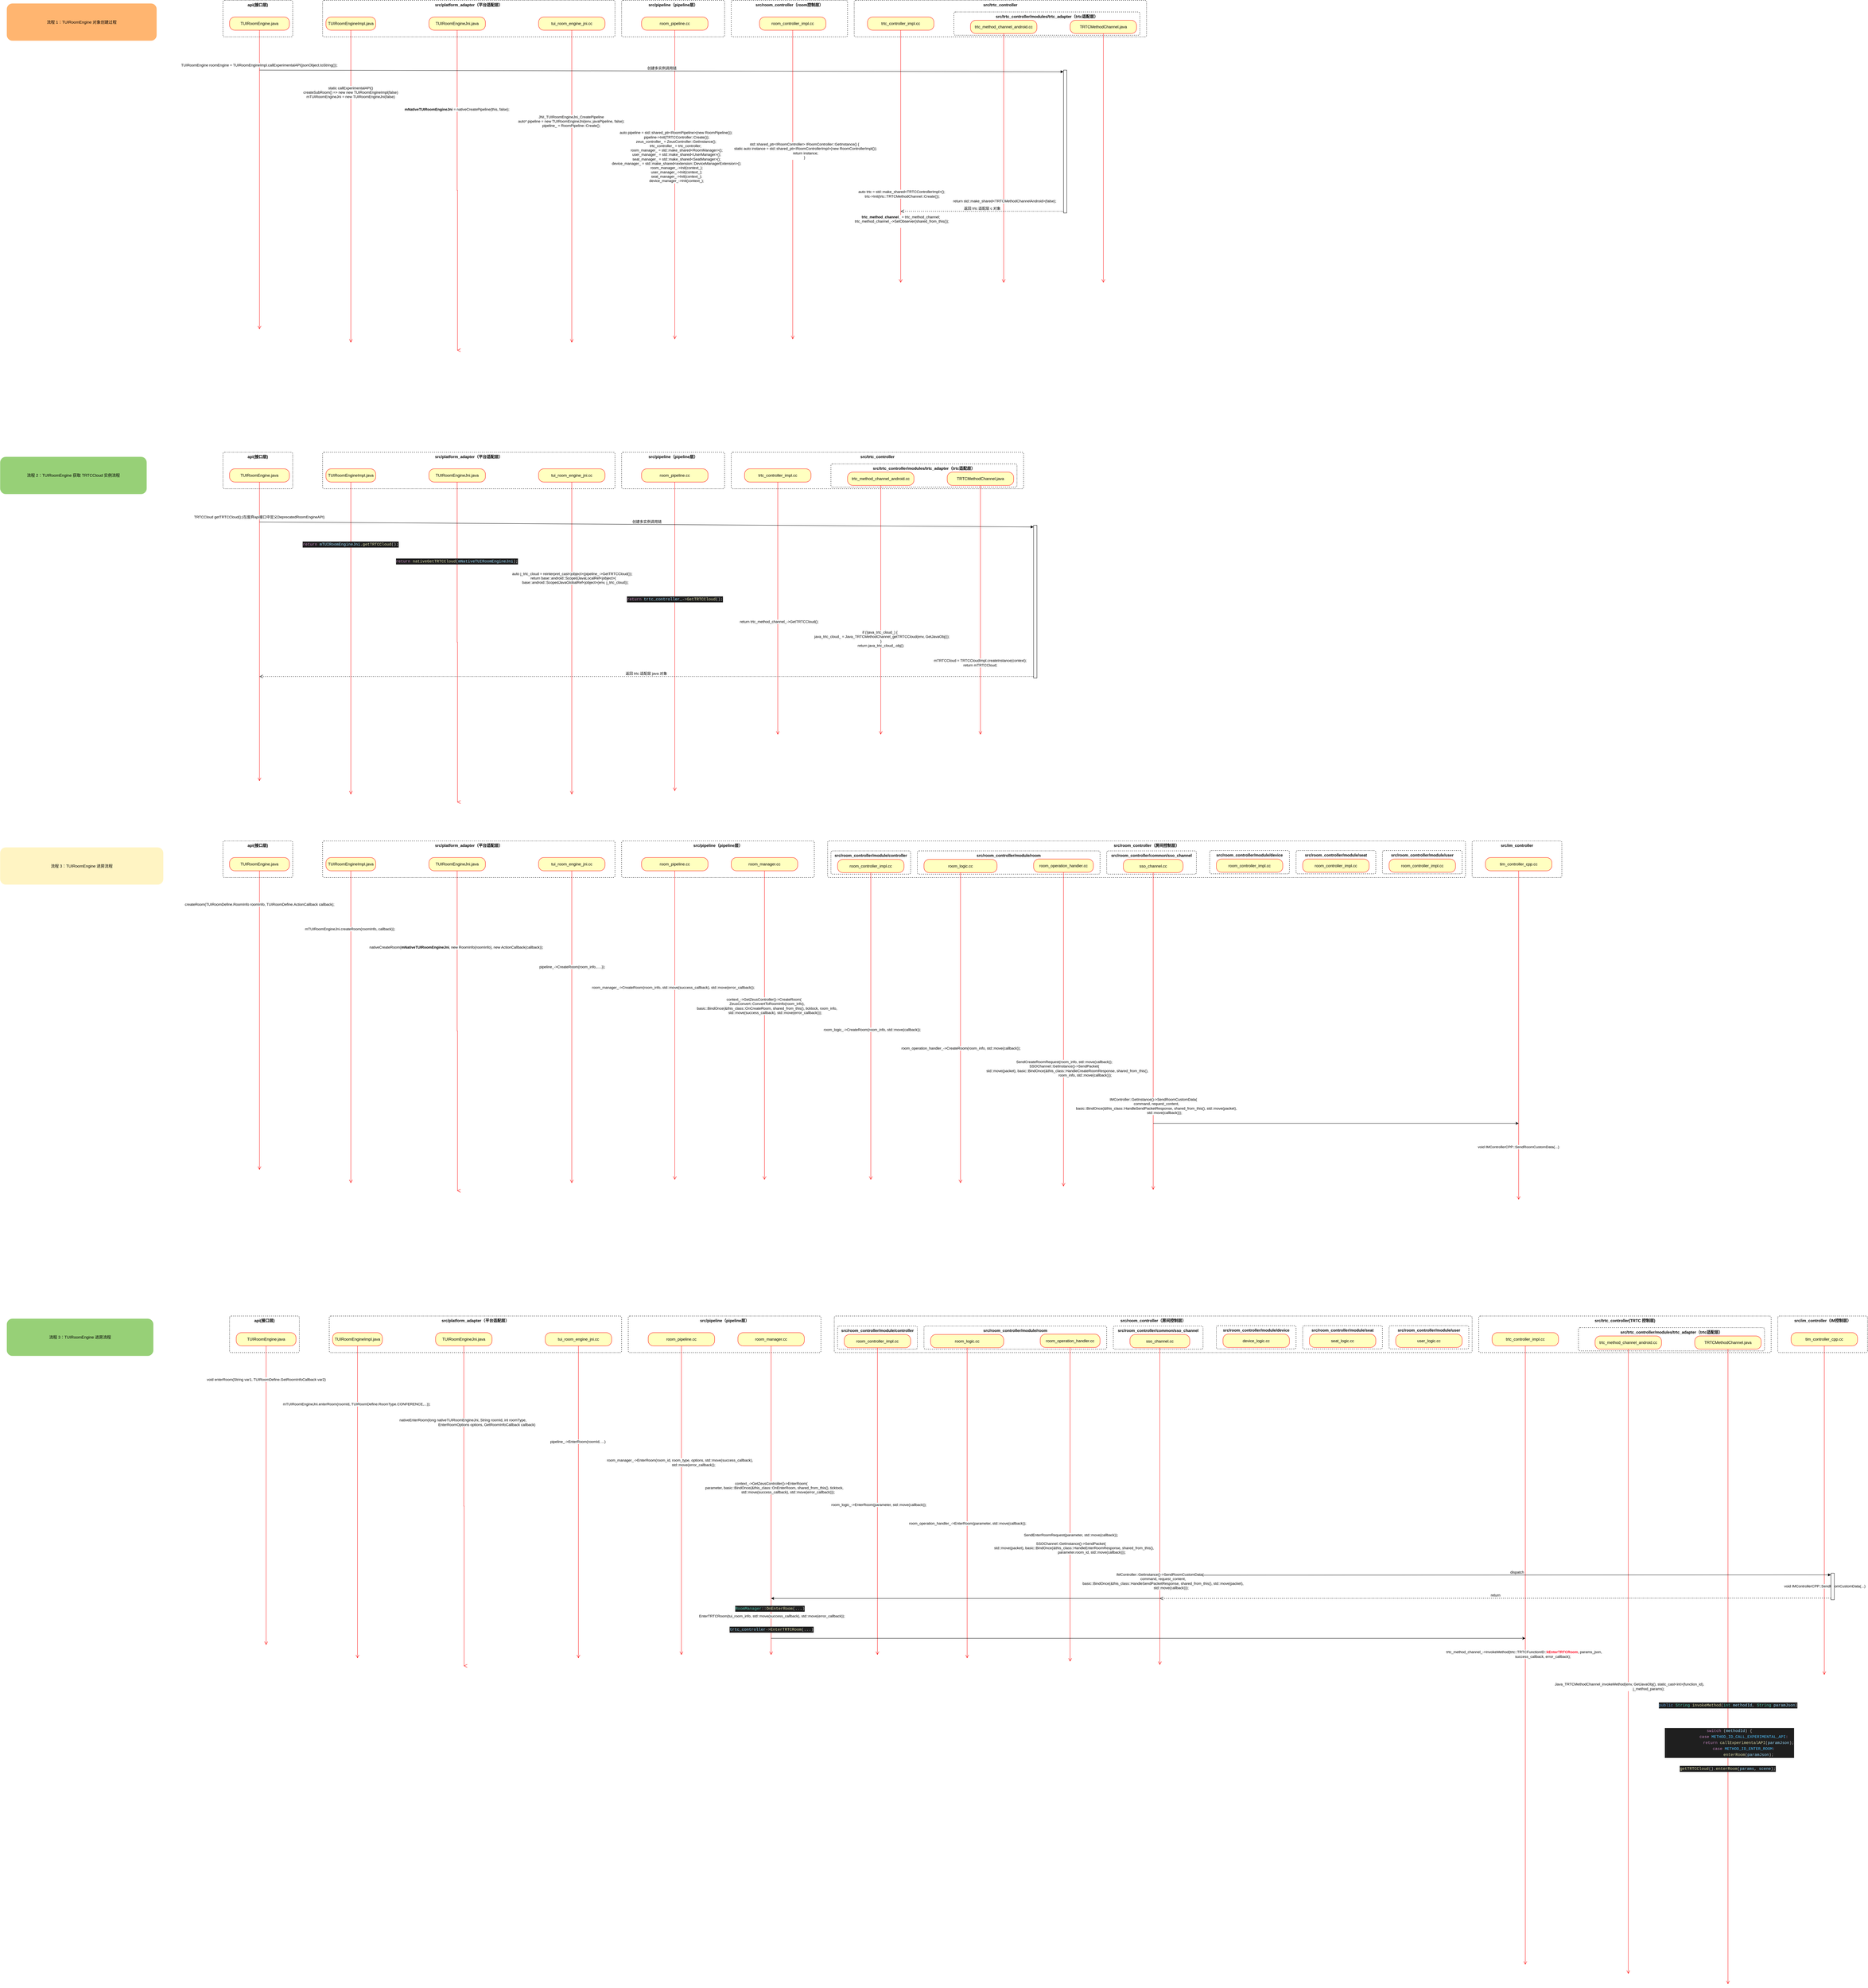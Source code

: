 <mxfile version="24.7.6">
  <diagram name="第 1 页" id="9vsiafiyDo6otuCvhDFp">
    <mxGraphModel dx="2034" dy="676" grid="1" gridSize="10" guides="1" tooltips="1" connect="1" arrows="1" fold="1" page="1" pageScale="1" pageWidth="827" pageHeight="1169" math="0" shadow="0">
      <root>
        <mxCell id="0" />
        <mxCell id="1" parent="0" />
        <mxCell id="uy58cVmOxjOJbvsVdYEF-219" value="&lt;span style=&quot;font-weight: 700; text-wrap: nowrap;&quot;&gt;src/room_controller（房间控制层）&lt;/span&gt;" style="html=1;align=center;verticalAlign=top;rounded=1;absoluteArcSize=1;arcSize=10;dashed=1;whiteSpace=wrap;movable=1;resizable=1;rotatable=1;deletable=1;editable=1;locked=0;connectable=1;" parent="1" vertex="1">
          <mxGeometry x="1790" y="2560" width="1920" height="110" as="geometry" />
        </mxCell>
        <mxCell id="uy58cVmOxjOJbvsVdYEF-246" value="&lt;span style=&quot;font-weight: 700; text-wrap: nowrap;&quot;&gt;src/room_controller/module/controller&lt;/span&gt;" style="html=1;align=center;verticalAlign=top;rounded=1;absoluteArcSize=1;arcSize=10;dashed=1;whiteSpace=wrap;movable=1;resizable=1;rotatable=1;deletable=1;editable=1;locked=0;connectable=1;" parent="1" vertex="1">
          <mxGeometry x="1800" y="2590" width="240" height="70" as="geometry" />
        </mxCell>
        <mxCell id="uy58cVmOxjOJbvsVdYEF-20" value="&lt;span style=&quot;font-weight: 700; text-wrap: nowrap;&quot;&gt;api(接口层)&lt;/span&gt;" style="html=1;align=center;verticalAlign=top;rounded=1;absoluteArcSize=1;arcSize=10;dashed=1;whiteSpace=wrap;movable=1;resizable=1;rotatable=1;deletable=1;editable=1;locked=0;connectable=1;" parent="1" vertex="1">
          <mxGeometry x="-30" y="30" width="210" height="110" as="geometry" />
        </mxCell>
        <mxCell id="uy58cVmOxjOJbvsVdYEF-13" value="&lt;span style=&quot;font-weight: 700; text-wrap: nowrap;&quot;&gt;src/platform_adapter（平台适配层）&lt;/span&gt;" style="html=1;align=center;verticalAlign=top;rounded=1;absoluteArcSize=1;arcSize=10;dashed=1;whiteSpace=wrap;movable=1;resizable=1;rotatable=1;deletable=1;editable=1;locked=0;connectable=1;" parent="1" vertex="1">
          <mxGeometry x="270" y="30" width="880" height="110" as="geometry" />
        </mxCell>
        <mxCell id="uy58cVmOxjOJbvsVdYEF-9" value="TUIRoomEngine.java" style="rounded=1;whiteSpace=wrap;html=1;arcSize=40;fontColor=#000000;fillColor=#ffffc0;strokeColor=#ff0000;movable=1;resizable=1;rotatable=1;deletable=1;editable=1;locked=0;connectable=1;" parent="1" vertex="1">
          <mxGeometry x="-10" y="80" width="180" height="40" as="geometry" />
        </mxCell>
        <mxCell id="uy58cVmOxjOJbvsVdYEF-10" value="" style="edgeStyle=orthogonalEdgeStyle;html=1;verticalAlign=bottom;endArrow=open;endSize=8;strokeColor=#ff0000;rounded=0;movable=1;resizable=1;rotatable=1;deletable=1;editable=1;locked=0;connectable=1;" parent="1" source="uy58cVmOxjOJbvsVdYEF-9" edge="1">
          <mxGeometry relative="1" as="geometry">
            <mxPoint x="80" y="1020" as="targetPoint" />
            <Array as="points">
              <mxPoint x="80" y="810" />
              <mxPoint x="80" y="810" />
            </Array>
          </mxGeometry>
        </mxCell>
        <mxCell id="uy58cVmOxjOJbvsVdYEF-53" value="TUIRoomEngine roomEngine = TUIRoomEngineImpl.callExperimentalAPI(jsonObject.toString());" style="edgeLabel;html=1;align=center;verticalAlign=middle;resizable=1;points=[];movable=1;rotatable=1;deletable=1;editable=1;locked=0;connectable=1;" parent="uy58cVmOxjOJbvsVdYEF-10" vertex="1" connectable="0">
          <mxGeometry x="-0.768" y="-1" relative="1" as="geometry">
            <mxPoint as="offset" />
          </mxGeometry>
        </mxCell>
        <mxCell id="uy58cVmOxjOJbvsVdYEF-68" value="&lt;div style=&quot;background-color: rgb(31, 31, 31); font-family: Menlo, Monaco, &amp;quot;Courier New&amp;quot;, monospace; font-size: 12px; line-height: 18px; white-space-collapse: preserve;&quot;&gt;&lt;br&gt;&lt;/div&gt;" style="edgeLabel;html=1;align=center;verticalAlign=middle;resizable=1;points=[];movable=1;rotatable=1;deletable=1;editable=1;locked=0;connectable=1;" parent="uy58cVmOxjOJbvsVdYEF-10" vertex="1" connectable="0">
          <mxGeometry x="0.633" y="1" relative="1" as="geometry">
            <mxPoint as="offset" />
          </mxGeometry>
        </mxCell>
        <mxCell id="uy58cVmOxjOJbvsVdYEF-11" value="TUIRoomEngineImpl.java" style="rounded=1;whiteSpace=wrap;html=1;arcSize=40;fontColor=#000000;fillColor=#ffffc0;strokeColor=#ff0000;movable=1;resizable=1;rotatable=1;deletable=1;editable=1;locked=0;connectable=1;" parent="1" vertex="1">
          <mxGeometry x="280" y="80" width="150" height="40" as="geometry" />
        </mxCell>
        <mxCell id="uy58cVmOxjOJbvsVdYEF-12" value="" style="edgeStyle=orthogonalEdgeStyle;html=1;verticalAlign=bottom;endArrow=open;endSize=8;strokeColor=#ff0000;rounded=0;movable=1;resizable=1;rotatable=1;deletable=1;editable=1;locked=0;connectable=1;" parent="1" source="uy58cVmOxjOJbvsVdYEF-11" edge="1">
          <mxGeometry relative="1" as="geometry">
            <mxPoint x="355" y="1060" as="targetPoint" />
          </mxGeometry>
        </mxCell>
        <mxCell id="uy58cVmOxjOJbvsVdYEF-14" value="&lt;div style=&quot;color: rgb(204, 204, 204); background-color: rgb(31, 31, 31); font-family: Menlo, Monaco, &amp;quot;Courier New&amp;quot;, monospace; font-size: 12px; line-height: 18px; white-space-collapse: preserve;&quot;&gt;&lt;br&gt;&lt;/div&gt;" style="edgeLabel;html=1;align=center;verticalAlign=middle;resizable=1;points=[];movable=1;rotatable=1;deletable=1;editable=1;locked=0;connectable=1;" parent="uy58cVmOxjOJbvsVdYEF-12" vertex="1" connectable="0">
          <mxGeometry x="-0.609" relative="1" as="geometry">
            <mxPoint as="offset" />
          </mxGeometry>
        </mxCell>
        <mxCell id="uy58cVmOxjOJbvsVdYEF-15" value="static callExperimentalAPI()&lt;div&gt;createSubRoom() =&amp;gt; new new TUIRoomEngineImpl(false)&lt;br&gt;&lt;/div&gt;&lt;div&gt;mTUIRoomEngineJni = new TUIRoomEngineJni(false)&lt;br&gt;&lt;/div&gt;" style="edgeLabel;html=1;align=center;verticalAlign=middle;resizable=1;points=[];movable=1;rotatable=1;deletable=1;editable=1;locked=0;connectable=1;" parent="uy58cVmOxjOJbvsVdYEF-12" vertex="1" connectable="0">
          <mxGeometry x="-0.603" y="-1" relative="1" as="geometry">
            <mxPoint as="offset" />
          </mxGeometry>
        </mxCell>
        <mxCell id="uy58cVmOxjOJbvsVdYEF-71" value="&lt;div style=&quot;color: rgb(204, 204, 204); background-color: rgb(31, 31, 31); font-family: Menlo, Monaco, &amp;quot;Courier New&amp;quot;, monospace; font-size: 12px; line-height: 18px; white-space-collapse: preserve;&quot;&gt;&lt;br&gt;&lt;/div&gt;" style="edgeLabel;html=1;align=center;verticalAlign=middle;resizable=1;points=[];movable=1;rotatable=1;deletable=1;editable=1;locked=0;connectable=1;" parent="uy58cVmOxjOJbvsVdYEF-12" vertex="1" connectable="0">
          <mxGeometry x="0.68" relative="1" as="geometry">
            <mxPoint as="offset" />
          </mxGeometry>
        </mxCell>
        <mxCell id="uy58cVmOxjOJbvsVdYEF-16" value="TUIRoomEngineJni.java" style="rounded=1;whiteSpace=wrap;html=1;arcSize=40;fontColor=#000000;fillColor=#ffffc0;strokeColor=#ff0000;movable=1;resizable=1;rotatable=1;deletable=1;editable=1;locked=0;connectable=1;" parent="1" vertex="1">
          <mxGeometry x="590" y="80" width="170" height="40" as="geometry" />
        </mxCell>
        <mxCell id="uy58cVmOxjOJbvsVdYEF-17" value="" style="edgeStyle=orthogonalEdgeStyle;html=1;verticalAlign=bottom;endArrow=open;endSize=8;strokeColor=#ff0000;rounded=0;movable=1;resizable=1;rotatable=1;deletable=1;editable=1;locked=0;connectable=1;" parent="1" source="uy58cVmOxjOJbvsVdYEF-16" edge="1">
          <mxGeometry relative="1" as="geometry">
            <mxPoint x="675" y="1083" as="targetPoint" />
            <Array as="points">
              <mxPoint x="675" y="602" />
              <mxPoint x="676" y="602" />
              <mxPoint x="676" y="1083" />
            </Array>
          </mxGeometry>
        </mxCell>
        <mxCell id="uy58cVmOxjOJbvsVdYEF-50" value="&lt;b&gt;mNativeTUIRoomEngineJni&lt;/b&gt; = nativeCreatePipeline(this, false);" style="edgeLabel;html=1;align=center;verticalAlign=middle;resizable=1;points=[];movable=1;rotatable=1;deletable=1;editable=1;locked=0;connectable=1;" parent="uy58cVmOxjOJbvsVdYEF-17" vertex="1" connectable="0">
          <mxGeometry x="-0.508" y="-1" relative="1" as="geometry">
            <mxPoint as="offset" />
          </mxGeometry>
        </mxCell>
        <mxCell id="uy58cVmOxjOJbvsVdYEF-72" value="&lt;div style=&quot;color: rgb(204, 204, 204); background-color: rgb(31, 31, 31); font-family: Menlo, Monaco, &amp;quot;Courier New&amp;quot;, monospace; font-size: 12px; line-height: 18px; white-space-collapse: preserve;&quot;&gt;&lt;br&gt;&lt;/div&gt;" style="edgeLabel;html=1;align=center;verticalAlign=middle;resizable=1;points=[];movable=1;rotatable=1;deletable=1;editable=1;locked=0;connectable=1;" parent="uy58cVmOxjOJbvsVdYEF-17" vertex="1" connectable="0">
          <mxGeometry x="0.702" y="-3" relative="1" as="geometry">
            <mxPoint as="offset" />
          </mxGeometry>
        </mxCell>
        <mxCell id="uy58cVmOxjOJbvsVdYEF-21" value="tui_room_engine_jni.cc" style="rounded=1;whiteSpace=wrap;html=1;arcSize=40;fontColor=#000000;fillColor=#ffffc0;strokeColor=#ff0000;movable=1;resizable=1;rotatable=1;deletable=1;editable=1;locked=0;connectable=1;" parent="1" vertex="1">
          <mxGeometry x="920" y="80" width="200" height="40" as="geometry" />
        </mxCell>
        <mxCell id="uy58cVmOxjOJbvsVdYEF-22" value="" style="edgeStyle=orthogonalEdgeStyle;html=1;verticalAlign=bottom;endArrow=open;endSize=8;strokeColor=#ff0000;rounded=0;movable=1;resizable=1;rotatable=1;deletable=1;editable=1;locked=0;connectable=1;" parent="1" source="uy58cVmOxjOJbvsVdYEF-21" edge="1">
          <mxGeometry relative="1" as="geometry">
            <mxPoint x="1020" y="1060" as="targetPoint" />
          </mxGeometry>
        </mxCell>
        <mxCell id="uy58cVmOxjOJbvsVdYEF-27" value="&lt;div style=&quot;background-color: rgb(31, 31, 31); line-height: 18px;&quot;&gt;&lt;br&gt;&lt;/div&gt;" style="edgeLabel;html=1;align=center;verticalAlign=middle;resizable=1;points=[];movable=1;rotatable=1;deletable=1;editable=1;locked=0;connectable=1;" parent="uy58cVmOxjOJbvsVdYEF-22" vertex="1" connectable="0">
          <mxGeometry x="-0.026" y="1" relative="1" as="geometry">
            <mxPoint as="offset" />
          </mxGeometry>
        </mxCell>
        <mxCell id="uy58cVmOxjOJbvsVdYEF-28" value="&lt;div&gt;&lt;br&gt;&lt;/div&gt;" style="edgeLabel;html=1;align=center;verticalAlign=middle;resizable=1;points=[];movable=1;rotatable=1;deletable=1;editable=1;locked=0;connectable=1;" parent="uy58cVmOxjOJbvsVdYEF-22" vertex="1" connectable="0">
          <mxGeometry x="-0.02" relative="1" as="geometry">
            <mxPoint as="offset" />
          </mxGeometry>
        </mxCell>
        <mxCell id="uy58cVmOxjOJbvsVdYEF-51" value="JNI_TUIRoomEngineJni_CreatePipeline&lt;div&gt;auto* pipeline = new TUIRoomEngineJni(env, javaPipeline, false);&lt;br&gt;&lt;/div&gt;&lt;div&gt;pipeline_ = RoomPipeline::Create();&lt;/div&gt;" style="edgeLabel;html=1;align=center;verticalAlign=middle;resizable=1;points=[];movable=1;rotatable=1;deletable=1;editable=1;locked=0;connectable=1;" parent="uy58cVmOxjOJbvsVdYEF-22" vertex="1" connectable="0">
          <mxGeometry x="-0.417" y="-2" relative="1" as="geometry">
            <mxPoint as="offset" />
          </mxGeometry>
        </mxCell>
        <mxCell id="uy58cVmOxjOJbvsVdYEF-29" value="&lt;span style=&quot;font-weight: 700; text-wrap: nowrap;&quot;&gt;src/pipeline（pipeline层）&lt;/span&gt;" style="html=1;align=center;verticalAlign=top;rounded=1;absoluteArcSize=1;arcSize=10;dashed=1;whiteSpace=wrap;movable=1;resizable=1;rotatable=1;deletable=1;editable=1;locked=0;connectable=1;" parent="1" vertex="1">
          <mxGeometry x="1170" y="30" width="310" height="110" as="geometry" />
        </mxCell>
        <mxCell id="uy58cVmOxjOJbvsVdYEF-30" value="room_pipeline.cc" style="rounded=1;whiteSpace=wrap;html=1;arcSize=40;fontColor=#000000;fillColor=#ffffc0;strokeColor=#ff0000;movable=1;resizable=1;rotatable=1;deletable=1;editable=1;locked=0;connectable=1;" parent="1" vertex="1">
          <mxGeometry x="1230" y="80" width="200" height="40" as="geometry" />
        </mxCell>
        <mxCell id="uy58cVmOxjOJbvsVdYEF-31" value="" style="edgeStyle=orthogonalEdgeStyle;html=1;verticalAlign=bottom;endArrow=open;endSize=8;strokeColor=#ff0000;rounded=0;movable=1;resizable=1;rotatable=1;deletable=1;editable=1;locked=0;connectable=1;" parent="1" source="uy58cVmOxjOJbvsVdYEF-30" edge="1">
          <mxGeometry relative="1" as="geometry">
            <mxPoint x="1330" y="1050" as="targetPoint" />
          </mxGeometry>
        </mxCell>
        <mxCell id="uy58cVmOxjOJbvsVdYEF-32" value="&lt;div style=&quot;background-color: rgb(31, 31, 31); line-height: 18px;&quot;&gt;&lt;br&gt;&lt;/div&gt;" style="edgeLabel;html=1;align=center;verticalAlign=middle;resizable=1;points=[];movable=1;rotatable=1;deletable=1;editable=1;locked=0;connectable=1;" parent="uy58cVmOxjOJbvsVdYEF-31" vertex="1" connectable="0">
          <mxGeometry x="-0.026" y="1" relative="1" as="geometry">
            <mxPoint as="offset" />
          </mxGeometry>
        </mxCell>
        <mxCell id="uy58cVmOxjOJbvsVdYEF-34" value="&lt;div style=&quot;color: rgb(204, 204, 204); background-color: rgb(31, 31, 31); font-family: Menlo, Monaco, &amp;quot;Courier New&amp;quot;, monospace; font-size: 12px; line-height: 18px; white-space-collapse: preserve;&quot;&gt;&lt;br&gt;&lt;/div&gt;" style="edgeLabel;html=1;align=center;verticalAlign=middle;resizable=1;points=[];movable=1;rotatable=1;deletable=1;editable=1;locked=0;connectable=1;" parent="uy58cVmOxjOJbvsVdYEF-31" vertex="1" connectable="0">
          <mxGeometry x="0.307" relative="1" as="geometry">
            <mxPoint y="1" as="offset" />
          </mxGeometry>
        </mxCell>
        <mxCell id="uy58cVmOxjOJbvsVdYEF-78" value="&lt;div&gt;&amp;nbsp;auto pipeline = std::shared_ptr&amp;lt;RoomPipeline&amp;gt;(new RoomPipeline());&lt;/div&gt;&lt;div&gt;&amp;nbsp; pipeline-&amp;gt;Init(TRTCController::Create());&lt;/div&gt;&lt;div&gt;&amp;nbsp;zeus_controller_ = ZeusController::GetInstance();&lt;br&gt;&lt;/div&gt;&lt;div&gt;&lt;div&gt;trtc_controller_ = trtc_controller;&lt;/div&gt;&lt;div&gt;&amp;nbsp; room_manager_ = std::make_shared&amp;lt;RoomManager&amp;gt;();&lt;/div&gt;&lt;div&gt;&amp;nbsp; user_manager_ = std::make_shared&amp;lt;UserManager&amp;gt;();&lt;/div&gt;&lt;div&gt;&amp;nbsp; seat_manager_ = std::make_shared&amp;lt;SeatManager&amp;gt;();&lt;/div&gt;&lt;div&gt;&amp;nbsp; device_manager_ = std::make_shared&amp;lt;extension::DeviceManagerExtension&amp;gt;();&lt;/div&gt;&lt;div&gt;&amp;nbsp; room_manager_-&amp;gt;Init(context_);&lt;/div&gt;&lt;div&gt;&amp;nbsp; user_manager_-&amp;gt;Init(context_);&lt;/div&gt;&lt;div&gt;&amp;nbsp; seat_manager_-&amp;gt;Init(context_);&lt;/div&gt;&lt;div&gt;&amp;nbsp; device_manager_-&amp;gt;Init(context_);&lt;/div&gt;&lt;/div&gt;" style="edgeLabel;html=1;align=center;verticalAlign=middle;resizable=1;points=[];movable=1;rotatable=1;deletable=1;editable=1;locked=0;connectable=1;" parent="uy58cVmOxjOJbvsVdYEF-31" vertex="1" connectable="0">
          <mxGeometry x="-0.181" y="2" relative="1" as="geometry">
            <mxPoint as="offset" />
          </mxGeometry>
        </mxCell>
        <mxCell id="uy58cVmOxjOJbvsVdYEF-36" value="&lt;span style=&quot;font-weight: 700; text-wrap: nowrap;&quot;&gt;src/trtc_controller&lt;/span&gt;" style="html=1;align=center;verticalAlign=top;rounded=1;absoluteArcSize=1;arcSize=10;dashed=1;whiteSpace=wrap;movable=1;resizable=1;rotatable=1;deletable=1;editable=1;locked=0;connectable=1;" parent="1" vertex="1">
          <mxGeometry x="1870" y="30" width="880" height="110" as="geometry" />
        </mxCell>
        <mxCell id="uy58cVmOxjOJbvsVdYEF-37" value="trtc_controller_impl.cc" style="rounded=1;whiteSpace=wrap;html=1;arcSize=40;fontColor=#000000;fillColor=#ffffc0;strokeColor=#ff0000;movable=1;resizable=1;rotatable=1;deletable=1;editable=1;locked=0;connectable=1;" parent="1" vertex="1">
          <mxGeometry x="1910" y="80" width="200" height="40" as="geometry" />
        </mxCell>
        <mxCell id="uy58cVmOxjOJbvsVdYEF-38" value="" style="edgeStyle=orthogonalEdgeStyle;html=1;verticalAlign=bottom;endArrow=open;endSize=8;strokeColor=#ff0000;rounded=0;movable=1;resizable=1;rotatable=1;deletable=1;editable=1;locked=0;connectable=1;" parent="1" source="uy58cVmOxjOJbvsVdYEF-37" edge="1">
          <mxGeometry relative="1" as="geometry">
            <mxPoint x="2010" y="880" as="targetPoint" />
          </mxGeometry>
        </mxCell>
        <mxCell id="uy58cVmOxjOJbvsVdYEF-39" value="&lt;div style=&quot;background-color: rgb(31, 31, 31); line-height: 18px;&quot;&gt;&lt;br&gt;&lt;/div&gt;" style="edgeLabel;html=1;align=center;verticalAlign=middle;resizable=1;points=[];movable=1;rotatable=1;deletable=1;editable=1;locked=0;connectable=1;" parent="uy58cVmOxjOJbvsVdYEF-38" vertex="1" connectable="0">
          <mxGeometry x="-0.026" y="1" relative="1" as="geometry">
            <mxPoint as="offset" />
          </mxGeometry>
        </mxCell>
        <mxCell id="uy58cVmOxjOJbvsVdYEF-40" value="&lt;div style=&quot;color: rgb(204, 204, 204); background-color: rgb(31, 31, 31); font-family: Menlo, Monaco, &amp;quot;Courier New&amp;quot;, monospace; font-size: 12px; line-height: 18px; white-space-collapse: preserve;&quot;&gt;&lt;br&gt;&lt;/div&gt;" style="edgeLabel;html=1;align=center;verticalAlign=middle;resizable=1;points=[];movable=1;rotatable=1;deletable=1;editable=1;locked=0;connectable=1;" parent="uy58cVmOxjOJbvsVdYEF-38" vertex="1" connectable="0">
          <mxGeometry x="0.307" relative="1" as="geometry">
            <mxPoint y="1" as="offset" />
          </mxGeometry>
        </mxCell>
        <mxCell id="uy58cVmOxjOJbvsVdYEF-66" value="&lt;div style=&quot;background-color: rgb(31, 31, 31); line-height: 18px; white-space-collapse: preserve; font-size: 12px; font-family: Menlo, Monaco, &amp;quot;Courier New&amp;quot;, monospace; color: rgb(204, 204, 204);&quot;&gt;&lt;br&gt;&lt;/div&gt;" style="edgeLabel;html=1;align=center;verticalAlign=middle;resizable=1;points=[];movable=1;rotatable=1;deletable=1;editable=1;locked=0;connectable=1;" parent="uy58cVmOxjOJbvsVdYEF-38" vertex="1" connectable="0">
          <mxGeometry x="0.217" y="-2" relative="1" as="geometry">
            <mxPoint as="offset" />
          </mxGeometry>
        </mxCell>
        <mxCell id="uy58cVmOxjOJbvsVdYEF-80" value="&lt;div&gt;&lt;b&gt;trtc_method_channel_&lt;/b&gt; = trtc_method_channel;&lt;/div&gt;&lt;div&gt;&amp;nbsp; trtc_method_channel_-&amp;gt;SetObserver(shared_from_this());&lt;/div&gt;&lt;div&gt;&amp;nbsp;&amp;nbsp;&lt;/div&gt;" style="edgeLabel;html=1;align=center;verticalAlign=middle;resizable=1;points=[];movable=1;rotatable=1;deletable=1;editable=1;locked=0;connectable=1;" parent="uy58cVmOxjOJbvsVdYEF-38" vertex="1" connectable="0">
          <mxGeometry x="0.512" relative="1" as="geometry">
            <mxPoint as="offset" />
          </mxGeometry>
        </mxCell>
        <mxCell id="uy58cVmOxjOJbvsVdYEF-81" value="&lt;div&gt;&amp;nbsp;auto trtc = std::make_shared&amp;lt;TRTCControllerImpl&amp;gt;();&lt;/div&gt;&lt;div&gt;&amp;nbsp; trtc-&amp;gt;Init(trtc::TRTCMethodChannel::Create());&lt;/div&gt;" style="edgeLabel;html=1;align=center;verticalAlign=middle;resizable=1;points=[];movable=1;rotatable=1;deletable=1;editable=1;locked=0;connectable=1;" parent="uy58cVmOxjOJbvsVdYEF-38" vertex="1" connectable="0">
          <mxGeometry x="0.296" relative="1" as="geometry">
            <mxPoint as="offset" />
          </mxGeometry>
        </mxCell>
        <mxCell id="uy58cVmOxjOJbvsVdYEF-227" value="&lt;div style=&quot;color: rgb(204, 204, 204); background-color: rgb(31, 31, 31); font-family: Menlo, Monaco, &amp;quot;Courier New&amp;quot;, monospace; font-size: 12px; line-height: 18px; white-space-collapse: preserve;&quot;&gt;&lt;br&gt;&lt;/div&gt;" style="edgeLabel;html=1;align=center;verticalAlign=middle;resizable=0;points=[];" parent="uy58cVmOxjOJbvsVdYEF-38" vertex="1" connectable="0">
          <mxGeometry x="0.022" y="-1" relative="1" as="geometry">
            <mxPoint as="offset" />
          </mxGeometry>
        </mxCell>
        <mxCell id="uy58cVmOxjOJbvsVdYEF-43" value="&lt;span style=&quot;font-weight: 700; text-wrap: nowrap;&quot;&gt;src/trtc_controller/modules/trtc_adapter（trtc适配层）&lt;/span&gt;" style="html=1;align=center;verticalAlign=top;rounded=1;absoluteArcSize=1;arcSize=10;dashed=1;whiteSpace=wrap;movable=1;resizable=1;rotatable=1;deletable=1;editable=1;locked=0;connectable=1;" parent="1" vertex="1">
          <mxGeometry x="2170" y="65" width="560" height="70" as="geometry" />
        </mxCell>
        <mxCell id="uy58cVmOxjOJbvsVdYEF-44" value="trtc_method_channel_android.cc" style="rounded=1;whiteSpace=wrap;html=1;arcSize=40;fontColor=#000000;fillColor=#ffffc0;strokeColor=#ff0000;movable=1;resizable=1;rotatable=1;deletable=1;editable=1;locked=0;connectable=1;" parent="1" vertex="1">
          <mxGeometry x="2220" y="90" width="200" height="40" as="geometry" />
        </mxCell>
        <mxCell id="uy58cVmOxjOJbvsVdYEF-45" value="" style="edgeStyle=orthogonalEdgeStyle;html=1;verticalAlign=bottom;endArrow=open;endSize=8;strokeColor=#ff0000;rounded=0;movable=1;resizable=1;rotatable=1;deletable=1;editable=1;locked=0;connectable=1;" parent="1" source="uy58cVmOxjOJbvsVdYEF-44" edge="1">
          <mxGeometry relative="1" as="geometry">
            <mxPoint x="2320" y="880" as="targetPoint" />
          </mxGeometry>
        </mxCell>
        <mxCell id="uy58cVmOxjOJbvsVdYEF-46" value="&lt;div style=&quot;background-color: rgb(31, 31, 31); line-height: 18px;&quot;&gt;&lt;br&gt;&lt;/div&gt;" style="edgeLabel;html=1;align=center;verticalAlign=middle;resizable=1;points=[];movable=1;rotatable=1;deletable=1;editable=1;locked=0;connectable=1;" parent="uy58cVmOxjOJbvsVdYEF-45" vertex="1" connectable="0">
          <mxGeometry x="-0.026" y="1" relative="1" as="geometry">
            <mxPoint as="offset" />
          </mxGeometry>
        </mxCell>
        <mxCell id="uy58cVmOxjOJbvsVdYEF-47" value="&lt;div style=&quot;color: rgb(204, 204, 204); background-color: rgb(31, 31, 31); font-family: Menlo, Monaco, &amp;quot;Courier New&amp;quot;, monospace; font-size: 12px; line-height: 18px; white-space-collapse: preserve;&quot;&gt;&lt;br&gt;&lt;/div&gt;" style="edgeLabel;html=1;align=center;verticalAlign=middle;resizable=1;points=[];movable=1;rotatable=1;deletable=1;editable=1;locked=0;connectable=1;" parent="uy58cVmOxjOJbvsVdYEF-45" vertex="1" connectable="0">
          <mxGeometry x="0.307" relative="1" as="geometry">
            <mxPoint y="1" as="offset" />
          </mxGeometry>
        </mxCell>
        <mxCell id="uy58cVmOxjOJbvsVdYEF-82" value="&amp;nbsp;return std::make_shared&amp;lt;TRTCMethodChannelAndroid&amp;gt;(false);" style="edgeLabel;html=1;align=center;verticalAlign=middle;resizable=1;points=[];movable=1;rotatable=1;deletable=1;editable=1;locked=0;connectable=1;" parent="uy58cVmOxjOJbvsVdYEF-45" vertex="1" connectable="0">
          <mxGeometry x="0.344" relative="1" as="geometry">
            <mxPoint as="offset" />
          </mxGeometry>
        </mxCell>
        <mxCell id="uy58cVmOxjOJbvsVdYEF-55" value="" style="html=1;points=[[0,0,0,0,5],[0,1,0,0,-5],[1,0,0,0,5],[1,1,0,0,-5]];perimeter=orthogonalPerimeter;outlineConnect=0;targetShapes=umlLifeline;portConstraint=eastwest;newEdgeStyle={&quot;curved&quot;:0,&quot;rounded&quot;:0};movable=1;resizable=1;rotatable=1;deletable=1;editable=1;locked=0;connectable=1;" parent="1" vertex="1">
          <mxGeometry x="2500" y="240" width="10" height="430" as="geometry" />
        </mxCell>
        <mxCell id="uy58cVmOxjOJbvsVdYEF-56" value="创建多实例调用链" style="html=1;verticalAlign=bottom;endArrow=block;curved=0;rounded=0;entryX=0;entryY=0;entryDx=0;entryDy=5;movable=1;resizable=1;rotatable=1;deletable=1;editable=1;locked=0;connectable=1;" parent="1" target="uy58cVmOxjOJbvsVdYEF-55" edge="1">
          <mxGeometry x="0.001" relative="1" as="geometry">
            <mxPoint x="80" y="240" as="sourcePoint" />
            <mxPoint as="offset" />
          </mxGeometry>
        </mxCell>
        <mxCell id="uy58cVmOxjOJbvsVdYEF-57" value="返回 trtc 适配层 c 对象" style="html=1;verticalAlign=bottom;endArrow=open;dashed=1;endSize=8;curved=0;rounded=0;exitX=0;exitY=1;exitDx=0;exitDy=-5;movable=1;resizable=1;rotatable=1;deletable=1;editable=1;locked=0;connectable=1;" parent="1" source="uy58cVmOxjOJbvsVdYEF-55" edge="1">
          <mxGeometry relative="1" as="geometry">
            <mxPoint x="2010" y="665" as="targetPoint" />
          </mxGeometry>
        </mxCell>
        <mxCell id="uy58cVmOxjOJbvsVdYEF-58" value="TRTCMethodChannel.java" style="rounded=1;whiteSpace=wrap;html=1;arcSize=40;fontColor=#000000;fillColor=#ffffc0;strokeColor=#ff0000;movable=1;resizable=1;rotatable=1;deletable=1;editable=1;locked=0;connectable=1;" parent="1" vertex="1">
          <mxGeometry x="2520" y="90" width="200" height="40" as="geometry" />
        </mxCell>
        <mxCell id="uy58cVmOxjOJbvsVdYEF-59" value="" style="edgeStyle=orthogonalEdgeStyle;html=1;verticalAlign=bottom;endArrow=open;endSize=8;strokeColor=#ff0000;rounded=0;exitX=0.5;exitY=1;exitDx=0;exitDy=0;movable=1;resizable=1;rotatable=1;deletable=1;editable=1;locked=0;connectable=1;" parent="1" source="uy58cVmOxjOJbvsVdYEF-58" edge="1">
          <mxGeometry relative="1" as="geometry">
            <mxPoint x="2620" y="880" as="targetPoint" />
            <mxPoint x="2330" y="140" as="sourcePoint" />
          </mxGeometry>
        </mxCell>
        <mxCell id="uy58cVmOxjOJbvsVdYEF-60" value="&lt;div style=&quot;background-color: rgb(31, 31, 31); line-height: 18px;&quot;&gt;&lt;br&gt;&lt;/div&gt;" style="edgeLabel;html=1;align=center;verticalAlign=middle;resizable=1;points=[];movable=1;rotatable=1;deletable=1;editable=1;locked=0;connectable=1;" parent="uy58cVmOxjOJbvsVdYEF-59" vertex="1" connectable="0">
          <mxGeometry x="-0.026" y="1" relative="1" as="geometry">
            <mxPoint as="offset" />
          </mxGeometry>
        </mxCell>
        <mxCell id="uy58cVmOxjOJbvsVdYEF-61" value="&lt;div style=&quot;color: rgb(204, 204, 204); background-color: rgb(31, 31, 31); font-family: Menlo, Monaco, &amp;quot;Courier New&amp;quot;, monospace; font-size: 12px; line-height: 18px; white-space-collapse: preserve;&quot;&gt;&lt;br&gt;&lt;/div&gt;" style="edgeLabel;html=1;align=center;verticalAlign=middle;resizable=1;points=[];movable=1;rotatable=1;deletable=1;editable=1;locked=0;connectable=1;" parent="uy58cVmOxjOJbvsVdYEF-59" vertex="1" connectable="0">
          <mxGeometry x="0.307" relative="1" as="geometry">
            <mxPoint y="1" as="offset" />
          </mxGeometry>
        </mxCell>
        <mxCell id="uy58cVmOxjOJbvsVdYEF-83" value="&lt;span style=&quot;font-weight: 700; text-wrap: nowrap;&quot;&gt;api(接口层)&lt;/span&gt;" style="html=1;align=center;verticalAlign=top;rounded=1;absoluteArcSize=1;arcSize=10;dashed=1;whiteSpace=wrap;movable=1;resizable=1;rotatable=1;deletable=1;editable=1;locked=0;connectable=1;" parent="1" vertex="1">
          <mxGeometry x="-30" y="1390" width="210" height="110" as="geometry" />
        </mxCell>
        <mxCell id="uy58cVmOxjOJbvsVdYEF-84" value="&lt;span style=&quot;font-weight: 700; text-wrap: nowrap;&quot;&gt;src/platform_adapter（平台适配层）&lt;/span&gt;" style="html=1;align=center;verticalAlign=top;rounded=1;absoluteArcSize=1;arcSize=10;dashed=1;whiteSpace=wrap;movable=1;resizable=1;rotatable=1;deletable=1;editable=1;locked=0;connectable=1;" parent="1" vertex="1">
          <mxGeometry x="270" y="1390" width="880" height="110" as="geometry" />
        </mxCell>
        <mxCell id="uy58cVmOxjOJbvsVdYEF-85" value="TUIRoomEngine.java" style="rounded=1;whiteSpace=wrap;html=1;arcSize=40;fontColor=#000000;fillColor=#ffffc0;strokeColor=#ff0000;movable=1;resizable=1;rotatable=1;deletable=1;editable=1;locked=0;connectable=1;" parent="1" vertex="1">
          <mxGeometry x="-10" y="1440" width="180" height="40" as="geometry" />
        </mxCell>
        <mxCell id="uy58cVmOxjOJbvsVdYEF-86" value="" style="edgeStyle=orthogonalEdgeStyle;html=1;verticalAlign=bottom;endArrow=open;endSize=8;strokeColor=#ff0000;rounded=0;movable=1;resizable=1;rotatable=1;deletable=1;editable=1;locked=0;connectable=1;" parent="1" source="uy58cVmOxjOJbvsVdYEF-85" edge="1">
          <mxGeometry relative="1" as="geometry">
            <mxPoint x="80" y="2380" as="targetPoint" />
            <Array as="points">
              <mxPoint x="80" y="2170" />
              <mxPoint x="80" y="2170" />
            </Array>
          </mxGeometry>
        </mxCell>
        <mxCell id="uy58cVmOxjOJbvsVdYEF-87" value="TRTCCloud getTRTCCloud();(在废弃api接口中定义DeprecatedRoomEngineAPI)" style="edgeLabel;html=1;align=center;verticalAlign=middle;resizable=1;points=[];movable=1;rotatable=1;deletable=1;editable=1;locked=0;connectable=1;" parent="uy58cVmOxjOJbvsVdYEF-86" vertex="1" connectable="0">
          <mxGeometry x="-0.768" y="-1" relative="1" as="geometry">
            <mxPoint as="offset" />
          </mxGeometry>
        </mxCell>
        <mxCell id="uy58cVmOxjOJbvsVdYEF-88" value="&lt;div style=&quot;background-color: rgb(31, 31, 31); font-family: Menlo, Monaco, &amp;quot;Courier New&amp;quot;, monospace; font-size: 12px; line-height: 18px; white-space-collapse: preserve;&quot;&gt;&lt;br&gt;&lt;/div&gt;" style="edgeLabel;html=1;align=center;verticalAlign=middle;resizable=1;points=[];movable=1;rotatable=1;deletable=1;editable=1;locked=0;connectable=1;" parent="uy58cVmOxjOJbvsVdYEF-86" vertex="1" connectable="0">
          <mxGeometry x="0.633" y="1" relative="1" as="geometry">
            <mxPoint as="offset" />
          </mxGeometry>
        </mxCell>
        <mxCell id="uy58cVmOxjOJbvsVdYEF-90" value="TUIRoomEngineImpl.java" style="rounded=1;whiteSpace=wrap;html=1;arcSize=40;fontColor=#000000;fillColor=#ffffc0;strokeColor=#ff0000;movable=1;resizable=1;rotatable=1;deletable=1;editable=1;locked=0;connectable=1;" parent="1" vertex="1">
          <mxGeometry x="280" y="1440" width="150" height="40" as="geometry" />
        </mxCell>
        <mxCell id="uy58cVmOxjOJbvsVdYEF-91" value="" style="edgeStyle=orthogonalEdgeStyle;html=1;verticalAlign=bottom;endArrow=open;endSize=8;strokeColor=#ff0000;rounded=0;movable=1;resizable=1;rotatable=1;deletable=1;editable=1;locked=0;connectable=1;" parent="1" source="uy58cVmOxjOJbvsVdYEF-90" edge="1">
          <mxGeometry relative="1" as="geometry">
            <mxPoint x="355" y="2420" as="targetPoint" />
          </mxGeometry>
        </mxCell>
        <mxCell id="uy58cVmOxjOJbvsVdYEF-92" value="&lt;div style=&quot;color: rgb(204, 204, 204); background-color: rgb(31, 31, 31); font-family: Menlo, Monaco, &amp;quot;Courier New&amp;quot;, monospace; font-size: 12px; line-height: 18px; white-space-collapse: preserve;&quot;&gt;&lt;br&gt;&lt;/div&gt;" style="edgeLabel;html=1;align=center;verticalAlign=middle;resizable=1;points=[];movable=1;rotatable=1;deletable=1;editable=1;locked=0;connectable=1;" parent="uy58cVmOxjOJbvsVdYEF-91" vertex="1" connectable="0">
          <mxGeometry x="-0.609" relative="1" as="geometry">
            <mxPoint as="offset" />
          </mxGeometry>
        </mxCell>
        <mxCell id="uy58cVmOxjOJbvsVdYEF-93" value="&lt;div&gt;&lt;div style=&quot;color: rgb(204, 204, 204); background-color: rgb(31, 31, 31); font-family: Menlo, Monaco, &amp;quot;Courier New&amp;quot;, monospace; font-size: 12px; line-height: 18px; white-space-collapse: preserve;&quot;&gt;&lt;span style=&quot;color: #c586c0;&quot;&gt;return&lt;/span&gt; &lt;span style=&quot;color: #9cdcfe;&quot;&gt;mTUIRoomEngineJni&lt;/span&gt;.&lt;span style=&quot;color: #dcdcaa;&quot;&gt;getTRTCCloud&lt;/span&gt;();&lt;/div&gt;&lt;/div&gt;" style="edgeLabel;html=1;align=center;verticalAlign=middle;resizable=1;points=[];movable=1;rotatable=1;deletable=1;editable=1;locked=0;connectable=1;" parent="uy58cVmOxjOJbvsVdYEF-91" vertex="1" connectable="0">
          <mxGeometry x="-0.603" y="-1" relative="1" as="geometry">
            <mxPoint as="offset" />
          </mxGeometry>
        </mxCell>
        <mxCell id="uy58cVmOxjOJbvsVdYEF-94" value="&lt;div style=&quot;color: rgb(204, 204, 204); background-color: rgb(31, 31, 31); font-family: Menlo, Monaco, &amp;quot;Courier New&amp;quot;, monospace; font-size: 12px; line-height: 18px; white-space-collapse: preserve;&quot;&gt;&lt;br&gt;&lt;/div&gt;" style="edgeLabel;html=1;align=center;verticalAlign=middle;resizable=1;points=[];movable=1;rotatable=1;deletable=1;editable=1;locked=0;connectable=1;" parent="uy58cVmOxjOJbvsVdYEF-91" vertex="1" connectable="0">
          <mxGeometry x="0.68" relative="1" as="geometry">
            <mxPoint as="offset" />
          </mxGeometry>
        </mxCell>
        <mxCell id="uy58cVmOxjOJbvsVdYEF-96" value="TUIRoomEngineJni.java" style="rounded=1;whiteSpace=wrap;html=1;arcSize=40;fontColor=#000000;fillColor=#ffffc0;strokeColor=#ff0000;movable=1;resizable=1;rotatable=1;deletable=1;editable=1;locked=0;connectable=1;" parent="1" vertex="1">
          <mxGeometry x="590" y="1440" width="170" height="40" as="geometry" />
        </mxCell>
        <mxCell id="uy58cVmOxjOJbvsVdYEF-97" value="" style="edgeStyle=orthogonalEdgeStyle;html=1;verticalAlign=bottom;endArrow=open;endSize=8;strokeColor=#ff0000;rounded=0;movable=1;resizable=1;rotatable=1;deletable=1;editable=1;locked=0;connectable=1;" parent="1" source="uy58cVmOxjOJbvsVdYEF-96" edge="1">
          <mxGeometry relative="1" as="geometry">
            <mxPoint x="675" y="2443" as="targetPoint" />
            <Array as="points">
              <mxPoint x="675" y="1962" />
              <mxPoint x="676" y="1962" />
              <mxPoint x="676" y="2443" />
            </Array>
          </mxGeometry>
        </mxCell>
        <mxCell id="uy58cVmOxjOJbvsVdYEF-98" value="&lt;div style=&quot;color: rgb(204, 204, 204); background-color: rgb(31, 31, 31); font-family: Menlo, Monaco, &amp;quot;Courier New&amp;quot;, monospace; font-size: 12px; line-height: 18px; white-space-collapse: preserve;&quot;&gt;&lt;span style=&quot;color: #c586c0;&quot;&gt;return&lt;/span&gt; &lt;span style=&quot;color: #dcdcaa;&quot;&gt;nativeGetTRTCCloud&lt;/span&gt;(&lt;span style=&quot;color: #9cdcfe;&quot;&gt;mNativeTUIRoomEngineJni&lt;/span&gt;);&lt;/div&gt;" style="edgeLabel;html=1;align=center;verticalAlign=middle;resizable=1;points=[];movable=1;rotatable=1;deletable=1;editable=1;locked=0;connectable=1;" parent="uy58cVmOxjOJbvsVdYEF-97" vertex="1" connectable="0">
          <mxGeometry x="-0.508" y="-1" relative="1" as="geometry">
            <mxPoint as="offset" />
          </mxGeometry>
        </mxCell>
        <mxCell id="uy58cVmOxjOJbvsVdYEF-99" value="&lt;div style=&quot;color: rgb(204, 204, 204); background-color: rgb(31, 31, 31); font-family: Menlo, Monaco, &amp;quot;Courier New&amp;quot;, monospace; font-size: 12px; line-height: 18px; white-space-collapse: preserve;&quot;&gt;&lt;br&gt;&lt;/div&gt;" style="edgeLabel;html=1;align=center;verticalAlign=middle;resizable=1;points=[];movable=1;rotatable=1;deletable=1;editable=1;locked=0;connectable=1;" parent="uy58cVmOxjOJbvsVdYEF-97" vertex="1" connectable="0">
          <mxGeometry x="0.702" y="-3" relative="1" as="geometry">
            <mxPoint as="offset" />
          </mxGeometry>
        </mxCell>
        <mxCell id="uy58cVmOxjOJbvsVdYEF-101" value="tui_room_engine_jni.cc" style="rounded=1;whiteSpace=wrap;html=1;arcSize=40;fontColor=#000000;fillColor=#ffffc0;strokeColor=#ff0000;movable=1;resizable=1;rotatable=1;deletable=1;editable=1;locked=0;connectable=1;" parent="1" vertex="1">
          <mxGeometry x="920" y="1440" width="200" height="40" as="geometry" />
        </mxCell>
        <mxCell id="uy58cVmOxjOJbvsVdYEF-102" value="" style="edgeStyle=orthogonalEdgeStyle;html=1;verticalAlign=bottom;endArrow=open;endSize=8;strokeColor=#ff0000;rounded=0;movable=1;resizable=1;rotatable=1;deletable=1;editable=1;locked=0;connectable=1;" parent="1" source="uy58cVmOxjOJbvsVdYEF-101" edge="1">
          <mxGeometry relative="1" as="geometry">
            <mxPoint x="1020" y="2420" as="targetPoint" />
          </mxGeometry>
        </mxCell>
        <mxCell id="uy58cVmOxjOJbvsVdYEF-103" value="&lt;div style=&quot;background-color: rgb(31, 31, 31); line-height: 18px;&quot;&gt;&lt;br&gt;&lt;/div&gt;" style="edgeLabel;html=1;align=center;verticalAlign=middle;resizable=1;points=[];movable=1;rotatable=1;deletable=1;editable=1;locked=0;connectable=1;" parent="uy58cVmOxjOJbvsVdYEF-102" vertex="1" connectable="0">
          <mxGeometry x="-0.026" y="1" relative="1" as="geometry">
            <mxPoint as="offset" />
          </mxGeometry>
        </mxCell>
        <mxCell id="uy58cVmOxjOJbvsVdYEF-104" value="&lt;div&gt;&lt;br&gt;&lt;/div&gt;" style="edgeLabel;html=1;align=center;verticalAlign=middle;resizable=1;points=[];movable=1;rotatable=1;deletable=1;editable=1;locked=0;connectable=1;" parent="uy58cVmOxjOJbvsVdYEF-102" vertex="1" connectable="0">
          <mxGeometry x="-0.02" relative="1" as="geometry">
            <mxPoint as="offset" />
          </mxGeometry>
        </mxCell>
        <mxCell id="uy58cVmOxjOJbvsVdYEF-143" value="&lt;div&gt;auto j_trtc_cloud = reinterpret_cast&amp;lt;jobject&amp;gt;(pipeline_-&amp;gt;GetTRTCCloud());&lt;/div&gt;&lt;div&gt;&amp;nbsp; return base::android::ScopedJavaLocalRef&amp;lt;jobject&amp;gt;(&lt;/div&gt;&lt;div&gt;&amp;nbsp; &amp;nbsp; &amp;nbsp; base::android::ScopedJavaGlobalRef&amp;lt;jobject&amp;gt;(env, j_trtc_cloud));&lt;/div&gt;" style="edgeLabel;html=1;align=center;verticalAlign=middle;resizable=0;points=[];" parent="uy58cVmOxjOJbvsVdYEF-102" vertex="1" connectable="0">
          <mxGeometry x="-0.386" y="1" relative="1" as="geometry">
            <mxPoint as="offset" />
          </mxGeometry>
        </mxCell>
        <mxCell id="uy58cVmOxjOJbvsVdYEF-107" value="&lt;span style=&quot;font-weight: 700; text-wrap: nowrap;&quot;&gt;src/pipeline（pipeline层）&lt;/span&gt;" style="html=1;align=center;verticalAlign=top;rounded=1;absoluteArcSize=1;arcSize=10;dashed=1;whiteSpace=wrap;movable=1;resizable=1;rotatable=1;deletable=1;editable=1;locked=0;connectable=1;" parent="1" vertex="1">
          <mxGeometry x="1170" y="1390" width="310" height="110" as="geometry" />
        </mxCell>
        <mxCell id="uy58cVmOxjOJbvsVdYEF-108" value="room_pipeline.cc" style="rounded=1;whiteSpace=wrap;html=1;arcSize=40;fontColor=#000000;fillColor=#ffffc0;strokeColor=#ff0000;movable=1;resizable=1;rotatable=1;deletable=1;editable=1;locked=0;connectable=1;" parent="1" vertex="1">
          <mxGeometry x="1230" y="1440" width="200" height="40" as="geometry" />
        </mxCell>
        <mxCell id="uy58cVmOxjOJbvsVdYEF-109" value="" style="edgeStyle=orthogonalEdgeStyle;html=1;verticalAlign=bottom;endArrow=open;endSize=8;strokeColor=#ff0000;rounded=0;movable=1;resizable=1;rotatable=1;deletable=1;editable=1;locked=0;connectable=1;" parent="1" source="uy58cVmOxjOJbvsVdYEF-108" edge="1">
          <mxGeometry relative="1" as="geometry">
            <mxPoint x="1330" y="2410" as="targetPoint" />
          </mxGeometry>
        </mxCell>
        <mxCell id="uy58cVmOxjOJbvsVdYEF-110" value="&lt;div style=&quot;background-color: rgb(31, 31, 31); line-height: 18px;&quot;&gt;&lt;br&gt;&lt;/div&gt;" style="edgeLabel;html=1;align=center;verticalAlign=middle;resizable=1;points=[];movable=1;rotatable=1;deletable=1;editable=1;locked=0;connectable=1;" parent="uy58cVmOxjOJbvsVdYEF-109" vertex="1" connectable="0">
          <mxGeometry x="-0.026" y="1" relative="1" as="geometry">
            <mxPoint as="offset" />
          </mxGeometry>
        </mxCell>
        <mxCell id="uy58cVmOxjOJbvsVdYEF-111" value="&lt;div style=&quot;color: rgb(204, 204, 204); background-color: rgb(31, 31, 31); font-family: Menlo, Monaco, &amp;quot;Courier New&amp;quot;, monospace; font-size: 12px; line-height: 18px; white-space-collapse: preserve;&quot;&gt;&lt;br&gt;&lt;/div&gt;" style="edgeLabel;html=1;align=center;verticalAlign=middle;resizable=1;points=[];movable=1;rotatable=1;deletable=1;editable=1;locked=0;connectable=1;" parent="uy58cVmOxjOJbvsVdYEF-109" vertex="1" connectable="0">
          <mxGeometry x="0.307" relative="1" as="geometry">
            <mxPoint y="1" as="offset" />
          </mxGeometry>
        </mxCell>
        <mxCell id="uy58cVmOxjOJbvsVdYEF-113" value="&lt;div&gt;&lt;br&gt;&lt;/div&gt;" style="edgeLabel;html=1;align=center;verticalAlign=middle;resizable=1;points=[];movable=1;rotatable=1;deletable=1;editable=1;locked=0;connectable=1;" parent="uy58cVmOxjOJbvsVdYEF-109" vertex="1" connectable="0">
          <mxGeometry x="-0.181" y="2" relative="1" as="geometry">
            <mxPoint as="offset" />
          </mxGeometry>
        </mxCell>
        <mxCell id="uy58cVmOxjOJbvsVdYEF-144" value="&lt;div style=&quot;color: rgb(204, 204, 204); background-color: rgb(31, 31, 31); font-family: Menlo, Monaco, &amp;quot;Courier New&amp;quot;, monospace; font-size: 12px; line-height: 18px; white-space-collapse: preserve;&quot;&gt;&lt;span style=&quot;color: #c586c0;&quot;&gt;return&lt;/span&gt; &lt;span style=&quot;color: #9cdcfe;&quot;&gt;trtc_controller_&lt;/span&gt;-&amp;gt;&lt;span style=&quot;color: #dcdcaa;&quot;&gt;GetTRTCCloud&lt;/span&gt;();&lt;/div&gt;" style="edgeLabel;html=1;align=center;verticalAlign=middle;resizable=0;points=[];" parent="uy58cVmOxjOJbvsVdYEF-109" vertex="1" connectable="0">
          <mxGeometry x="-0.244" relative="1" as="geometry">
            <mxPoint as="offset" />
          </mxGeometry>
        </mxCell>
        <mxCell id="uy58cVmOxjOJbvsVdYEF-114" value="&lt;span style=&quot;font-weight: 700; text-wrap: nowrap;&quot;&gt;src/trtc_controller&lt;/span&gt;" style="html=1;align=center;verticalAlign=top;rounded=1;absoluteArcSize=1;arcSize=10;dashed=1;whiteSpace=wrap;movable=1;resizable=1;rotatable=1;deletable=1;editable=1;locked=0;connectable=1;" parent="1" vertex="1">
          <mxGeometry x="1500" y="1390" width="880" height="110" as="geometry" />
        </mxCell>
        <mxCell id="uy58cVmOxjOJbvsVdYEF-115" value="trtc_controller_impl.cc" style="rounded=1;whiteSpace=wrap;html=1;arcSize=40;fontColor=#000000;fillColor=#ffffc0;strokeColor=#ff0000;movable=1;resizable=1;rotatable=1;deletable=1;editable=1;locked=0;connectable=1;" parent="1" vertex="1">
          <mxGeometry x="1540" y="1440" width="200" height="40" as="geometry" />
        </mxCell>
        <mxCell id="uy58cVmOxjOJbvsVdYEF-116" value="" style="edgeStyle=orthogonalEdgeStyle;html=1;verticalAlign=bottom;endArrow=open;endSize=8;strokeColor=#ff0000;rounded=0;movable=1;resizable=1;rotatable=1;deletable=1;editable=1;locked=0;connectable=1;" parent="1" source="uy58cVmOxjOJbvsVdYEF-115" edge="1">
          <mxGeometry relative="1" as="geometry">
            <mxPoint x="1640" y="2240" as="targetPoint" />
          </mxGeometry>
        </mxCell>
        <mxCell id="uy58cVmOxjOJbvsVdYEF-117" value="&lt;div style=&quot;background-color: rgb(31, 31, 31); line-height: 18px;&quot;&gt;&lt;br&gt;&lt;/div&gt;" style="edgeLabel;html=1;align=center;verticalAlign=middle;resizable=1;points=[];movable=1;rotatable=1;deletable=1;editable=1;locked=0;connectable=1;" parent="uy58cVmOxjOJbvsVdYEF-116" vertex="1" connectable="0">
          <mxGeometry x="-0.026" y="1" relative="1" as="geometry">
            <mxPoint as="offset" />
          </mxGeometry>
        </mxCell>
        <mxCell id="uy58cVmOxjOJbvsVdYEF-118" value="&lt;div style=&quot;color: rgb(204, 204, 204); background-color: rgb(31, 31, 31); font-family: Menlo, Monaco, &amp;quot;Courier New&amp;quot;, monospace; font-size: 12px; line-height: 18px; white-space-collapse: preserve;&quot;&gt;&lt;br&gt;&lt;/div&gt;" style="edgeLabel;html=1;align=center;verticalAlign=middle;resizable=1;points=[];movable=1;rotatable=1;deletable=1;editable=1;locked=0;connectable=1;" parent="uy58cVmOxjOJbvsVdYEF-116" vertex="1" connectable="0">
          <mxGeometry x="0.307" relative="1" as="geometry">
            <mxPoint y="1" as="offset" />
          </mxGeometry>
        </mxCell>
        <mxCell id="uy58cVmOxjOJbvsVdYEF-119" value="&lt;div style=&quot;background-color: rgb(31, 31, 31); line-height: 18px; white-space-collapse: preserve; font-size: 12px; font-family: Menlo, Monaco, &amp;quot;Courier New&amp;quot;, monospace; color: rgb(204, 204, 204);&quot;&gt;&lt;br&gt;&lt;/div&gt;" style="edgeLabel;html=1;align=center;verticalAlign=middle;resizable=1;points=[];movable=1;rotatable=1;deletable=1;editable=1;locked=0;connectable=1;" parent="uy58cVmOxjOJbvsVdYEF-116" vertex="1" connectable="0">
          <mxGeometry x="0.217" y="-2" relative="1" as="geometry">
            <mxPoint as="offset" />
          </mxGeometry>
        </mxCell>
        <mxCell id="uy58cVmOxjOJbvsVdYEF-121" value="&lt;div style=&quot;color: rgb(204, 204, 204); background-color: rgb(31, 31, 31); font-family: Menlo, Monaco, &amp;quot;Courier New&amp;quot;, monospace; font-size: 12px; line-height: 18px; white-space-collapse: preserve;&quot;&gt;&lt;br&gt;&lt;/div&gt;" style="edgeLabel;html=1;align=center;verticalAlign=middle;resizable=1;points=[];movable=1;rotatable=1;deletable=1;editable=1;locked=0;connectable=1;" parent="uy58cVmOxjOJbvsVdYEF-116" vertex="1" connectable="0">
          <mxGeometry x="0.296" relative="1" as="geometry">
            <mxPoint as="offset" />
          </mxGeometry>
        </mxCell>
        <mxCell id="uy58cVmOxjOJbvsVdYEF-146" value="return trtc_method_channel_-&amp;gt;GetTRTCCloud();" style="edgeLabel;html=1;align=center;verticalAlign=middle;resizable=0;points=[];" parent="uy58cVmOxjOJbvsVdYEF-116" vertex="1" connectable="0">
          <mxGeometry x="0.106" y="3" relative="1" as="geometry">
            <mxPoint as="offset" />
          </mxGeometry>
        </mxCell>
        <mxCell id="uy58cVmOxjOJbvsVdYEF-122" value="&lt;span style=&quot;font-weight: 700; text-wrap: nowrap;&quot;&gt;src/trtc_controller/modules/trtc_adapter（trtc适配层）&lt;/span&gt;" style="html=1;align=center;verticalAlign=top;rounded=1;absoluteArcSize=1;arcSize=10;dashed=1;whiteSpace=wrap;movable=1;resizable=1;rotatable=1;deletable=1;editable=1;locked=0;connectable=1;" parent="1" vertex="1">
          <mxGeometry x="1800" y="1425" width="560" height="70" as="geometry" />
        </mxCell>
        <mxCell id="uy58cVmOxjOJbvsVdYEF-123" value="trtc_method_channel_android.cc" style="rounded=1;whiteSpace=wrap;html=1;arcSize=40;fontColor=#000000;fillColor=#ffffc0;strokeColor=#ff0000;movable=1;resizable=1;rotatable=1;deletable=1;editable=1;locked=0;connectable=1;" parent="1" vertex="1">
          <mxGeometry x="1850" y="1450" width="200" height="40" as="geometry" />
        </mxCell>
        <mxCell id="uy58cVmOxjOJbvsVdYEF-124" value="" style="edgeStyle=orthogonalEdgeStyle;html=1;verticalAlign=bottom;endArrow=open;endSize=8;strokeColor=#ff0000;rounded=0;movable=1;resizable=1;rotatable=1;deletable=1;editable=1;locked=0;connectable=1;" parent="1" source="uy58cVmOxjOJbvsVdYEF-123" edge="1">
          <mxGeometry relative="1" as="geometry">
            <mxPoint x="1950" y="2240" as="targetPoint" />
          </mxGeometry>
        </mxCell>
        <mxCell id="uy58cVmOxjOJbvsVdYEF-125" value="&lt;div style=&quot;background-color: rgb(31, 31, 31); line-height: 18px;&quot;&gt;&lt;br&gt;&lt;/div&gt;" style="edgeLabel;html=1;align=center;verticalAlign=middle;resizable=1;points=[];movable=1;rotatable=1;deletable=1;editable=1;locked=0;connectable=1;" parent="uy58cVmOxjOJbvsVdYEF-124" vertex="1" connectable="0">
          <mxGeometry x="-0.026" y="1" relative="1" as="geometry">
            <mxPoint as="offset" />
          </mxGeometry>
        </mxCell>
        <mxCell id="uy58cVmOxjOJbvsVdYEF-126" value="&lt;div style=&quot;color: rgb(204, 204, 204); background-color: rgb(31, 31, 31); font-family: Menlo, Monaco, &amp;quot;Courier New&amp;quot;, monospace; font-size: 12px; line-height: 18px; white-space-collapse: preserve;&quot;&gt;&lt;br&gt;&lt;/div&gt;" style="edgeLabel;html=1;align=center;verticalAlign=middle;resizable=1;points=[];movable=1;rotatable=1;deletable=1;editable=1;locked=0;connectable=1;" parent="uy58cVmOxjOJbvsVdYEF-124" vertex="1" connectable="0">
          <mxGeometry x="0.307" relative="1" as="geometry">
            <mxPoint y="1" as="offset" />
          </mxGeometry>
        </mxCell>
        <mxCell id="uy58cVmOxjOJbvsVdYEF-127" value="&lt;div style=&quot;color: rgb(204, 204, 204); background-color: rgb(31, 31, 31); font-family: Menlo, Monaco, &amp;quot;Courier New&amp;quot;, monospace; font-size: 12px; line-height: 18px; white-space-collapse: preserve;&quot;&gt;&lt;br&gt;&lt;/div&gt;" style="edgeLabel;html=1;align=center;verticalAlign=middle;resizable=1;points=[];movable=1;rotatable=1;deletable=1;editable=1;locked=0;connectable=1;" parent="uy58cVmOxjOJbvsVdYEF-124" vertex="1" connectable="0">
          <mxGeometry x="0.344" relative="1" as="geometry">
            <mxPoint as="offset" />
          </mxGeometry>
        </mxCell>
        <mxCell id="uy58cVmOxjOJbvsVdYEF-147" value="&lt;div&gt;if (!java_trtc_cloud_) {&lt;/div&gt;&lt;div&gt;&amp;nbsp; &amp;nbsp; java_trtc_cloud_ = Java_TRTCMethodChannel_getTRTCCloud(env, GetJavaObj());&lt;/div&gt;&lt;div&gt;&amp;nbsp; }&lt;/div&gt;&lt;div&gt;&amp;nbsp; return java_trtc_cloud_.obj();&lt;/div&gt;" style="edgeLabel;html=1;align=center;verticalAlign=middle;resizable=0;points=[];" parent="uy58cVmOxjOJbvsVdYEF-124" vertex="1" connectable="0">
          <mxGeometry x="0.233" y="-4" relative="1" as="geometry">
            <mxPoint as="offset" />
          </mxGeometry>
        </mxCell>
        <mxCell id="uy58cVmOxjOJbvsVdYEF-128" value="" style="html=1;points=[[0,0,0,0,5],[0,1,0,0,-5],[1,0,0,0,5],[1,1,0,0,-5]];perimeter=orthogonalPerimeter;outlineConnect=0;targetShapes=umlLifeline;portConstraint=eastwest;newEdgeStyle={&quot;curved&quot;:0,&quot;rounded&quot;:0};movable=1;resizable=1;rotatable=1;deletable=1;editable=1;locked=0;connectable=1;" parent="1" vertex="1">
          <mxGeometry x="2410" y="1610" width="10" height="460" as="geometry" />
        </mxCell>
        <mxCell id="uy58cVmOxjOJbvsVdYEF-129" value="创建多实例调用链" style="html=1;verticalAlign=bottom;endArrow=block;curved=0;rounded=0;entryX=0;entryY=0;entryDx=0;entryDy=5;movable=1;resizable=1;rotatable=1;deletable=1;editable=1;locked=0;connectable=1;" parent="1" target="uy58cVmOxjOJbvsVdYEF-128" edge="1">
          <mxGeometry x="0.001" relative="1" as="geometry">
            <mxPoint x="80" y="1600" as="sourcePoint" />
            <mxPoint as="offset" />
          </mxGeometry>
        </mxCell>
        <mxCell id="uy58cVmOxjOJbvsVdYEF-130" value="返回 trtc 适配层 java 对象" style="html=1;verticalAlign=bottom;endArrow=open;dashed=1;endSize=8;curved=0;rounded=0;exitX=0;exitY=1;exitDx=0;exitDy=-5;movable=1;resizable=1;rotatable=1;deletable=1;editable=1;locked=0;connectable=1;" parent="1" source="uy58cVmOxjOJbvsVdYEF-128" edge="1">
          <mxGeometry x="0.001" relative="1" as="geometry">
            <mxPoint x="80" y="2065" as="targetPoint" />
            <mxPoint as="offset" />
          </mxGeometry>
        </mxCell>
        <mxCell id="uy58cVmOxjOJbvsVdYEF-131" value="TRTCMethodChannel.java" style="rounded=1;whiteSpace=wrap;html=1;arcSize=40;fontColor=#000000;fillColor=#ffffc0;strokeColor=#ff0000;movable=1;resizable=1;rotatable=1;deletable=1;editable=1;locked=0;connectable=1;" parent="1" vertex="1">
          <mxGeometry x="2150" y="1450" width="200" height="40" as="geometry" />
        </mxCell>
        <mxCell id="uy58cVmOxjOJbvsVdYEF-132" value="" style="edgeStyle=orthogonalEdgeStyle;html=1;verticalAlign=bottom;endArrow=open;endSize=8;strokeColor=#ff0000;rounded=0;exitX=0.5;exitY=1;exitDx=0;exitDy=0;movable=1;resizable=1;rotatable=1;deletable=1;editable=1;locked=0;connectable=1;" parent="1" source="uy58cVmOxjOJbvsVdYEF-131" edge="1">
          <mxGeometry relative="1" as="geometry">
            <mxPoint x="2250" y="2240" as="targetPoint" />
            <mxPoint x="1960" y="1500" as="sourcePoint" />
          </mxGeometry>
        </mxCell>
        <mxCell id="uy58cVmOxjOJbvsVdYEF-133" value="&lt;div style=&quot;background-color: rgb(31, 31, 31); line-height: 18px;&quot;&gt;&lt;br&gt;&lt;/div&gt;" style="edgeLabel;html=1;align=center;verticalAlign=middle;resizable=1;points=[];movable=1;rotatable=1;deletable=1;editable=1;locked=0;connectable=1;" parent="uy58cVmOxjOJbvsVdYEF-132" vertex="1" connectable="0">
          <mxGeometry x="-0.026" y="1" relative="1" as="geometry">
            <mxPoint as="offset" />
          </mxGeometry>
        </mxCell>
        <mxCell id="uy58cVmOxjOJbvsVdYEF-134" value="&lt;div style=&quot;color: rgb(204, 204, 204); background-color: rgb(31, 31, 31); font-family: Menlo, Monaco, &amp;quot;Courier New&amp;quot;, monospace; font-size: 12px; line-height: 18px; white-space-collapse: preserve;&quot;&gt;&lt;br&gt;&lt;/div&gt;" style="edgeLabel;html=1;align=center;verticalAlign=middle;resizable=1;points=[];movable=1;rotatable=1;deletable=1;editable=1;locked=0;connectable=1;" parent="uy58cVmOxjOJbvsVdYEF-132" vertex="1" connectable="0">
          <mxGeometry x="0.307" relative="1" as="geometry">
            <mxPoint y="1" as="offset" />
          </mxGeometry>
        </mxCell>
        <mxCell id="uy58cVmOxjOJbvsVdYEF-148" value="&lt;div style=&quot;color: rgb(204, 204, 204); background-color: rgb(31, 31, 31); font-family: Menlo, Monaco, &amp;quot;Courier New&amp;quot;, monospace; font-size: 12px; line-height: 18px; white-space-collapse: preserve;&quot;&gt;&lt;div style=&quot;line-height: 18px;&quot;&gt;&lt;br&gt;&lt;/div&gt;&lt;/div&gt;" style="edgeLabel;html=1;align=center;verticalAlign=middle;resizable=0;points=[];" parent="uy58cVmOxjOJbvsVdYEF-132" vertex="1" connectable="0">
          <mxGeometry x="0.379" y="-1" relative="1" as="geometry">
            <mxPoint as="offset" />
          </mxGeometry>
        </mxCell>
        <mxCell id="uy58cVmOxjOJbvsVdYEF-149" value="mTRTCCloud = TRTCCloudImpl.createInstance(context);&lt;div&gt;return mTRTCCloud;&lt;br&gt;&lt;/div&gt;" style="edgeLabel;html=1;align=center;verticalAlign=middle;resizable=0;points=[];" parent="uy58cVmOxjOJbvsVdYEF-132" vertex="1" connectable="0">
          <mxGeometry x="0.425" y="-2" relative="1" as="geometry">
            <mxPoint as="offset" />
          </mxGeometry>
        </mxCell>
        <mxCell id="uy58cVmOxjOJbvsVdYEF-136" value="流程 1：TUIRoomEngine 对象创建过程" style="rounded=1;whiteSpace=wrap;html=1;fillColor=#FFB570;strokeColor=#FFB570;" parent="1" vertex="1">
          <mxGeometry x="-680" y="40" width="450" height="111" as="geometry" />
        </mxCell>
        <mxCell id="uy58cVmOxjOJbvsVdYEF-137" value="流程 2：TUIRoomEngine 获取 TRTCCloud 实例流程" style="rounded=1;whiteSpace=wrap;html=1;fillColor=#97D077;strokeColor=#97D077;" parent="1" vertex="1">
          <mxGeometry x="-700" y="1404.5" width="440" height="111" as="geometry" />
        </mxCell>
        <mxCell id="uy58cVmOxjOJbvsVdYEF-150" value="流程 3：TUIRoomEngine 进房流程" style="rounded=1;whiteSpace=wrap;html=1;strokeColor=#FFF4C3;fillColor=#FFF4C3;" parent="1" vertex="1">
          <mxGeometry x="-700" y="2580" width="490" height="111" as="geometry" />
        </mxCell>
        <mxCell id="uy58cVmOxjOJbvsVdYEF-151" value="&lt;span style=&quot;font-weight: 700; text-wrap: nowrap;&quot;&gt;api(接口层)&lt;/span&gt;" style="html=1;align=center;verticalAlign=top;rounded=1;absoluteArcSize=1;arcSize=10;dashed=1;whiteSpace=wrap;movable=1;resizable=1;rotatable=1;deletable=1;editable=1;locked=0;connectable=1;" parent="1" vertex="1">
          <mxGeometry x="-30" y="2560" width="210" height="110" as="geometry" />
        </mxCell>
        <mxCell id="uy58cVmOxjOJbvsVdYEF-152" value="&lt;span style=&quot;font-weight: 700; text-wrap: nowrap;&quot;&gt;src/platform_adapter（平台适配层）&lt;/span&gt;" style="html=1;align=center;verticalAlign=top;rounded=1;absoluteArcSize=1;arcSize=10;dashed=1;whiteSpace=wrap;movable=1;resizable=1;rotatable=1;deletable=1;editable=1;locked=0;connectable=1;" parent="1" vertex="1">
          <mxGeometry x="270" y="2560" width="880" height="110" as="geometry" />
        </mxCell>
        <mxCell id="uy58cVmOxjOJbvsVdYEF-153" value="TUIRoomEngine.java" style="rounded=1;whiteSpace=wrap;html=1;arcSize=40;fontColor=#000000;fillColor=#ffffc0;strokeColor=#ff0000;movable=1;resizable=1;rotatable=1;deletable=1;editable=1;locked=0;connectable=1;" parent="1" vertex="1">
          <mxGeometry x="-10" y="2610" width="180" height="40" as="geometry" />
        </mxCell>
        <mxCell id="uy58cVmOxjOJbvsVdYEF-154" value="" style="edgeStyle=orthogonalEdgeStyle;html=1;verticalAlign=bottom;endArrow=open;endSize=8;strokeColor=#ff0000;rounded=0;movable=1;resizable=1;rotatable=1;deletable=1;editable=1;locked=0;connectable=1;" parent="1" source="uy58cVmOxjOJbvsVdYEF-153" edge="1">
          <mxGeometry relative="1" as="geometry">
            <mxPoint x="80" y="3550" as="targetPoint" />
            <Array as="points">
              <mxPoint x="80" y="3340" />
              <mxPoint x="80" y="3340" />
            </Array>
          </mxGeometry>
        </mxCell>
        <mxCell id="uy58cVmOxjOJbvsVdYEF-156" value="&lt;div style=&quot;background-color: rgb(31, 31, 31); font-family: Menlo, Monaco, &amp;quot;Courier New&amp;quot;, monospace; font-size: 12px; line-height: 18px; white-space-collapse: preserve;&quot;&gt;&lt;br&gt;&lt;/div&gt;" style="edgeLabel;html=1;align=center;verticalAlign=middle;resizable=1;points=[];movable=1;rotatable=1;deletable=1;editable=1;locked=0;connectable=1;" parent="uy58cVmOxjOJbvsVdYEF-154" vertex="1" connectable="0">
          <mxGeometry x="0.633" y="1" relative="1" as="geometry">
            <mxPoint as="offset" />
          </mxGeometry>
        </mxCell>
        <mxCell id="uy58cVmOxjOJbvsVdYEF-206" value="createRoom(TUIRoomDefine.RoomInfo roomInfo, TUIRoomDefine.ActionCallback callback);" style="edgeLabel;html=1;align=center;verticalAlign=middle;resizable=0;points=[];" parent="uy58cVmOxjOJbvsVdYEF-154" vertex="1" connectable="0">
          <mxGeometry x="-0.777" relative="1" as="geometry">
            <mxPoint as="offset" />
          </mxGeometry>
        </mxCell>
        <mxCell id="uy58cVmOxjOJbvsVdYEF-157" value="TUIRoomEngineImpl.java" style="rounded=1;whiteSpace=wrap;html=1;arcSize=40;fontColor=#000000;fillColor=#ffffc0;strokeColor=#ff0000;movable=1;resizable=1;rotatable=1;deletable=1;editable=1;locked=0;connectable=1;" parent="1" vertex="1">
          <mxGeometry x="280" y="2610" width="150" height="40" as="geometry" />
        </mxCell>
        <mxCell id="uy58cVmOxjOJbvsVdYEF-158" value="" style="edgeStyle=orthogonalEdgeStyle;html=1;verticalAlign=bottom;endArrow=open;endSize=8;strokeColor=#ff0000;rounded=0;movable=1;resizable=1;rotatable=1;deletable=1;editable=1;locked=0;connectable=1;" parent="1" source="uy58cVmOxjOJbvsVdYEF-157" edge="1">
          <mxGeometry relative="1" as="geometry">
            <mxPoint x="355" y="3590" as="targetPoint" />
          </mxGeometry>
        </mxCell>
        <mxCell id="uy58cVmOxjOJbvsVdYEF-159" value="&lt;div style=&quot;color: rgb(204, 204, 204); background-color: rgb(31, 31, 31); font-family: Menlo, Monaco, &amp;quot;Courier New&amp;quot;, monospace; font-size: 12px; line-height: 18px; white-space-collapse: preserve;&quot;&gt;&lt;br&gt;&lt;/div&gt;" style="edgeLabel;html=1;align=center;verticalAlign=middle;resizable=1;points=[];movable=1;rotatable=1;deletable=1;editable=1;locked=0;connectable=1;" parent="uy58cVmOxjOJbvsVdYEF-158" vertex="1" connectable="0">
          <mxGeometry x="-0.609" relative="1" as="geometry">
            <mxPoint as="offset" />
          </mxGeometry>
        </mxCell>
        <mxCell id="uy58cVmOxjOJbvsVdYEF-160" value="&lt;div style=&quot;color: rgb(204, 204, 204); background-color: rgb(31, 31, 31); font-family: Menlo, Monaco, &amp;quot;Courier New&amp;quot;, monospace; font-size: 12px; line-height: 18px; white-space-collapse: preserve;&quot;&gt;&lt;br&gt;&lt;/div&gt;" style="edgeLabel;html=1;align=center;verticalAlign=middle;resizable=1;points=[];movable=1;rotatable=1;deletable=1;editable=1;locked=0;connectable=1;" parent="uy58cVmOxjOJbvsVdYEF-158" vertex="1" connectable="0">
          <mxGeometry x="-0.603" y="-1" relative="1" as="geometry">
            <mxPoint as="offset" />
          </mxGeometry>
        </mxCell>
        <mxCell id="uy58cVmOxjOJbvsVdYEF-161" value="&lt;div style=&quot;color: rgb(204, 204, 204); background-color: rgb(31, 31, 31); font-family: Menlo, Monaco, &amp;quot;Courier New&amp;quot;, monospace; font-size: 12px; line-height: 18px; white-space-collapse: preserve;&quot;&gt;&lt;br&gt;&lt;/div&gt;" style="edgeLabel;html=1;align=center;verticalAlign=middle;resizable=1;points=[];movable=1;rotatable=1;deletable=1;editable=1;locked=0;connectable=1;" parent="uy58cVmOxjOJbvsVdYEF-158" vertex="1" connectable="0">
          <mxGeometry x="0.68" relative="1" as="geometry">
            <mxPoint as="offset" />
          </mxGeometry>
        </mxCell>
        <mxCell id="uy58cVmOxjOJbvsVdYEF-208" value="mTUIRoomEngineJni.createRoom(roomInfo, callback));" style="edgeLabel;html=1;align=center;verticalAlign=middle;resizable=0;points=[];" parent="uy58cVmOxjOJbvsVdYEF-158" vertex="1" connectable="0">
          <mxGeometry x="-0.628" y="-3" relative="1" as="geometry">
            <mxPoint as="offset" />
          </mxGeometry>
        </mxCell>
        <mxCell id="uy58cVmOxjOJbvsVdYEF-163" value="TUIRoomEngineJni.java" style="rounded=1;whiteSpace=wrap;html=1;arcSize=40;fontColor=#000000;fillColor=#ffffc0;strokeColor=#ff0000;movable=1;resizable=1;rotatable=1;deletable=1;editable=1;locked=0;connectable=1;" parent="1" vertex="1">
          <mxGeometry x="590" y="2610" width="170" height="40" as="geometry" />
        </mxCell>
        <mxCell id="uy58cVmOxjOJbvsVdYEF-164" value="" style="edgeStyle=orthogonalEdgeStyle;html=1;verticalAlign=bottom;endArrow=open;endSize=8;strokeColor=#ff0000;rounded=0;movable=1;resizable=1;rotatable=1;deletable=1;editable=1;locked=0;connectable=1;" parent="1" source="uy58cVmOxjOJbvsVdYEF-163" edge="1">
          <mxGeometry relative="1" as="geometry">
            <mxPoint x="675" y="3613" as="targetPoint" />
            <Array as="points">
              <mxPoint x="675" y="3132" />
              <mxPoint x="676" y="3132" />
              <mxPoint x="676" y="3613" />
            </Array>
          </mxGeometry>
        </mxCell>
        <mxCell id="uy58cVmOxjOJbvsVdYEF-165" value="&lt;div style=&quot;color: rgb(204, 204, 204); background-color: rgb(31, 31, 31); font-family: Menlo, Monaco, &amp;quot;Courier New&amp;quot;, monospace; font-size: 12px; line-height: 18px; white-space-collapse: preserve;&quot;&gt;&lt;br&gt;&lt;/div&gt;" style="edgeLabel;html=1;align=center;verticalAlign=middle;resizable=1;points=[];movable=1;rotatable=1;deletable=1;editable=1;locked=0;connectable=1;" parent="uy58cVmOxjOJbvsVdYEF-164" vertex="1" connectable="0">
          <mxGeometry x="-0.508" y="-1" relative="1" as="geometry">
            <mxPoint as="offset" />
          </mxGeometry>
        </mxCell>
        <mxCell id="uy58cVmOxjOJbvsVdYEF-166" value="&lt;div style=&quot;color: rgb(204, 204, 204); background-color: rgb(31, 31, 31); font-family: Menlo, Monaco, &amp;quot;Courier New&amp;quot;, monospace; font-size: 12px; line-height: 18px; white-space-collapse: preserve;&quot;&gt;&lt;br&gt;&lt;/div&gt;" style="edgeLabel;html=1;align=center;verticalAlign=middle;resizable=1;points=[];movable=1;rotatable=1;deletable=1;editable=1;locked=0;connectable=1;" parent="uy58cVmOxjOJbvsVdYEF-164" vertex="1" connectable="0">
          <mxGeometry x="0.702" y="-3" relative="1" as="geometry">
            <mxPoint as="offset" />
          </mxGeometry>
        </mxCell>
        <mxCell id="uy58cVmOxjOJbvsVdYEF-210" value="nativeCreateRoom(&lt;b&gt;mNativeTUIRoomEngineJni&lt;/b&gt;, new RoomInfo(roomInfo), new ActionCallback(callback));" style="edgeLabel;html=1;align=center;verticalAlign=middle;resizable=0;points=[];" parent="uy58cVmOxjOJbvsVdYEF-164" vertex="1" connectable="0">
          <mxGeometry x="-0.524" y="-3" relative="1" as="geometry">
            <mxPoint as="offset" />
          </mxGeometry>
        </mxCell>
        <mxCell id="uy58cVmOxjOJbvsVdYEF-168" value="tui_room_engine_jni.cc" style="rounded=1;whiteSpace=wrap;html=1;arcSize=40;fontColor=#000000;fillColor=#ffffc0;strokeColor=#ff0000;movable=1;resizable=1;rotatable=1;deletable=1;editable=1;locked=0;connectable=1;" parent="1" vertex="1">
          <mxGeometry x="920" y="2610" width="200" height="40" as="geometry" />
        </mxCell>
        <mxCell id="uy58cVmOxjOJbvsVdYEF-169" value="" style="edgeStyle=orthogonalEdgeStyle;html=1;verticalAlign=bottom;endArrow=open;endSize=8;strokeColor=#ff0000;rounded=0;movable=1;resizable=1;rotatable=1;deletable=1;editable=1;locked=0;connectable=1;" parent="1" source="uy58cVmOxjOJbvsVdYEF-168" edge="1">
          <mxGeometry relative="1" as="geometry">
            <mxPoint x="1020" y="3590" as="targetPoint" />
          </mxGeometry>
        </mxCell>
        <mxCell id="uy58cVmOxjOJbvsVdYEF-170" value="&lt;div style=&quot;background-color: rgb(31, 31, 31); line-height: 18px;&quot;&gt;&lt;br&gt;&lt;/div&gt;" style="edgeLabel;html=1;align=center;verticalAlign=middle;resizable=1;points=[];movable=1;rotatable=1;deletable=1;editable=1;locked=0;connectable=1;" parent="uy58cVmOxjOJbvsVdYEF-169" vertex="1" connectable="0">
          <mxGeometry x="-0.026" y="1" relative="1" as="geometry">
            <mxPoint as="offset" />
          </mxGeometry>
        </mxCell>
        <mxCell id="uy58cVmOxjOJbvsVdYEF-171" value="&lt;div&gt;&lt;br&gt;&lt;/div&gt;" style="edgeLabel;html=1;align=center;verticalAlign=middle;resizable=1;points=[];movable=1;rotatable=1;deletable=1;editable=1;locked=0;connectable=1;" parent="uy58cVmOxjOJbvsVdYEF-169" vertex="1" connectable="0">
          <mxGeometry x="-0.02" relative="1" as="geometry">
            <mxPoint as="offset" />
          </mxGeometry>
        </mxCell>
        <mxCell id="uy58cVmOxjOJbvsVdYEF-173" value="pipeline_-&amp;gt;CreateRoom(room_info,.....});" style="edgeLabel;html=1;align=center;verticalAlign=middle;resizable=0;points=[];" parent="uy58cVmOxjOJbvsVdYEF-169" vertex="1" connectable="0">
          <mxGeometry x="-0.386" y="1" relative="1" as="geometry">
            <mxPoint as="offset" />
          </mxGeometry>
        </mxCell>
        <mxCell id="uy58cVmOxjOJbvsVdYEF-174" value="&lt;span style=&quot;font-weight: 700; text-wrap: nowrap;&quot;&gt;src/pipeline（pipeline层）&lt;/span&gt;" style="html=1;align=center;verticalAlign=top;rounded=1;absoluteArcSize=1;arcSize=10;dashed=1;whiteSpace=wrap;movable=1;resizable=1;rotatable=1;deletable=1;editable=1;locked=0;connectable=1;" parent="1" vertex="1">
          <mxGeometry x="1170" y="2560" width="580" height="110" as="geometry" />
        </mxCell>
        <mxCell id="uy58cVmOxjOJbvsVdYEF-175" value="room_pipeline.cc" style="rounded=1;whiteSpace=wrap;html=1;arcSize=40;fontColor=#000000;fillColor=#ffffc0;strokeColor=#ff0000;movable=1;resizable=1;rotatable=1;deletable=1;editable=1;locked=0;connectable=1;" parent="1" vertex="1">
          <mxGeometry x="1230" y="2610" width="200" height="40" as="geometry" />
        </mxCell>
        <mxCell id="uy58cVmOxjOJbvsVdYEF-176" value="" style="edgeStyle=orthogonalEdgeStyle;html=1;verticalAlign=bottom;endArrow=open;endSize=8;strokeColor=#ff0000;rounded=0;movable=1;resizable=1;rotatable=1;deletable=1;editable=1;locked=0;connectable=1;" parent="1" source="uy58cVmOxjOJbvsVdYEF-175" edge="1">
          <mxGeometry relative="1" as="geometry">
            <mxPoint x="1330" y="3580" as="targetPoint" />
          </mxGeometry>
        </mxCell>
        <mxCell id="uy58cVmOxjOJbvsVdYEF-177" value="&lt;div style=&quot;background-color: rgb(31, 31, 31); line-height: 18px;&quot;&gt;&lt;br&gt;&lt;/div&gt;" style="edgeLabel;html=1;align=center;verticalAlign=middle;resizable=1;points=[];movable=1;rotatable=1;deletable=1;editable=1;locked=0;connectable=1;" parent="uy58cVmOxjOJbvsVdYEF-176" vertex="1" connectable="0">
          <mxGeometry x="-0.026" y="1" relative="1" as="geometry">
            <mxPoint as="offset" />
          </mxGeometry>
        </mxCell>
        <mxCell id="uy58cVmOxjOJbvsVdYEF-178" value="&lt;div style=&quot;color: rgb(204, 204, 204); background-color: rgb(31, 31, 31); font-family: Menlo, Monaco, &amp;quot;Courier New&amp;quot;, monospace; font-size: 12px; line-height: 18px; white-space-collapse: preserve;&quot;&gt;&lt;br&gt;&lt;/div&gt;" style="edgeLabel;html=1;align=center;verticalAlign=middle;resizable=1;points=[];movable=1;rotatable=1;deletable=1;editable=1;locked=0;connectable=1;" parent="uy58cVmOxjOJbvsVdYEF-176" vertex="1" connectable="0">
          <mxGeometry x="0.307" relative="1" as="geometry">
            <mxPoint y="1" as="offset" />
          </mxGeometry>
        </mxCell>
        <mxCell id="uy58cVmOxjOJbvsVdYEF-180" value="&lt;div&gt;&lt;br&gt;&lt;/div&gt;" style="edgeLabel;html=1;align=center;verticalAlign=middle;resizable=1;points=[];movable=1;rotatable=1;deletable=1;editable=1;locked=0;connectable=1;" parent="uy58cVmOxjOJbvsVdYEF-176" vertex="1" connectable="0">
          <mxGeometry x="-0.181" y="2" relative="1" as="geometry">
            <mxPoint as="offset" />
          </mxGeometry>
        </mxCell>
        <mxCell id="uy58cVmOxjOJbvsVdYEF-181" value="&lt;div style=&quot;color: rgb(204, 204, 204); background-color: rgb(31, 31, 31); font-family: Menlo, Monaco, &amp;quot;Courier New&amp;quot;, monospace; font-size: 12px; line-height: 18px; white-space-collapse: preserve;&quot;&gt;&lt;br&gt;&lt;/div&gt;" style="edgeLabel;html=1;align=center;verticalAlign=middle;resizable=0;points=[];" parent="uy58cVmOxjOJbvsVdYEF-176" vertex="1" connectable="0">
          <mxGeometry x="-0.244" relative="1" as="geometry">
            <mxPoint as="offset" />
          </mxGeometry>
        </mxCell>
        <mxCell id="uy58cVmOxjOJbvsVdYEF-209" value="room_manager_-&amp;gt;CreateRoom(room_info, std::move(success_callback), std::move(error_callback));" style="edgeLabel;html=1;align=center;verticalAlign=middle;resizable=0;points=[];" parent="uy58cVmOxjOJbvsVdYEF-176" vertex="1" connectable="0">
          <mxGeometry x="-0.248" y="-5" relative="1" as="geometry">
            <mxPoint y="1" as="offset" />
          </mxGeometry>
        </mxCell>
        <mxCell id="uy58cVmOxjOJbvsVdYEF-182" value="&lt;span style=&quot;font-weight: 700; text-wrap: nowrap;&quot;&gt;src/im_controller&lt;/span&gt;" style="html=1;align=center;verticalAlign=top;rounded=1;absoluteArcSize=1;arcSize=10;dashed=1;whiteSpace=wrap;movable=1;resizable=1;rotatable=1;deletable=1;editable=1;locked=0;connectable=1;" parent="1" vertex="1">
          <mxGeometry x="3730" y="2560" width="270" height="110" as="geometry" />
        </mxCell>
        <mxCell id="uy58cVmOxjOJbvsVdYEF-183" value="tim_controller_cpp.cc" style="rounded=1;whiteSpace=wrap;html=1;arcSize=40;fontColor=#000000;fillColor=#ffffc0;strokeColor=#ff0000;movable=1;resizable=1;rotatable=1;deletable=1;editable=1;locked=0;connectable=1;" parent="1" vertex="1">
          <mxGeometry x="3770" y="2610" width="200" height="40" as="geometry" />
        </mxCell>
        <mxCell id="uy58cVmOxjOJbvsVdYEF-184" value="" style="edgeStyle=orthogonalEdgeStyle;html=1;verticalAlign=bottom;endArrow=open;endSize=8;strokeColor=#ff0000;rounded=0;movable=1;resizable=1;rotatable=1;deletable=1;editable=1;locked=0;connectable=1;" parent="1" source="uy58cVmOxjOJbvsVdYEF-183" edge="1">
          <mxGeometry relative="1" as="geometry">
            <mxPoint x="3870" y="3640" as="targetPoint" />
          </mxGeometry>
        </mxCell>
        <mxCell id="uy58cVmOxjOJbvsVdYEF-185" value="&lt;div style=&quot;background-color: rgb(31, 31, 31); line-height: 18px;&quot;&gt;&lt;br&gt;&lt;/div&gt;" style="edgeLabel;html=1;align=center;verticalAlign=middle;resizable=1;points=[];movable=1;rotatable=1;deletable=1;editable=1;locked=0;connectable=1;" parent="uy58cVmOxjOJbvsVdYEF-184" vertex="1" connectable="0">
          <mxGeometry x="-0.026" y="1" relative="1" as="geometry">
            <mxPoint as="offset" />
          </mxGeometry>
        </mxCell>
        <mxCell id="uy58cVmOxjOJbvsVdYEF-186" value="&lt;div style=&quot;color: rgb(204, 204, 204); background-color: rgb(31, 31, 31); font-family: Menlo, Monaco, &amp;quot;Courier New&amp;quot;, monospace; font-size: 12px; line-height: 18px; white-space-collapse: preserve;&quot;&gt;&lt;br&gt;&lt;/div&gt;" style="edgeLabel;html=1;align=center;verticalAlign=middle;resizable=1;points=[];movable=1;rotatable=1;deletable=1;editable=1;locked=0;connectable=1;" parent="uy58cVmOxjOJbvsVdYEF-184" vertex="1" connectable="0">
          <mxGeometry x="0.307" relative="1" as="geometry">
            <mxPoint y="1" as="offset" />
          </mxGeometry>
        </mxCell>
        <mxCell id="uy58cVmOxjOJbvsVdYEF-187" value="&lt;div style=&quot;background-color: rgb(31, 31, 31); line-height: 18px; white-space-collapse: preserve; font-size: 12px; font-family: Menlo, Monaco, &amp;quot;Courier New&amp;quot;, monospace; color: rgb(204, 204, 204);&quot;&gt;&lt;br&gt;&lt;/div&gt;" style="edgeLabel;html=1;align=center;verticalAlign=middle;resizable=1;points=[];movable=1;rotatable=1;deletable=1;editable=1;locked=0;connectable=1;" parent="uy58cVmOxjOJbvsVdYEF-184" vertex="1" connectable="0">
          <mxGeometry x="0.217" y="-2" relative="1" as="geometry">
            <mxPoint as="offset" />
          </mxGeometry>
        </mxCell>
        <mxCell id="uy58cVmOxjOJbvsVdYEF-188" value="&lt;div style=&quot;color: rgb(204, 204, 204); background-color: rgb(31, 31, 31); font-family: Menlo, Monaco, &amp;quot;Courier New&amp;quot;, monospace; font-size: 12px; line-height: 18px; white-space-collapse: preserve;&quot;&gt;&lt;br&gt;&lt;/div&gt;" style="edgeLabel;html=1;align=center;verticalAlign=middle;resizable=1;points=[];movable=1;rotatable=1;deletable=1;editable=1;locked=0;connectable=1;" parent="uy58cVmOxjOJbvsVdYEF-184" vertex="1" connectable="0">
          <mxGeometry x="0.296" relative="1" as="geometry">
            <mxPoint as="offset" />
          </mxGeometry>
        </mxCell>
        <mxCell id="rN49UCgZzVwihOFtEngf-127" value="void IMControllerCPP::SendRoomCustomData(...)" style="edgeLabel;html=1;align=center;verticalAlign=middle;resizable=0;points=[];" parent="uy58cVmOxjOJbvsVdYEF-184" vertex="1" connectable="0">
          <mxGeometry x="0.677" y="-1" relative="1" as="geometry">
            <mxPoint y="1" as="offset" />
          </mxGeometry>
        </mxCell>
        <mxCell id="uy58cVmOxjOJbvsVdYEF-211" value="room_manager.cc" style="rounded=1;whiteSpace=wrap;html=1;arcSize=40;fontColor=#000000;fillColor=#ffffc0;strokeColor=#ff0000;movable=1;resizable=1;rotatable=1;deletable=1;editable=1;locked=0;connectable=1;" parent="1" vertex="1">
          <mxGeometry x="1500" y="2610" width="200" height="40" as="geometry" />
        </mxCell>
        <mxCell id="uy58cVmOxjOJbvsVdYEF-212" value="" style="edgeStyle=orthogonalEdgeStyle;html=1;verticalAlign=bottom;endArrow=open;endSize=8;strokeColor=#ff0000;rounded=0;movable=1;resizable=1;rotatable=1;deletable=1;editable=1;locked=0;connectable=1;" parent="1" source="uy58cVmOxjOJbvsVdYEF-211" edge="1">
          <mxGeometry relative="1" as="geometry">
            <mxPoint x="1600" y="3580" as="targetPoint" />
          </mxGeometry>
        </mxCell>
        <mxCell id="uy58cVmOxjOJbvsVdYEF-213" value="&lt;div style=&quot;background-color: rgb(31, 31, 31); line-height: 18px;&quot;&gt;&lt;br&gt;&lt;/div&gt;" style="edgeLabel;html=1;align=center;verticalAlign=middle;resizable=1;points=[];movable=1;rotatable=1;deletable=1;editable=1;locked=0;connectable=1;" parent="uy58cVmOxjOJbvsVdYEF-212" vertex="1" connectable="0">
          <mxGeometry x="-0.026" y="1" relative="1" as="geometry">
            <mxPoint as="offset" />
          </mxGeometry>
        </mxCell>
        <mxCell id="uy58cVmOxjOJbvsVdYEF-214" value="&lt;div style=&quot;color: rgb(204, 204, 204); background-color: rgb(31, 31, 31); font-family: Menlo, Monaco, &amp;quot;Courier New&amp;quot;, monospace; font-size: 12px; line-height: 18px; white-space-collapse: preserve;&quot;&gt;&lt;br&gt;&lt;/div&gt;" style="edgeLabel;html=1;align=center;verticalAlign=middle;resizable=1;points=[];movable=1;rotatable=1;deletable=1;editable=1;locked=0;connectable=1;" parent="uy58cVmOxjOJbvsVdYEF-212" vertex="1" connectable="0">
          <mxGeometry x="0.307" relative="1" as="geometry">
            <mxPoint y="1" as="offset" />
          </mxGeometry>
        </mxCell>
        <mxCell id="uy58cVmOxjOJbvsVdYEF-215" value="&lt;div&gt;&lt;br&gt;&lt;/div&gt;" style="edgeLabel;html=1;align=center;verticalAlign=middle;resizable=1;points=[];movable=1;rotatable=1;deletable=1;editable=1;locked=0;connectable=1;" parent="uy58cVmOxjOJbvsVdYEF-212" vertex="1" connectable="0">
          <mxGeometry x="-0.181" y="2" relative="1" as="geometry">
            <mxPoint as="offset" />
          </mxGeometry>
        </mxCell>
        <mxCell id="uy58cVmOxjOJbvsVdYEF-216" value="&lt;div style=&quot;color: rgb(204, 204, 204); background-color: rgb(31, 31, 31); font-family: Menlo, Monaco, &amp;quot;Courier New&amp;quot;, monospace; font-size: 12px; line-height: 18px; white-space-collapse: preserve;&quot;&gt;&lt;br&gt;&lt;/div&gt;" style="edgeLabel;html=1;align=center;verticalAlign=middle;resizable=0;points=[];" parent="uy58cVmOxjOJbvsVdYEF-212" vertex="1" connectable="0">
          <mxGeometry x="-0.244" relative="1" as="geometry">
            <mxPoint as="offset" />
          </mxGeometry>
        </mxCell>
        <mxCell id="uy58cVmOxjOJbvsVdYEF-218" value="&lt;div&gt;context_-&amp;gt;GetZeusController()-&amp;gt;CreateRoom(&lt;/div&gt;&lt;div&gt;&amp;nbsp; &amp;nbsp; &amp;nbsp; ZeusConvert::ConvertToRoomInfo(room_info),&lt;/div&gt;&lt;div&gt;&amp;nbsp; &amp;nbsp; &amp;nbsp; basic::BindOnce(&amp;amp;this_class::OnCreateRoom, shared_from_this(), ticktock, room_info,&lt;/div&gt;&lt;div&gt;&amp;nbsp; &amp;nbsp; &amp;nbsp; &amp;nbsp; &amp;nbsp; &amp;nbsp; &amp;nbsp; &amp;nbsp; &amp;nbsp; &amp;nbsp; &amp;nbsp; std::move(success_callback), std::move(error_callback)));&lt;/div&gt;" style="edgeLabel;html=1;align=center;verticalAlign=middle;resizable=0;points=[];" parent="uy58cVmOxjOJbvsVdYEF-212" vertex="1" connectable="0">
          <mxGeometry x="-0.126" y="-2" relative="1" as="geometry">
            <mxPoint as="offset" />
          </mxGeometry>
        </mxCell>
        <mxCell id="uy58cVmOxjOJbvsVdYEF-220" value="room_controller_impl.cc" style="rounded=1;whiteSpace=wrap;html=1;arcSize=40;fontColor=#000000;fillColor=#ffffc0;strokeColor=#ff0000;movable=1;resizable=1;rotatable=1;deletable=1;editable=1;locked=0;connectable=1;" parent="1" vertex="1">
          <mxGeometry x="1820" y="2615.5" width="200" height="40" as="geometry" />
        </mxCell>
        <mxCell id="uy58cVmOxjOJbvsVdYEF-221" value="" style="edgeStyle=orthogonalEdgeStyle;html=1;verticalAlign=bottom;endArrow=open;endSize=8;strokeColor=#ff0000;rounded=0;movable=1;resizable=1;rotatable=1;deletable=1;editable=1;locked=0;connectable=1;" parent="1" source="uy58cVmOxjOJbvsVdYEF-220" edge="1">
          <mxGeometry relative="1" as="geometry">
            <mxPoint x="1920" y="3580" as="targetPoint" />
          </mxGeometry>
        </mxCell>
        <mxCell id="uy58cVmOxjOJbvsVdYEF-222" value="&lt;div style=&quot;background-color: rgb(31, 31, 31); line-height: 18px;&quot;&gt;&lt;br&gt;&lt;/div&gt;" style="edgeLabel;html=1;align=center;verticalAlign=middle;resizable=1;points=[];movable=1;rotatable=1;deletable=1;editable=1;locked=0;connectable=1;" parent="uy58cVmOxjOJbvsVdYEF-221" vertex="1" connectable="0">
          <mxGeometry x="-0.026" y="1" relative="1" as="geometry">
            <mxPoint as="offset" />
          </mxGeometry>
        </mxCell>
        <mxCell id="uy58cVmOxjOJbvsVdYEF-223" value="&lt;div style=&quot;color: rgb(204, 204, 204); background-color: rgb(31, 31, 31); font-family: Menlo, Monaco, &amp;quot;Courier New&amp;quot;, monospace; font-size: 12px; line-height: 18px; white-space-collapse: preserve;&quot;&gt;&lt;br&gt;&lt;/div&gt;" style="edgeLabel;html=1;align=center;verticalAlign=middle;resizable=1;points=[];movable=1;rotatable=1;deletable=1;editable=1;locked=0;connectable=1;" parent="uy58cVmOxjOJbvsVdYEF-221" vertex="1" connectable="0">
          <mxGeometry x="0.307" relative="1" as="geometry">
            <mxPoint y="1" as="offset" />
          </mxGeometry>
        </mxCell>
        <mxCell id="uy58cVmOxjOJbvsVdYEF-224" value="&lt;div&gt;&lt;br&gt;&lt;/div&gt;" style="edgeLabel;html=1;align=center;verticalAlign=middle;resizable=1;points=[];movable=1;rotatable=1;deletable=1;editable=1;locked=0;connectable=1;" parent="uy58cVmOxjOJbvsVdYEF-221" vertex="1" connectable="0">
          <mxGeometry x="-0.181" y="2" relative="1" as="geometry">
            <mxPoint as="offset" />
          </mxGeometry>
        </mxCell>
        <mxCell id="uy58cVmOxjOJbvsVdYEF-225" value="&lt;div style=&quot;color: rgb(204, 204, 204); background-color: rgb(31, 31, 31); font-family: Menlo, Monaco, &amp;quot;Courier New&amp;quot;, monospace; font-size: 12px; line-height: 18px; white-space-collapse: preserve;&quot;&gt;&lt;br&gt;&lt;/div&gt;" style="edgeLabel;html=1;align=center;verticalAlign=middle;resizable=0;points=[];" parent="uy58cVmOxjOJbvsVdYEF-221" vertex="1" connectable="0">
          <mxGeometry x="-0.244" relative="1" as="geometry">
            <mxPoint as="offset" />
          </mxGeometry>
        </mxCell>
        <mxCell id="uy58cVmOxjOJbvsVdYEF-244" value="&lt;div style=&quot;background-color: rgb(31, 31, 31); line-height: 18px;&quot;&gt;&lt;br&gt;&lt;/div&gt;" style="edgeLabel;html=1;align=center;verticalAlign=middle;resizable=0;points=[];" parent="uy58cVmOxjOJbvsVdYEF-221" vertex="1" connectable="0">
          <mxGeometry x="0.012" y="-2" relative="1" as="geometry">
            <mxPoint as="offset" />
          </mxGeometry>
        </mxCell>
        <mxCell id="uy58cVmOxjOJbvsVdYEF-245" value="room_logic_-&amp;gt;CreateRoom(room_info, std::move(callback));" style="edgeLabel;html=1;align=center;verticalAlign=middle;resizable=0;points=[];" parent="uy58cVmOxjOJbvsVdYEF-221" vertex="1" connectable="0">
          <mxGeometry x="0.023" y="3" relative="1" as="geometry">
            <mxPoint as="offset" />
          </mxGeometry>
        </mxCell>
        <mxCell id="uy58cVmOxjOJbvsVdYEF-231" value="&lt;span style=&quot;font-weight: 700; text-wrap: nowrap;&quot;&gt;src/room_controller（room控制层）&lt;/span&gt;" style="html=1;align=center;verticalAlign=top;rounded=1;absoluteArcSize=1;arcSize=10;dashed=1;whiteSpace=wrap;movable=1;resizable=1;rotatable=1;deletable=1;editable=1;locked=0;connectable=1;" parent="1" vertex="1">
          <mxGeometry x="1500" y="30" width="350" height="110" as="geometry" />
        </mxCell>
        <mxCell id="uy58cVmOxjOJbvsVdYEF-232" value="room_controller_impl.cc" style="rounded=1;whiteSpace=wrap;html=1;arcSize=40;fontColor=#000000;fillColor=#ffffc0;strokeColor=#ff0000;movable=1;resizable=1;rotatable=1;deletable=1;editable=1;locked=0;connectable=1;" parent="1" vertex="1">
          <mxGeometry x="1585" y="80" width="200" height="40" as="geometry" />
        </mxCell>
        <mxCell id="uy58cVmOxjOJbvsVdYEF-233" value="" style="edgeStyle=orthogonalEdgeStyle;html=1;verticalAlign=bottom;endArrow=open;endSize=8;strokeColor=#ff0000;rounded=0;movable=1;resizable=1;rotatable=1;deletable=1;editable=1;locked=0;connectable=1;" parent="1" source="uy58cVmOxjOJbvsVdYEF-232" edge="1">
          <mxGeometry relative="1" as="geometry">
            <mxPoint x="1685" y="1050" as="targetPoint" />
          </mxGeometry>
        </mxCell>
        <mxCell id="uy58cVmOxjOJbvsVdYEF-234" value="&lt;div style=&quot;background-color: rgb(31, 31, 31); line-height: 18px;&quot;&gt;&lt;br&gt;&lt;/div&gt;" style="edgeLabel;html=1;align=center;verticalAlign=middle;resizable=1;points=[];movable=1;rotatable=1;deletable=1;editable=1;locked=0;connectable=1;" parent="uy58cVmOxjOJbvsVdYEF-233" vertex="1" connectable="0">
          <mxGeometry x="-0.026" y="1" relative="1" as="geometry">
            <mxPoint as="offset" />
          </mxGeometry>
        </mxCell>
        <mxCell id="uy58cVmOxjOJbvsVdYEF-235" value="&lt;div style=&quot;color: rgb(204, 204, 204); background-color: rgb(31, 31, 31); font-family: Menlo, Monaco, &amp;quot;Courier New&amp;quot;, monospace; font-size: 12px; line-height: 18px; white-space-collapse: preserve;&quot;&gt;&lt;br&gt;&lt;/div&gt;" style="edgeLabel;html=1;align=center;verticalAlign=middle;resizable=1;points=[];movable=1;rotatable=1;deletable=1;editable=1;locked=0;connectable=1;" parent="uy58cVmOxjOJbvsVdYEF-233" vertex="1" connectable="0">
          <mxGeometry x="0.307" relative="1" as="geometry">
            <mxPoint y="1" as="offset" />
          </mxGeometry>
        </mxCell>
        <mxCell id="uy58cVmOxjOJbvsVdYEF-237" value="&lt;div style=&quot;color: rgb(204, 204, 204); background-color: rgb(31, 31, 31); font-family: Menlo, Monaco, &amp;quot;Courier New&amp;quot;, monospace; font-size: 12px; line-height: 18px; white-space-collapse: preserve;&quot;&gt;&lt;br&gt;&lt;/div&gt;" style="edgeLabel;html=1;align=center;verticalAlign=middle;resizable=0;points=[];" parent="uy58cVmOxjOJbvsVdYEF-233" vertex="1" connectable="0">
          <mxGeometry x="-0.266" relative="1" as="geometry">
            <mxPoint as="offset" />
          </mxGeometry>
        </mxCell>
        <mxCell id="uy58cVmOxjOJbvsVdYEF-241" value="&lt;div&gt;std::shared_ptr&amp;lt;IRoomController&amp;gt; IRoomController::GetInstance() {&lt;/div&gt;&lt;div&gt;&amp;nbsp; static auto instance = std::shared_ptr&amp;lt;RoomControllerImpl&amp;gt;(new RoomControllerImpl());&lt;/div&gt;&lt;div&gt;&amp;nbsp; return instance;&lt;/div&gt;&lt;div&gt;}&lt;/div&gt;" style="edgeLabel;html=1;align=center;verticalAlign=middle;resizable=0;points=[];" parent="uy58cVmOxjOJbvsVdYEF-233" vertex="1" connectable="0">
          <mxGeometry x="-0.221" y="-2" relative="1" as="geometry">
            <mxPoint x="37" as="offset" />
          </mxGeometry>
        </mxCell>
        <mxCell id="uy58cVmOxjOJbvsVdYEF-247" value="&lt;span style=&quot;font-weight: 700; text-wrap: nowrap;&quot;&gt;src/room_controller/module/room&lt;/span&gt;" style="html=1;align=center;verticalAlign=top;rounded=1;absoluteArcSize=1;arcSize=10;dashed=1;whiteSpace=wrap;movable=1;resizable=1;rotatable=1;deletable=1;editable=1;locked=0;connectable=1;" parent="1" vertex="1">
          <mxGeometry x="2060" y="2590" width="550" height="70" as="geometry" />
        </mxCell>
        <mxCell id="uy58cVmOxjOJbvsVdYEF-248" value="room_logic.cc" style="rounded=1;whiteSpace=wrap;html=1;arcSize=40;fontColor=#000000;fillColor=#ffffc0;strokeColor=#ff0000;movable=1;resizable=1;rotatable=1;deletable=1;editable=1;locked=0;connectable=1;" parent="1" vertex="1">
          <mxGeometry x="2080" y="2615.5" width="220" height="40" as="geometry" />
        </mxCell>
        <mxCell id="uy58cVmOxjOJbvsVdYEF-249" value="&lt;div style=&quot;color: rgb(204, 204, 204); background-color: rgb(31, 31, 31); font-family: Menlo, Monaco, &amp;quot;Courier New&amp;quot;, monospace; font-size: 12px; line-height: 18px; white-space-collapse: preserve;&quot;&gt;&lt;br&gt;&lt;/div&gt;" style="edgeLabel;html=1;align=center;verticalAlign=middle;resizable=0;points=[];" parent="1" vertex="1" connectable="0">
          <mxGeometry x="2180" y="3005.5" as="geometry" />
        </mxCell>
        <mxCell id="uy58cVmOxjOJbvsVdYEF-250" value="&lt;span style=&quot;font-weight: 700; text-wrap: nowrap;&quot;&gt;src/room_controller/module/user&lt;/span&gt;" style="html=1;align=center;verticalAlign=top;rounded=1;absoluteArcSize=1;arcSize=10;dashed=1;whiteSpace=wrap;movable=1;resizable=1;rotatable=1;deletable=1;editable=1;locked=0;connectable=1;" parent="1" vertex="1">
          <mxGeometry x="3460" y="2589" width="240" height="70" as="geometry" />
        </mxCell>
        <mxCell id="uy58cVmOxjOJbvsVdYEF-251" value="room_controller_impl.cc" style="rounded=1;whiteSpace=wrap;html=1;arcSize=40;fontColor=#000000;fillColor=#ffffc0;strokeColor=#ff0000;movable=1;resizable=1;rotatable=1;deletable=1;editable=1;locked=0;connectable=1;" parent="1" vertex="1">
          <mxGeometry x="3480" y="2614.5" width="200" height="40" as="geometry" />
        </mxCell>
        <mxCell id="uy58cVmOxjOJbvsVdYEF-252" value="&lt;span style=&quot;font-weight: 700; text-wrap: nowrap;&quot;&gt;src/room_controller/module/seat&lt;/span&gt;" style="html=1;align=center;verticalAlign=top;rounded=1;absoluteArcSize=1;arcSize=10;dashed=1;whiteSpace=wrap;movable=1;resizable=1;rotatable=1;deletable=1;editable=1;locked=0;connectable=1;" parent="1" vertex="1">
          <mxGeometry x="3200" y="2589" width="240" height="70" as="geometry" />
        </mxCell>
        <mxCell id="uy58cVmOxjOJbvsVdYEF-254" value="&lt;span style=&quot;font-weight: 700; text-wrap: nowrap;&quot;&gt;src/room_controller/module/device&lt;/span&gt;" style="html=1;align=center;verticalAlign=top;rounded=1;absoluteArcSize=1;arcSize=10;dashed=1;whiteSpace=wrap;movable=1;resizable=1;rotatable=1;deletable=1;editable=1;locked=0;connectable=1;" parent="1" vertex="1">
          <mxGeometry x="2940" y="2589" width="240" height="70" as="geometry" />
        </mxCell>
        <mxCell id="uy58cVmOxjOJbvsVdYEF-255" value="room_controller_impl.cc" style="rounded=1;whiteSpace=wrap;html=1;arcSize=40;fontColor=#000000;fillColor=#ffffc0;strokeColor=#ff0000;movable=1;resizable=1;rotatable=1;deletable=1;editable=1;locked=0;connectable=1;" parent="1" vertex="1">
          <mxGeometry x="2960" y="2614.5" width="200" height="40" as="geometry" />
        </mxCell>
        <mxCell id="uy58cVmOxjOJbvsVdYEF-256" value="room_controller_impl.cc" style="rounded=1;whiteSpace=wrap;html=1;arcSize=40;fontColor=#000000;fillColor=#ffffc0;strokeColor=#ff0000;movable=1;resizable=1;rotatable=1;deletable=1;editable=1;locked=0;connectable=1;" parent="1" vertex="1">
          <mxGeometry x="3220" y="2614.5" width="200" height="40" as="geometry" />
        </mxCell>
        <mxCell id="uy58cVmOxjOJbvsVdYEF-257" value="" style="edgeStyle=orthogonalEdgeStyle;html=1;verticalAlign=bottom;endArrow=open;endSize=8;strokeColor=#ff0000;rounded=0;movable=1;resizable=1;rotatable=1;deletable=1;editable=1;locked=0;connectable=1;exitX=0.5;exitY=1;exitDx=0;exitDy=0;" parent="1" source="uy58cVmOxjOJbvsVdYEF-248" edge="1">
          <mxGeometry relative="1" as="geometry">
            <mxPoint x="2190" y="3590" as="targetPoint" />
            <mxPoint x="1930" y="2666" as="sourcePoint" />
          </mxGeometry>
        </mxCell>
        <mxCell id="uy58cVmOxjOJbvsVdYEF-258" value="&lt;div style=&quot;background-color: rgb(31, 31, 31); line-height: 18px;&quot;&gt;&lt;br&gt;&lt;/div&gt;" style="edgeLabel;html=1;align=center;verticalAlign=middle;resizable=1;points=[];movable=1;rotatable=1;deletable=1;editable=1;locked=0;connectable=1;" parent="uy58cVmOxjOJbvsVdYEF-257" vertex="1" connectable="0">
          <mxGeometry x="-0.026" y="1" relative="1" as="geometry">
            <mxPoint as="offset" />
          </mxGeometry>
        </mxCell>
        <mxCell id="uy58cVmOxjOJbvsVdYEF-259" value="&lt;div style=&quot;color: rgb(204, 204, 204); background-color: rgb(31, 31, 31); font-family: Menlo, Monaco, &amp;quot;Courier New&amp;quot;, monospace; font-size: 12px; line-height: 18px; white-space-collapse: preserve;&quot;&gt;&lt;br&gt;&lt;/div&gt;" style="edgeLabel;html=1;align=center;verticalAlign=middle;resizable=1;points=[];movable=1;rotatable=1;deletable=1;editable=1;locked=0;connectable=1;" parent="uy58cVmOxjOJbvsVdYEF-257" vertex="1" connectable="0">
          <mxGeometry x="0.307" relative="1" as="geometry">
            <mxPoint y="1" as="offset" />
          </mxGeometry>
        </mxCell>
        <mxCell id="uy58cVmOxjOJbvsVdYEF-260" value="&lt;div&gt;&lt;br&gt;&lt;/div&gt;" style="edgeLabel;html=1;align=center;verticalAlign=middle;resizable=1;points=[];movable=1;rotatable=1;deletable=1;editable=1;locked=0;connectable=1;" parent="uy58cVmOxjOJbvsVdYEF-257" vertex="1" connectable="0">
          <mxGeometry x="-0.181" y="2" relative="1" as="geometry">
            <mxPoint as="offset" />
          </mxGeometry>
        </mxCell>
        <mxCell id="uy58cVmOxjOJbvsVdYEF-261" value="&lt;div style=&quot;color: rgb(204, 204, 204); background-color: rgb(31, 31, 31); font-family: Menlo, Monaco, &amp;quot;Courier New&amp;quot;, monospace; font-size: 12px; line-height: 18px; white-space-collapse: preserve;&quot;&gt;&lt;br&gt;&lt;/div&gt;" style="edgeLabel;html=1;align=center;verticalAlign=middle;resizable=0;points=[];" parent="uy58cVmOxjOJbvsVdYEF-257" vertex="1" connectable="0">
          <mxGeometry x="-0.244" relative="1" as="geometry">
            <mxPoint as="offset" />
          </mxGeometry>
        </mxCell>
        <mxCell id="uy58cVmOxjOJbvsVdYEF-262" value="&lt;div style=&quot;background-color: rgb(31, 31, 31); line-height: 18px;&quot;&gt;&lt;br&gt;&lt;/div&gt;" style="edgeLabel;html=1;align=center;verticalAlign=middle;resizable=0;points=[];" parent="uy58cVmOxjOJbvsVdYEF-257" vertex="1" connectable="0">
          <mxGeometry x="0.012" y="-2" relative="1" as="geometry">
            <mxPoint as="offset" />
          </mxGeometry>
        </mxCell>
        <mxCell id="uy58cVmOxjOJbvsVdYEF-264" value="&lt;div style=&quot;color: rgb(204, 204, 204); background-color: rgb(31, 31, 31); font-family: Menlo, Monaco, &amp;quot;Courier New&amp;quot;, monospace; font-size: 12px; line-height: 18px; white-space-collapse: preserve;&quot;&gt;&lt;br&gt;&lt;/div&gt;" style="edgeLabel;html=1;align=center;verticalAlign=middle;resizable=0;points=[];" parent="uy58cVmOxjOJbvsVdYEF-257" vertex="1" connectable="0">
          <mxGeometry x="0.121" y="-3" relative="1" as="geometry">
            <mxPoint as="offset" />
          </mxGeometry>
        </mxCell>
        <mxCell id="uy58cVmOxjOJbvsVdYEF-265" value="room_operation_handler_-&amp;gt;CreateRoom(room_info, std::move(callback));" style="edgeLabel;html=1;align=center;verticalAlign=middle;resizable=0;points=[];" parent="uy58cVmOxjOJbvsVdYEF-257" vertex="1" connectable="0">
          <mxGeometry x="0.13" relative="1" as="geometry">
            <mxPoint as="offset" />
          </mxGeometry>
        </mxCell>
        <mxCell id="uy58cVmOxjOJbvsVdYEF-266" value="room_operation_handler.cc" style="rounded=1;whiteSpace=wrap;html=1;arcSize=40;fontColor=#000000;fillColor=#ffffc0;strokeColor=#ff0000;movable=1;resizable=1;rotatable=1;deletable=1;editable=1;locked=0;connectable=1;" parent="1" vertex="1">
          <mxGeometry x="2410" y="2614.5" width="180" height="40" as="geometry" />
        </mxCell>
        <mxCell id="uy58cVmOxjOJbvsVdYEF-267" value="" style="edgeStyle=orthogonalEdgeStyle;html=1;verticalAlign=bottom;endArrow=open;endSize=8;strokeColor=#ff0000;rounded=0;movable=1;resizable=1;rotatable=1;deletable=1;editable=1;locked=0;connectable=1;exitX=0.5;exitY=1;exitDx=0;exitDy=0;" parent="1" source="uy58cVmOxjOJbvsVdYEF-266" edge="1">
          <mxGeometry relative="1" as="geometry">
            <mxPoint x="2500" y="3600" as="targetPoint" />
            <mxPoint x="2160" y="2666" as="sourcePoint" />
          </mxGeometry>
        </mxCell>
        <mxCell id="uy58cVmOxjOJbvsVdYEF-268" value="&lt;div style=&quot;background-color: rgb(31, 31, 31); line-height: 18px;&quot;&gt;&lt;br&gt;&lt;/div&gt;" style="edgeLabel;html=1;align=center;verticalAlign=middle;resizable=1;points=[];movable=1;rotatable=1;deletable=1;editable=1;locked=0;connectable=1;" parent="uy58cVmOxjOJbvsVdYEF-267" vertex="1" connectable="0">
          <mxGeometry x="-0.026" y="1" relative="1" as="geometry">
            <mxPoint as="offset" />
          </mxGeometry>
        </mxCell>
        <mxCell id="uy58cVmOxjOJbvsVdYEF-269" value="&lt;div style=&quot;color: rgb(204, 204, 204); background-color: rgb(31, 31, 31); font-family: Menlo, Monaco, &amp;quot;Courier New&amp;quot;, monospace; font-size: 12px; line-height: 18px; white-space-collapse: preserve;&quot;&gt;&lt;br&gt;&lt;/div&gt;" style="edgeLabel;html=1;align=center;verticalAlign=middle;resizable=1;points=[];movable=1;rotatable=1;deletable=1;editable=1;locked=0;connectable=1;" parent="uy58cVmOxjOJbvsVdYEF-267" vertex="1" connectable="0">
          <mxGeometry x="0.307" relative="1" as="geometry">
            <mxPoint y="1" as="offset" />
          </mxGeometry>
        </mxCell>
        <mxCell id="uy58cVmOxjOJbvsVdYEF-270" value="&lt;div&gt;&lt;br&gt;&lt;/div&gt;" style="edgeLabel;html=1;align=center;verticalAlign=middle;resizable=1;points=[];movable=1;rotatable=1;deletable=1;editable=1;locked=0;connectable=1;" parent="uy58cVmOxjOJbvsVdYEF-267" vertex="1" connectable="0">
          <mxGeometry x="-0.181" y="2" relative="1" as="geometry">
            <mxPoint as="offset" />
          </mxGeometry>
        </mxCell>
        <mxCell id="uy58cVmOxjOJbvsVdYEF-271" value="&lt;div style=&quot;color: rgb(204, 204, 204); background-color: rgb(31, 31, 31); font-family: Menlo, Monaco, &amp;quot;Courier New&amp;quot;, monospace; font-size: 12px; line-height: 18px; white-space-collapse: preserve;&quot;&gt;&lt;br&gt;&lt;/div&gt;" style="edgeLabel;html=1;align=center;verticalAlign=middle;resizable=0;points=[];" parent="uy58cVmOxjOJbvsVdYEF-267" vertex="1" connectable="0">
          <mxGeometry x="-0.244" relative="1" as="geometry">
            <mxPoint as="offset" />
          </mxGeometry>
        </mxCell>
        <mxCell id="uy58cVmOxjOJbvsVdYEF-272" value="&lt;div style=&quot;background-color: rgb(31, 31, 31); line-height: 18px;&quot;&gt;&lt;br&gt;&lt;/div&gt;" style="edgeLabel;html=1;align=center;verticalAlign=middle;resizable=0;points=[];" parent="uy58cVmOxjOJbvsVdYEF-267" vertex="1" connectable="0">
          <mxGeometry x="0.012" y="-2" relative="1" as="geometry">
            <mxPoint as="offset" />
          </mxGeometry>
        </mxCell>
        <mxCell id="uy58cVmOxjOJbvsVdYEF-273" value="&lt;div style=&quot;color: rgb(204, 204, 204); background-color: rgb(31, 31, 31); font-family: Menlo, Monaco, &amp;quot;Courier New&amp;quot;, monospace; font-size: 12px; line-height: 18px; white-space-collapse: preserve;&quot;&gt;&lt;br&gt;&lt;/div&gt;" style="edgeLabel;html=1;align=center;verticalAlign=middle;resizable=0;points=[];" parent="uy58cVmOxjOJbvsVdYEF-267" vertex="1" connectable="0">
          <mxGeometry x="0.121" y="-3" relative="1" as="geometry">
            <mxPoint as="offset" />
          </mxGeometry>
        </mxCell>
        <mxCell id="uy58cVmOxjOJbvsVdYEF-275" value="&lt;div style=&quot;background-color: rgb(31, 31, 31); font-family: Menlo, Monaco, &amp;quot;Courier New&amp;quot;, monospace; font-size: 12px; line-height: 18px; white-space-collapse: preserve;&quot;&gt;&lt;br&gt;&lt;/div&gt;" style="edgeLabel;html=1;align=center;verticalAlign=middle;resizable=0;points=[];" parent="uy58cVmOxjOJbvsVdYEF-267" vertex="1" connectable="0">
          <mxGeometry x="0.196" relative="1" as="geometry">
            <mxPoint as="offset" />
          </mxGeometry>
        </mxCell>
        <mxCell id="uy58cVmOxjOJbvsVdYEF-277" value="&lt;div style=&quot;color: rgb(204, 204, 204); background-color: rgb(31, 31, 31); font-family: Menlo, Monaco, &amp;quot;Courier New&amp;quot;, monospace; font-size: 12px; line-height: 18px; white-space-collapse: preserve;&quot;&gt;&lt;br&gt;&lt;/div&gt;" style="edgeLabel;html=1;align=center;verticalAlign=middle;resizable=0;points=[];" parent="uy58cVmOxjOJbvsVdYEF-267" vertex="1" connectable="0">
          <mxGeometry x="0.38" y="-1" relative="1" as="geometry">
            <mxPoint as="offset" />
          </mxGeometry>
        </mxCell>
        <mxCell id="uy58cVmOxjOJbvsVdYEF-291" value="SendCreateRoomRequest(room_info, std::move(callback));&lt;div&gt;&lt;div&gt;SSOChannel::GetInstance()-&amp;gt;SendPacket(&lt;/div&gt;&lt;div&gt;&amp;nbsp; &amp;nbsp; &amp;nbsp; std::move(packet), basic::BindOnce(&amp;amp;this_class::HandleCreateRoomResponse, shared_from_this(),&lt;/div&gt;&lt;div&gt;&amp;nbsp; &amp;nbsp; &amp;nbsp; &amp;nbsp; &amp;nbsp; &amp;nbsp; &amp;nbsp; &amp;nbsp; &amp;nbsp; &amp;nbsp; &amp;nbsp; &amp;nbsp; &amp;nbsp; &amp;nbsp; &amp;nbsp; &amp;nbsp; &amp;nbsp; &amp;nbsp; &amp;nbsp; &amp;nbsp; &amp;nbsp;room_info, std::move(callback)));&lt;/div&gt;&lt;/div&gt;" style="edgeLabel;html=1;align=center;verticalAlign=middle;resizable=0;points=[];" parent="uy58cVmOxjOJbvsVdYEF-267" vertex="1" connectable="0">
          <mxGeometry x="0.248" y="1" relative="1" as="geometry">
            <mxPoint as="offset" />
          </mxGeometry>
        </mxCell>
        <mxCell id="uy58cVmOxjOJbvsVdYEF-279" value="&lt;span style=&quot;font-weight: 700; text-wrap: nowrap;&quot;&gt;src/room_controller/common/sso_channel&lt;/span&gt;" style="html=1;align=center;verticalAlign=top;rounded=1;absoluteArcSize=1;arcSize=10;dashed=1;whiteSpace=wrap;movable=1;resizable=1;rotatable=1;deletable=1;editable=1;locked=0;connectable=1;" parent="1" vertex="1">
          <mxGeometry x="2630" y="2590" width="270" height="70" as="geometry" />
        </mxCell>
        <mxCell id="uy58cVmOxjOJbvsVdYEF-280" value="sso_channel.cc" style="rounded=1;whiteSpace=wrap;html=1;arcSize=40;fontColor=#000000;fillColor=#ffffc0;strokeColor=#ff0000;movable=1;resizable=1;rotatable=1;deletable=1;editable=1;locked=0;connectable=1;" parent="1" vertex="1">
          <mxGeometry x="2680" y="2615.5" width="180" height="40" as="geometry" />
        </mxCell>
        <mxCell id="uy58cVmOxjOJbvsVdYEF-281" value="" style="edgeStyle=orthogonalEdgeStyle;html=1;verticalAlign=bottom;endArrow=open;endSize=8;strokeColor=#ff0000;rounded=0;movable=1;resizable=1;rotatable=1;deletable=1;editable=1;locked=0;connectable=1;exitX=0.5;exitY=1;exitDx=0;exitDy=0;" parent="1" source="uy58cVmOxjOJbvsVdYEF-280" edge="1">
          <mxGeometry relative="1" as="geometry">
            <mxPoint x="2770" y="3610" as="targetPoint" />
            <mxPoint x="2510" y="2665" as="sourcePoint" />
          </mxGeometry>
        </mxCell>
        <mxCell id="uy58cVmOxjOJbvsVdYEF-282" value="&lt;div style=&quot;background-color: rgb(31, 31, 31); line-height: 18px;&quot;&gt;&lt;br&gt;&lt;/div&gt;" style="edgeLabel;html=1;align=center;verticalAlign=middle;resizable=1;points=[];movable=1;rotatable=1;deletable=1;editable=1;locked=0;connectable=1;" parent="uy58cVmOxjOJbvsVdYEF-281" vertex="1" connectable="0">
          <mxGeometry x="-0.026" y="1" relative="1" as="geometry">
            <mxPoint as="offset" />
          </mxGeometry>
        </mxCell>
        <mxCell id="uy58cVmOxjOJbvsVdYEF-283" value="&lt;div style=&quot;color: rgb(204, 204, 204); background-color: rgb(31, 31, 31); font-family: Menlo, Monaco, &amp;quot;Courier New&amp;quot;, monospace; font-size: 12px; line-height: 18px; white-space-collapse: preserve;&quot;&gt;&lt;br&gt;&lt;/div&gt;" style="edgeLabel;html=1;align=center;verticalAlign=middle;resizable=1;points=[];movable=1;rotatable=1;deletable=1;editable=1;locked=0;connectable=1;" parent="uy58cVmOxjOJbvsVdYEF-281" vertex="1" connectable="0">
          <mxGeometry x="0.307" relative="1" as="geometry">
            <mxPoint y="1" as="offset" />
          </mxGeometry>
        </mxCell>
        <mxCell id="uy58cVmOxjOJbvsVdYEF-284" value="&lt;div&gt;&lt;br&gt;&lt;/div&gt;" style="edgeLabel;html=1;align=center;verticalAlign=middle;resizable=1;points=[];movable=1;rotatable=1;deletable=1;editable=1;locked=0;connectable=1;" parent="uy58cVmOxjOJbvsVdYEF-281" vertex="1" connectable="0">
          <mxGeometry x="-0.181" y="2" relative="1" as="geometry">
            <mxPoint as="offset" />
          </mxGeometry>
        </mxCell>
        <mxCell id="uy58cVmOxjOJbvsVdYEF-285" value="&lt;div style=&quot;color: rgb(204, 204, 204); background-color: rgb(31, 31, 31); font-family: Menlo, Monaco, &amp;quot;Courier New&amp;quot;, monospace; font-size: 12px; line-height: 18px; white-space-collapse: preserve;&quot;&gt;&lt;br&gt;&lt;/div&gt;" style="edgeLabel;html=1;align=center;verticalAlign=middle;resizable=0;points=[];" parent="uy58cVmOxjOJbvsVdYEF-281" vertex="1" connectable="0">
          <mxGeometry x="-0.244" relative="1" as="geometry">
            <mxPoint as="offset" />
          </mxGeometry>
        </mxCell>
        <mxCell id="uy58cVmOxjOJbvsVdYEF-286" value="&lt;div style=&quot;background-color: rgb(31, 31, 31); line-height: 18px;&quot;&gt;&lt;br&gt;&lt;/div&gt;" style="edgeLabel;html=1;align=center;verticalAlign=middle;resizable=0;points=[];" parent="uy58cVmOxjOJbvsVdYEF-281" vertex="1" connectable="0">
          <mxGeometry x="0.012" y="-2" relative="1" as="geometry">
            <mxPoint as="offset" />
          </mxGeometry>
        </mxCell>
        <mxCell id="uy58cVmOxjOJbvsVdYEF-287" value="&lt;div style=&quot;color: rgb(204, 204, 204); background-color: rgb(31, 31, 31); font-family: Menlo, Monaco, &amp;quot;Courier New&amp;quot;, monospace; font-size: 12px; line-height: 18px; white-space-collapse: preserve;&quot;&gt;&lt;br&gt;&lt;/div&gt;" style="edgeLabel;html=1;align=center;verticalAlign=middle;resizable=0;points=[];" parent="uy58cVmOxjOJbvsVdYEF-281" vertex="1" connectable="0">
          <mxGeometry x="0.121" y="-3" relative="1" as="geometry">
            <mxPoint as="offset" />
          </mxGeometry>
        </mxCell>
        <mxCell id="uy58cVmOxjOJbvsVdYEF-288" value="&lt;div style=&quot;background-color: rgb(31, 31, 31); font-family: Menlo, Monaco, &amp;quot;Courier New&amp;quot;, monospace; font-size: 12px; line-height: 18px; white-space-collapse: preserve;&quot;&gt;&lt;br&gt;&lt;/div&gt;" style="edgeLabel;html=1;align=center;verticalAlign=middle;resizable=0;points=[];" parent="uy58cVmOxjOJbvsVdYEF-281" vertex="1" connectable="0">
          <mxGeometry x="0.196" relative="1" as="geometry">
            <mxPoint as="offset" />
          </mxGeometry>
        </mxCell>
        <mxCell id="uy58cVmOxjOJbvsVdYEF-290" value="&lt;div style=&quot;color: rgb(204, 204, 204); background-color: rgb(31, 31, 31); font-family: Menlo, Monaco, &amp;quot;Courier New&amp;quot;, monospace; font-size: 12px; line-height: 18px; white-space-collapse: preserve;&quot;&gt;&lt;br&gt;&lt;/div&gt;" style="edgeLabel;html=1;align=center;verticalAlign=middle;resizable=0;points=[];" parent="uy58cVmOxjOJbvsVdYEF-281" vertex="1" connectable="0">
          <mxGeometry x="0.38" y="-1" relative="1" as="geometry">
            <mxPoint as="offset" />
          </mxGeometry>
        </mxCell>
        <mxCell id="uy58cVmOxjOJbvsVdYEF-292" value="&lt;div&gt;IMController::GetInstance()-&amp;gt;SendRoomCustomData(&lt;/div&gt;&lt;div&gt;&amp;nbsp; &amp;nbsp; &amp;nbsp; command, request_content,&lt;/div&gt;&lt;div&gt;&amp;nbsp; &amp;nbsp; &amp;nbsp; basic::BindOnce(&amp;amp;this_class::HandleSendPacketResponse, shared_from_this(), std::move(packet),&lt;/div&gt;&lt;div&gt;&amp;nbsp; &amp;nbsp; &amp;nbsp; &amp;nbsp; &amp;nbsp; &amp;nbsp; &amp;nbsp; &amp;nbsp; &amp;nbsp; &amp;nbsp; &amp;nbsp; std::move(callback)));&lt;/div&gt;" style="edgeLabel;html=1;align=center;verticalAlign=middle;resizable=0;points=[];" parent="uy58cVmOxjOJbvsVdYEF-281" vertex="1" connectable="0">
          <mxGeometry x="0.472" y="-1" relative="1" as="geometry">
            <mxPoint as="offset" />
          </mxGeometry>
        </mxCell>
        <mxCell id="rN49UCgZzVwihOFtEngf-1" value="&lt;span style=&quot;font-weight: 700; text-wrap: nowrap;&quot;&gt;src/room_controller（房间控制层）&lt;/span&gt;" style="html=1;align=center;verticalAlign=top;rounded=1;absoluteArcSize=1;arcSize=10;dashed=1;whiteSpace=wrap;movable=1;resizable=1;rotatable=1;deletable=1;editable=1;locked=0;connectable=1;" parent="1" vertex="1">
          <mxGeometry x="1810" y="3990" width="1920" height="110" as="geometry" />
        </mxCell>
        <mxCell id="rN49UCgZzVwihOFtEngf-2" value="&lt;span style=&quot;font-weight: 700; text-wrap: nowrap;&quot;&gt;src/room_controller/module/controller&lt;/span&gt;" style="html=1;align=center;verticalAlign=top;rounded=1;absoluteArcSize=1;arcSize=10;dashed=1;whiteSpace=wrap;movable=1;resizable=1;rotatable=1;deletable=1;editable=1;locked=0;connectable=1;" parent="1" vertex="1">
          <mxGeometry x="1820" y="4020" width="240" height="70" as="geometry" />
        </mxCell>
        <mxCell id="rN49UCgZzVwihOFtEngf-4" value="&lt;span style=&quot;font-weight: 700; text-wrap: nowrap;&quot;&gt;api(接口层)&lt;/span&gt;" style="html=1;align=center;verticalAlign=top;rounded=1;absoluteArcSize=1;arcSize=10;dashed=1;whiteSpace=wrap;movable=1;resizable=1;rotatable=1;deletable=1;editable=1;locked=0;connectable=1;" parent="1" vertex="1">
          <mxGeometry x="-10" y="3990" width="210" height="110" as="geometry" />
        </mxCell>
        <mxCell id="rN49UCgZzVwihOFtEngf-5" value="&lt;span style=&quot;font-weight: 700; text-wrap: nowrap;&quot;&gt;src/platform_adapter（平台适配层）&lt;/span&gt;" style="html=1;align=center;verticalAlign=top;rounded=1;absoluteArcSize=1;arcSize=10;dashed=1;whiteSpace=wrap;movable=1;resizable=1;rotatable=1;deletable=1;editable=1;locked=0;connectable=1;" parent="1" vertex="1">
          <mxGeometry x="290" y="3990" width="880" height="110" as="geometry" />
        </mxCell>
        <mxCell id="rN49UCgZzVwihOFtEngf-6" value="TUIRoomEngine.java" style="rounded=1;whiteSpace=wrap;html=1;arcSize=40;fontColor=#000000;fillColor=#ffffc0;strokeColor=#ff0000;movable=1;resizable=1;rotatable=1;deletable=1;editable=1;locked=0;connectable=1;" parent="1" vertex="1">
          <mxGeometry x="10" y="4040" width="180" height="40" as="geometry" />
        </mxCell>
        <mxCell id="rN49UCgZzVwihOFtEngf-7" value="" style="edgeStyle=orthogonalEdgeStyle;html=1;verticalAlign=bottom;endArrow=open;endSize=8;strokeColor=#ff0000;rounded=0;movable=1;resizable=1;rotatable=1;deletable=1;editable=1;locked=0;connectable=1;" parent="1" source="rN49UCgZzVwihOFtEngf-6" edge="1">
          <mxGeometry relative="1" as="geometry">
            <mxPoint x="100" y="4980" as="targetPoint" />
            <Array as="points">
              <mxPoint x="100" y="4770" />
              <mxPoint x="100" y="4770" />
            </Array>
          </mxGeometry>
        </mxCell>
        <mxCell id="rN49UCgZzVwihOFtEngf-8" value="&lt;div style=&quot;background-color: rgb(31, 31, 31); font-family: Menlo, Monaco, &amp;quot;Courier New&amp;quot;, monospace; font-size: 12px; line-height: 18px; white-space-collapse: preserve;&quot;&gt;&lt;br&gt;&lt;/div&gt;" style="edgeLabel;html=1;align=center;verticalAlign=middle;resizable=1;points=[];movable=1;rotatable=1;deletable=1;editable=1;locked=0;connectable=1;" parent="rN49UCgZzVwihOFtEngf-7" vertex="1" connectable="0">
          <mxGeometry x="0.633" y="1" relative="1" as="geometry">
            <mxPoint as="offset" />
          </mxGeometry>
        </mxCell>
        <mxCell id="rN49UCgZzVwihOFtEngf-9" value="void enterRoom(String var1, TUIRoomDefine.GetRoomInfoCallback var2)" style="edgeLabel;html=1;align=center;verticalAlign=middle;resizable=0;points=[];" parent="rN49UCgZzVwihOFtEngf-7" vertex="1" connectable="0">
          <mxGeometry x="-0.777" relative="1" as="geometry">
            <mxPoint as="offset" />
          </mxGeometry>
        </mxCell>
        <mxCell id="rN49UCgZzVwihOFtEngf-10" value="TUIRoomEngineImpl.java" style="rounded=1;whiteSpace=wrap;html=1;arcSize=40;fontColor=#000000;fillColor=#ffffc0;strokeColor=#ff0000;movable=1;resizable=1;rotatable=1;deletable=1;editable=1;locked=0;connectable=1;" parent="1" vertex="1">
          <mxGeometry x="300" y="4040" width="150" height="40" as="geometry" />
        </mxCell>
        <mxCell id="rN49UCgZzVwihOFtEngf-11" value="" style="edgeStyle=orthogonalEdgeStyle;html=1;verticalAlign=bottom;endArrow=open;endSize=8;strokeColor=#ff0000;rounded=0;movable=1;resizable=1;rotatable=1;deletable=1;editable=1;locked=0;connectable=1;" parent="1" source="rN49UCgZzVwihOFtEngf-10" edge="1">
          <mxGeometry relative="1" as="geometry">
            <mxPoint x="375" y="5020" as="targetPoint" />
          </mxGeometry>
        </mxCell>
        <mxCell id="rN49UCgZzVwihOFtEngf-12" value="&lt;div style=&quot;color: rgb(204, 204, 204); background-color: rgb(31, 31, 31); font-family: Menlo, Monaco, &amp;quot;Courier New&amp;quot;, monospace; font-size: 12px; line-height: 18px; white-space-collapse: preserve;&quot;&gt;&lt;br&gt;&lt;/div&gt;" style="edgeLabel;html=1;align=center;verticalAlign=middle;resizable=1;points=[];movable=1;rotatable=1;deletable=1;editable=1;locked=0;connectable=1;" parent="rN49UCgZzVwihOFtEngf-11" vertex="1" connectable="0">
          <mxGeometry x="-0.609" relative="1" as="geometry">
            <mxPoint as="offset" />
          </mxGeometry>
        </mxCell>
        <mxCell id="rN49UCgZzVwihOFtEngf-13" value="&lt;div style=&quot;color: rgb(204, 204, 204); background-color: rgb(31, 31, 31); font-family: Menlo, Monaco, &amp;quot;Courier New&amp;quot;, monospace; font-size: 12px; line-height: 18px; white-space-collapse: preserve;&quot;&gt;&lt;br&gt;&lt;/div&gt;" style="edgeLabel;html=1;align=center;verticalAlign=middle;resizable=1;points=[];movable=1;rotatable=1;deletable=1;editable=1;locked=0;connectable=1;" parent="rN49UCgZzVwihOFtEngf-11" vertex="1" connectable="0">
          <mxGeometry x="-0.603" y="-1" relative="1" as="geometry">
            <mxPoint as="offset" />
          </mxGeometry>
        </mxCell>
        <mxCell id="rN49UCgZzVwihOFtEngf-14" value="&lt;div style=&quot;color: rgb(204, 204, 204); background-color: rgb(31, 31, 31); font-family: Menlo, Monaco, &amp;quot;Courier New&amp;quot;, monospace; font-size: 12px; line-height: 18px; white-space-collapse: preserve;&quot;&gt;&lt;br&gt;&lt;/div&gt;" style="edgeLabel;html=1;align=center;verticalAlign=middle;resizable=1;points=[];movable=1;rotatable=1;deletable=1;editable=1;locked=0;connectable=1;" parent="rN49UCgZzVwihOFtEngf-11" vertex="1" connectable="0">
          <mxGeometry x="0.68" relative="1" as="geometry">
            <mxPoint as="offset" />
          </mxGeometry>
        </mxCell>
        <mxCell id="rN49UCgZzVwihOFtEngf-16" value="mTUIRoomEngineJni.enterRoom(roomId, TUIRoomDefine.RoomType.CONFERENCE,...));" style="edgeLabel;html=1;align=center;verticalAlign=middle;resizable=0;points=[];" parent="rN49UCgZzVwihOFtEngf-11" vertex="1" connectable="0">
          <mxGeometry x="-0.628" y="-3" relative="1" as="geometry">
            <mxPoint as="offset" />
          </mxGeometry>
        </mxCell>
        <mxCell id="rN49UCgZzVwihOFtEngf-17" value="TUIRoomEngineJni.java" style="rounded=1;whiteSpace=wrap;html=1;arcSize=40;fontColor=#000000;fillColor=#ffffc0;strokeColor=#ff0000;movable=1;resizable=1;rotatable=1;deletable=1;editable=1;locked=0;connectable=1;" parent="1" vertex="1">
          <mxGeometry x="610" y="4040" width="170" height="40" as="geometry" />
        </mxCell>
        <mxCell id="rN49UCgZzVwihOFtEngf-18" value="" style="edgeStyle=orthogonalEdgeStyle;html=1;verticalAlign=bottom;endArrow=open;endSize=8;strokeColor=#ff0000;rounded=0;movable=1;resizable=1;rotatable=1;deletable=1;editable=1;locked=0;connectable=1;" parent="1" source="rN49UCgZzVwihOFtEngf-17" edge="1">
          <mxGeometry relative="1" as="geometry">
            <mxPoint x="695" y="5043" as="targetPoint" />
            <Array as="points">
              <mxPoint x="695" y="4562" />
              <mxPoint x="696" y="4562" />
              <mxPoint x="696" y="5043" />
            </Array>
          </mxGeometry>
        </mxCell>
        <mxCell id="rN49UCgZzVwihOFtEngf-19" value="&lt;div style=&quot;color: rgb(204, 204, 204); background-color: rgb(31, 31, 31); font-family: Menlo, Monaco, &amp;quot;Courier New&amp;quot;, monospace; font-size: 12px; line-height: 18px; white-space-collapse: preserve;&quot;&gt;&lt;br&gt;&lt;/div&gt;" style="edgeLabel;html=1;align=center;verticalAlign=middle;resizable=1;points=[];movable=1;rotatable=1;deletable=1;editable=1;locked=0;connectable=1;" parent="rN49UCgZzVwihOFtEngf-18" vertex="1" connectable="0">
          <mxGeometry x="-0.508" y="-1" relative="1" as="geometry">
            <mxPoint as="offset" />
          </mxGeometry>
        </mxCell>
        <mxCell id="rN49UCgZzVwihOFtEngf-20" value="&lt;div style=&quot;color: rgb(204, 204, 204); background-color: rgb(31, 31, 31); font-family: Menlo, Monaco, &amp;quot;Courier New&amp;quot;, monospace; font-size: 12px; line-height: 18px; white-space-collapse: preserve;&quot;&gt;&lt;br&gt;&lt;/div&gt;" style="edgeLabel;html=1;align=center;verticalAlign=middle;resizable=1;points=[];movable=1;rotatable=1;deletable=1;editable=1;locked=0;connectable=1;" parent="rN49UCgZzVwihOFtEngf-18" vertex="1" connectable="0">
          <mxGeometry x="0.702" y="-3" relative="1" as="geometry">
            <mxPoint as="offset" />
          </mxGeometry>
        </mxCell>
        <mxCell id="rN49UCgZzVwihOFtEngf-21" value="&lt;div&gt;nativeEnterRoom(long nativeTUIRoomEngineJni, String roomId, int roomType,&lt;/div&gt;&lt;div&gt;&amp;nbsp; &amp;nbsp; &amp;nbsp; &amp;nbsp; &amp;nbsp; &amp;nbsp; &amp;nbsp; &amp;nbsp; &amp;nbsp; &amp;nbsp; &amp;nbsp; &amp;nbsp; &amp;nbsp; &amp;nbsp; &amp;nbsp; &amp;nbsp; &amp;nbsp; &amp;nbsp; &amp;nbsp; &amp;nbsp; &amp;nbsp; &amp;nbsp; &amp;nbsp; &amp;nbsp;EnterRoomOptions options, GetRoomInfoCallback callback)&lt;/div&gt;" style="edgeLabel;html=1;align=center;verticalAlign=middle;resizable=0;points=[];" parent="rN49UCgZzVwihOFtEngf-18" vertex="1" connectable="0">
          <mxGeometry x="-0.524" y="-3" relative="1" as="geometry">
            <mxPoint as="offset" />
          </mxGeometry>
        </mxCell>
        <mxCell id="rN49UCgZzVwihOFtEngf-22" value="tui_room_engine_jni.cc" style="rounded=1;whiteSpace=wrap;html=1;arcSize=40;fontColor=#000000;fillColor=#ffffc0;strokeColor=#ff0000;movable=1;resizable=1;rotatable=1;deletable=1;editable=1;locked=0;connectable=1;" parent="1" vertex="1">
          <mxGeometry x="940" y="4040" width="200" height="40" as="geometry" />
        </mxCell>
        <mxCell id="rN49UCgZzVwihOFtEngf-23" value="" style="edgeStyle=orthogonalEdgeStyle;html=1;verticalAlign=bottom;endArrow=open;endSize=8;strokeColor=#ff0000;rounded=0;movable=1;resizable=1;rotatable=1;deletable=1;editable=1;locked=0;connectable=1;" parent="1" source="rN49UCgZzVwihOFtEngf-22" edge="1">
          <mxGeometry relative="1" as="geometry">
            <mxPoint x="1040" y="5020" as="targetPoint" />
          </mxGeometry>
        </mxCell>
        <mxCell id="rN49UCgZzVwihOFtEngf-24" value="&lt;div style=&quot;background-color: rgb(31, 31, 31); line-height: 18px;&quot;&gt;&lt;br&gt;&lt;/div&gt;" style="edgeLabel;html=1;align=center;verticalAlign=middle;resizable=1;points=[];movable=1;rotatable=1;deletable=1;editable=1;locked=0;connectable=1;" parent="rN49UCgZzVwihOFtEngf-23" vertex="1" connectable="0">
          <mxGeometry x="-0.026" y="1" relative="1" as="geometry">
            <mxPoint as="offset" />
          </mxGeometry>
        </mxCell>
        <mxCell id="rN49UCgZzVwihOFtEngf-25" value="&lt;div&gt;&lt;br&gt;&lt;/div&gt;" style="edgeLabel;html=1;align=center;verticalAlign=middle;resizable=1;points=[];movable=1;rotatable=1;deletable=1;editable=1;locked=0;connectable=1;" parent="rN49UCgZzVwihOFtEngf-23" vertex="1" connectable="0">
          <mxGeometry x="-0.02" relative="1" as="geometry">
            <mxPoint as="offset" />
          </mxGeometry>
        </mxCell>
        <mxCell id="rN49UCgZzVwihOFtEngf-26" value="&lt;div style=&quot;color: rgb(204, 204, 204); background-color: rgb(31, 31, 31); font-family: Menlo, Monaco, &amp;quot;Courier New&amp;quot;, monospace; font-size: 12px; line-height: 18px; white-space-collapse: preserve;&quot;&gt;&lt;br&gt;&lt;/div&gt;" style="edgeLabel;html=1;align=center;verticalAlign=middle;resizable=0;points=[];" parent="rN49UCgZzVwihOFtEngf-23" vertex="1" connectable="0">
          <mxGeometry x="-0.386" y="1" relative="1" as="geometry">
            <mxPoint as="offset" />
          </mxGeometry>
        </mxCell>
        <mxCell id="rN49UCgZzVwihOFtEngf-110" value="&lt;div&gt;pipeline_-&amp;gt;EnterRoom(roomId, ...)&lt;/div&gt;" style="edgeLabel;html=1;align=center;verticalAlign=middle;resizable=0;points=[];" parent="rN49UCgZzVwihOFtEngf-23" vertex="1" connectable="0">
          <mxGeometry x="-0.391" y="-2" relative="1" as="geometry">
            <mxPoint y="1" as="offset" />
          </mxGeometry>
        </mxCell>
        <mxCell id="rN49UCgZzVwihOFtEngf-27" value="&lt;span style=&quot;font-weight: 700; text-wrap: nowrap;&quot;&gt;src/pipeline（pipeline层）&lt;/span&gt;" style="html=1;align=center;verticalAlign=top;rounded=1;absoluteArcSize=1;arcSize=10;dashed=1;whiteSpace=wrap;movable=1;resizable=1;rotatable=1;deletable=1;editable=1;locked=0;connectable=1;" parent="1" vertex="1">
          <mxGeometry x="1190" y="3990" width="580" height="110" as="geometry" />
        </mxCell>
        <mxCell id="rN49UCgZzVwihOFtEngf-28" value="room_pipeline.cc" style="rounded=1;whiteSpace=wrap;html=1;arcSize=40;fontColor=#000000;fillColor=#ffffc0;strokeColor=#ff0000;movable=1;resizable=1;rotatable=1;deletable=1;editable=1;locked=0;connectable=1;" parent="1" vertex="1">
          <mxGeometry x="1250" y="4040" width="200" height="40" as="geometry" />
        </mxCell>
        <mxCell id="rN49UCgZzVwihOFtEngf-29" value="" style="edgeStyle=orthogonalEdgeStyle;html=1;verticalAlign=bottom;endArrow=open;endSize=8;strokeColor=#ff0000;rounded=0;movable=1;resizable=1;rotatable=1;deletable=1;editable=1;locked=0;connectable=1;" parent="1" source="rN49UCgZzVwihOFtEngf-28" edge="1">
          <mxGeometry relative="1" as="geometry">
            <mxPoint x="1350" y="5010" as="targetPoint" />
          </mxGeometry>
        </mxCell>
        <mxCell id="rN49UCgZzVwihOFtEngf-30" value="&lt;div style=&quot;background-color: rgb(31, 31, 31); line-height: 18px;&quot;&gt;&lt;br&gt;&lt;/div&gt;" style="edgeLabel;html=1;align=center;verticalAlign=middle;resizable=1;points=[];movable=1;rotatable=1;deletable=1;editable=1;locked=0;connectable=1;" parent="rN49UCgZzVwihOFtEngf-29" vertex="1" connectable="0">
          <mxGeometry x="-0.026" y="1" relative="1" as="geometry">
            <mxPoint as="offset" />
          </mxGeometry>
        </mxCell>
        <mxCell id="rN49UCgZzVwihOFtEngf-31" value="&lt;div style=&quot;color: rgb(204, 204, 204); background-color: rgb(31, 31, 31); font-family: Menlo, Monaco, &amp;quot;Courier New&amp;quot;, monospace; font-size: 12px; line-height: 18px; white-space-collapse: preserve;&quot;&gt;&lt;br&gt;&lt;/div&gt;" style="edgeLabel;html=1;align=center;verticalAlign=middle;resizable=1;points=[];movable=1;rotatable=1;deletable=1;editable=1;locked=0;connectable=1;" parent="rN49UCgZzVwihOFtEngf-29" vertex="1" connectable="0">
          <mxGeometry x="0.307" relative="1" as="geometry">
            <mxPoint y="1" as="offset" />
          </mxGeometry>
        </mxCell>
        <mxCell id="rN49UCgZzVwihOFtEngf-32" value="&lt;div&gt;&lt;br&gt;&lt;/div&gt;" style="edgeLabel;html=1;align=center;verticalAlign=middle;resizable=1;points=[];movable=1;rotatable=1;deletable=1;editable=1;locked=0;connectable=1;" parent="rN49UCgZzVwihOFtEngf-29" vertex="1" connectable="0">
          <mxGeometry x="-0.181" y="2" relative="1" as="geometry">
            <mxPoint as="offset" />
          </mxGeometry>
        </mxCell>
        <mxCell id="rN49UCgZzVwihOFtEngf-33" value="&lt;div style=&quot;color: rgb(204, 204, 204); background-color: rgb(31, 31, 31); font-family: Menlo, Monaco, &amp;quot;Courier New&amp;quot;, monospace; font-size: 12px; line-height: 18px; white-space-collapse: preserve;&quot;&gt;&lt;br&gt;&lt;/div&gt;" style="edgeLabel;html=1;align=center;verticalAlign=middle;resizable=0;points=[];" parent="rN49UCgZzVwihOFtEngf-29" vertex="1" connectable="0">
          <mxGeometry x="-0.244" relative="1" as="geometry">
            <mxPoint as="offset" />
          </mxGeometry>
        </mxCell>
        <mxCell id="rN49UCgZzVwihOFtEngf-34" value="&lt;div&gt;room_manager_-&amp;gt;EnterRoom(room_id, room_type, options, std::move(success_callback),&lt;/div&gt;&lt;div&gt;&amp;nbsp; &amp;nbsp; &amp;nbsp; &amp;nbsp; &amp;nbsp; &amp;nbsp; &amp;nbsp; &amp;nbsp; &amp;nbsp; &amp;nbsp; &amp;nbsp; &amp;nbsp; &amp;nbsp; &amp;nbsp;std::move(error_callback));&lt;/div&gt;" style="edgeLabel;html=1;align=center;verticalAlign=middle;resizable=0;points=[];" parent="rN49UCgZzVwihOFtEngf-29" vertex="1" connectable="0">
          <mxGeometry x="-0.248" y="-5" relative="1" as="geometry">
            <mxPoint y="1" as="offset" />
          </mxGeometry>
        </mxCell>
        <mxCell id="rN49UCgZzVwihOFtEngf-35" value="&lt;span style=&quot;font-weight: 700; text-wrap: nowrap;&quot;&gt;src/trtc_controller(TRTC 控制层)&lt;/span&gt;" style="html=1;align=center;verticalAlign=top;rounded=1;absoluteArcSize=1;arcSize=10;dashed=1;whiteSpace=wrap;movable=1;resizable=1;rotatable=1;deletable=1;editable=1;locked=0;connectable=1;" parent="1" vertex="1">
          <mxGeometry x="3750" y="3990" width="880" height="110" as="geometry" />
        </mxCell>
        <mxCell id="rN49UCgZzVwihOFtEngf-36" value="trtc_controller_impl.cc" style="rounded=1;whiteSpace=wrap;html=1;arcSize=40;fontColor=#000000;fillColor=#ffffc0;strokeColor=#ff0000;movable=1;resizable=1;rotatable=1;deletable=1;editable=1;locked=0;connectable=1;" parent="1" vertex="1">
          <mxGeometry x="3790" y="4040" width="200" height="40" as="geometry" />
        </mxCell>
        <mxCell id="rN49UCgZzVwihOFtEngf-37" value="" style="edgeStyle=orthogonalEdgeStyle;html=1;verticalAlign=bottom;endArrow=open;endSize=8;strokeColor=#ff0000;rounded=0;movable=1;resizable=1;rotatable=1;deletable=1;editable=1;locked=0;connectable=1;" parent="1" source="rN49UCgZzVwihOFtEngf-36" edge="1">
          <mxGeometry relative="1" as="geometry">
            <mxPoint x="3890" y="5942.425" as="targetPoint" />
          </mxGeometry>
        </mxCell>
        <mxCell id="rN49UCgZzVwihOFtEngf-38" value="&lt;div style=&quot;background-color: rgb(31, 31, 31); line-height: 18px;&quot;&gt;&lt;br&gt;&lt;/div&gt;" style="edgeLabel;html=1;align=center;verticalAlign=middle;resizable=1;points=[];movable=1;rotatable=1;deletable=1;editable=1;locked=0;connectable=1;" parent="rN49UCgZzVwihOFtEngf-37" vertex="1" connectable="0">
          <mxGeometry x="-0.026" y="1" relative="1" as="geometry">
            <mxPoint as="offset" />
          </mxGeometry>
        </mxCell>
        <mxCell id="rN49UCgZzVwihOFtEngf-39" value="&lt;div style=&quot;color: rgb(204, 204, 204); background-color: rgb(31, 31, 31); font-family: Menlo, Monaco, &amp;quot;Courier New&amp;quot;, monospace; font-size: 12px; line-height: 18px; white-space-collapse: preserve;&quot;&gt;&lt;br&gt;&lt;/div&gt;" style="edgeLabel;html=1;align=center;verticalAlign=middle;resizable=1;points=[];movable=1;rotatable=1;deletable=1;editable=1;locked=0;connectable=1;" parent="rN49UCgZzVwihOFtEngf-37" vertex="1" connectable="0">
          <mxGeometry x="0.307" relative="1" as="geometry">
            <mxPoint y="1" as="offset" />
          </mxGeometry>
        </mxCell>
        <mxCell id="rN49UCgZzVwihOFtEngf-40" value="&lt;div style=&quot;background-color: rgb(31, 31, 31); line-height: 18px; white-space-collapse: preserve; font-size: 12px; font-family: Menlo, Monaco, &amp;quot;Courier New&amp;quot;, monospace; color: rgb(204, 204, 204);&quot;&gt;&lt;br&gt;&lt;/div&gt;" style="edgeLabel;html=1;align=center;verticalAlign=middle;resizable=1;points=[];movable=1;rotatable=1;deletable=1;editable=1;locked=0;connectable=1;" parent="rN49UCgZzVwihOFtEngf-37" vertex="1" connectable="0">
          <mxGeometry x="0.217" y="-2" relative="1" as="geometry">
            <mxPoint as="offset" />
          </mxGeometry>
        </mxCell>
        <mxCell id="rN49UCgZzVwihOFtEngf-41" value="&lt;div style=&quot;color: rgb(204, 204, 204); background-color: rgb(31, 31, 31); font-family: Menlo, Monaco, &amp;quot;Courier New&amp;quot;, monospace; font-size: 12px; line-height: 18px; white-space-collapse: preserve;&quot;&gt;&lt;br&gt;&lt;/div&gt;" style="edgeLabel;html=1;align=center;verticalAlign=middle;resizable=1;points=[];movable=1;rotatable=1;deletable=1;editable=1;locked=0;connectable=1;" parent="rN49UCgZzVwihOFtEngf-37" vertex="1" connectable="0">
          <mxGeometry x="0.296" relative="1" as="geometry">
            <mxPoint as="offset" />
          </mxGeometry>
        </mxCell>
        <mxCell id="rN49UCgZzVwihOFtEngf-118" value="&lt;div&gt;trtc_method_channel_-&amp;gt;InvokeMethod(trtc::TRTCFunctionID::&lt;b&gt;&lt;font color=&quot;#ff0a23&quot;&gt;kEnterTRTCRoom&lt;/font&gt;&lt;/b&gt;, params_json,&lt;/div&gt;&lt;div&gt;&amp;nbsp; &amp;nbsp; &amp;nbsp; &amp;nbsp; &amp;nbsp; &amp;nbsp; &amp;nbsp; &amp;nbsp; &amp;nbsp; &amp;nbsp; &amp;nbsp; &amp;nbsp; &amp;nbsp; &amp;nbsp; &amp;nbsp; &amp;nbsp; &amp;nbsp; &amp;nbsp; &amp;nbsp;success_callback, error_callback);&lt;/div&gt;" style="edgeLabel;html=1;align=center;verticalAlign=middle;resizable=0;points=[];" parent="rN49UCgZzVwihOFtEngf-37" vertex="1" connectable="0">
          <mxGeometry x="-0.004" y="-4" relative="1" as="geometry">
            <mxPoint as="offset" />
          </mxGeometry>
        </mxCell>
        <mxCell id="rN49UCgZzVwihOFtEngf-42" value="&lt;span style=&quot;font-weight: 700; text-wrap: nowrap;&quot;&gt;src/trtc_controller/modules/trtc_adapter（trtc适配层）&lt;/span&gt;" style="html=1;align=center;verticalAlign=top;rounded=1;absoluteArcSize=1;arcSize=10;dashed=1;whiteSpace=wrap;movable=1;resizable=1;rotatable=1;deletable=1;editable=1;locked=0;connectable=1;" parent="1" vertex="1">
          <mxGeometry x="4050" y="4025" width="560" height="70" as="geometry" />
        </mxCell>
        <mxCell id="rN49UCgZzVwihOFtEngf-43" value="trtc_method_channel_android.cc" style="rounded=1;whiteSpace=wrap;html=1;arcSize=40;fontColor=#000000;fillColor=#ffffc0;strokeColor=#ff0000;movable=1;resizable=1;rotatable=1;deletable=1;editable=1;locked=0;connectable=1;" parent="1" vertex="1">
          <mxGeometry x="4100" y="4050" width="200" height="40" as="geometry" />
        </mxCell>
        <mxCell id="rN49UCgZzVwihOFtEngf-44" value="" style="edgeStyle=orthogonalEdgeStyle;html=1;verticalAlign=bottom;endArrow=open;endSize=8;strokeColor=#ff0000;rounded=0;movable=1;resizable=1;rotatable=1;deletable=1;editable=1;locked=0;connectable=1;" parent="1" source="rN49UCgZzVwihOFtEngf-43" edge="1">
          <mxGeometry relative="1" as="geometry">
            <mxPoint x="4200" y="5970" as="targetPoint" />
          </mxGeometry>
        </mxCell>
        <mxCell id="rN49UCgZzVwihOFtEngf-45" value="&lt;div style=&quot;background-color: rgb(31, 31, 31); line-height: 18px;&quot;&gt;&lt;br&gt;&lt;/div&gt;" style="edgeLabel;html=1;align=center;verticalAlign=middle;resizable=1;points=[];movable=1;rotatable=1;deletable=1;editable=1;locked=0;connectable=1;" parent="rN49UCgZzVwihOFtEngf-44" vertex="1" connectable="0">
          <mxGeometry x="-0.026" y="1" relative="1" as="geometry">
            <mxPoint as="offset" />
          </mxGeometry>
        </mxCell>
        <mxCell id="rN49UCgZzVwihOFtEngf-46" value="&lt;div style=&quot;color: rgb(204, 204, 204); background-color: rgb(31, 31, 31); font-family: Menlo, Monaco, &amp;quot;Courier New&amp;quot;, monospace; font-size: 12px; line-height: 18px; white-space-collapse: preserve;&quot;&gt;&lt;br&gt;&lt;/div&gt;" style="edgeLabel;html=1;align=center;verticalAlign=middle;resizable=1;points=[];movable=1;rotatable=1;deletable=1;editable=1;locked=0;connectable=1;" parent="rN49UCgZzVwihOFtEngf-44" vertex="1" connectable="0">
          <mxGeometry x="0.307" relative="1" as="geometry">
            <mxPoint y="1" as="offset" />
          </mxGeometry>
        </mxCell>
        <mxCell id="rN49UCgZzVwihOFtEngf-47" value="&lt;div style=&quot;color: rgb(204, 204, 204); background-color: rgb(31, 31, 31); font-family: Menlo, Monaco, &amp;quot;Courier New&amp;quot;, monospace; font-size: 12px; line-height: 18px; white-space-collapse: preserve;&quot;&gt;&lt;br&gt;&lt;/div&gt;" style="edgeLabel;html=1;align=center;verticalAlign=middle;resizable=1;points=[];movable=1;rotatable=1;deletable=1;editable=1;locked=0;connectable=1;" parent="rN49UCgZzVwihOFtEngf-44" vertex="1" connectable="0">
          <mxGeometry x="0.344" relative="1" as="geometry">
            <mxPoint as="offset" />
          </mxGeometry>
        </mxCell>
        <mxCell id="rN49UCgZzVwihOFtEngf-119" value="&lt;div style=&quot;color: rgb(204, 204, 204); background-color: rgb(31, 31, 31); font-family: Menlo, Monaco, &amp;quot;Courier New&amp;quot;, monospace; font-size: 12px; line-height: 18px; white-space-collapse: preserve;&quot;&gt;&lt;div style=&quot;line-height: 18px;&quot;&gt;&lt;br&gt;&lt;/div&gt;&lt;/div&gt;" style="edgeLabel;html=1;align=center;verticalAlign=middle;resizable=0;points=[];" parent="rN49UCgZzVwihOFtEngf-44" vertex="1" connectable="0">
          <mxGeometry x="0.037" y="-2" relative="1" as="geometry">
            <mxPoint as="offset" />
          </mxGeometry>
        </mxCell>
        <mxCell id="rN49UCgZzVwihOFtEngf-120" value="&lt;div&gt;Java_TRTCMethodChannel_invokeMethod(env, GetJavaObj(), static_cast&amp;lt;int&amp;gt;(function_id),&lt;/div&gt;&lt;div&gt;&amp;nbsp; &amp;nbsp; &amp;nbsp; &amp;nbsp; &amp;nbsp; &amp;nbsp; &amp;nbsp; &amp;nbsp; &amp;nbsp; &amp;nbsp; &amp;nbsp; &amp;nbsp; &amp;nbsp; &amp;nbsp; &amp;nbsp; &amp;nbsp; &amp;nbsp; &amp;nbsp; &amp;nbsp; j_method_params);&lt;/div&gt;" style="edgeLabel;html=1;align=center;verticalAlign=middle;resizable=0;points=[];" parent="rN49UCgZzVwihOFtEngf-44" vertex="1" connectable="0">
          <mxGeometry x="0.081" y="2" relative="1" as="geometry">
            <mxPoint y="-1" as="offset" />
          </mxGeometry>
        </mxCell>
        <mxCell id="rN49UCgZzVwihOFtEngf-48" value="TRTCMethodChannel.java" style="rounded=1;whiteSpace=wrap;html=1;arcSize=40;fontColor=#000000;fillColor=#ffffc0;strokeColor=#ff0000;movable=1;resizable=1;rotatable=1;deletable=1;editable=1;locked=0;connectable=1;" parent="1" vertex="1">
          <mxGeometry x="4400" y="4050" width="200" height="40" as="geometry" />
        </mxCell>
        <mxCell id="rN49UCgZzVwihOFtEngf-49" value="" style="edgeStyle=orthogonalEdgeStyle;html=1;verticalAlign=bottom;endArrow=open;endSize=8;strokeColor=#ff0000;rounded=0;exitX=0.5;exitY=1;exitDx=0;exitDy=0;movable=1;resizable=1;rotatable=1;deletable=1;editable=1;locked=0;connectable=1;" parent="1" source="rN49UCgZzVwihOFtEngf-48" edge="1">
          <mxGeometry relative="1" as="geometry">
            <mxPoint x="4500" y="6000.889" as="targetPoint" />
            <mxPoint x="4210" y="4100" as="sourcePoint" />
          </mxGeometry>
        </mxCell>
        <mxCell id="rN49UCgZzVwihOFtEngf-50" value="&lt;div style=&quot;background-color: rgb(31, 31, 31); line-height: 18px;&quot;&gt;&lt;br&gt;&lt;/div&gt;" style="edgeLabel;html=1;align=center;verticalAlign=middle;resizable=1;points=[];movable=1;rotatable=1;deletable=1;editable=1;locked=0;connectable=1;" parent="rN49UCgZzVwihOFtEngf-49" vertex="1" connectable="0">
          <mxGeometry x="-0.026" y="1" relative="1" as="geometry">
            <mxPoint as="offset" />
          </mxGeometry>
        </mxCell>
        <mxCell id="rN49UCgZzVwihOFtEngf-51" value="&lt;div style=&quot;color: rgb(204, 204, 204); background-color: rgb(31, 31, 31); font-family: Menlo, Monaco, &amp;quot;Courier New&amp;quot;, monospace; font-size: 12px; line-height: 18px; white-space-collapse: preserve;&quot;&gt;&lt;br&gt;&lt;/div&gt;" style="edgeLabel;html=1;align=center;verticalAlign=middle;resizable=1;points=[];movable=1;rotatable=1;deletable=1;editable=1;locked=0;connectable=1;" parent="rN49UCgZzVwihOFtEngf-49" vertex="1" connectable="0">
          <mxGeometry x="0.307" relative="1" as="geometry">
            <mxPoint y="1" as="offset" />
          </mxGeometry>
        </mxCell>
        <mxCell id="rN49UCgZzVwihOFtEngf-52" value="&lt;div style=&quot;color: rgb(204, 204, 204); background-color: rgb(31, 31, 31); font-family: Menlo, Monaco, &amp;quot;Courier New&amp;quot;, monospace; font-size: 12px; line-height: 18px; white-space-collapse: preserve;&quot;&gt;&lt;div style=&quot;line-height: 18px;&quot;&gt;&lt;br&gt;&lt;/div&gt;&lt;/div&gt;" style="edgeLabel;html=1;align=center;verticalAlign=middle;resizable=0;points=[];" parent="rN49UCgZzVwihOFtEngf-49" vertex="1" connectable="0">
          <mxGeometry x="0.379" y="-1" relative="1" as="geometry">
            <mxPoint as="offset" />
          </mxGeometry>
        </mxCell>
        <mxCell id="rN49UCgZzVwihOFtEngf-53" value="&lt;div&gt;&lt;br&gt;&lt;/div&gt;" style="edgeLabel;html=1;align=center;verticalAlign=middle;resizable=0;points=[];" parent="rN49UCgZzVwihOFtEngf-49" vertex="1" connectable="0">
          <mxGeometry x="0.425" y="-2" relative="1" as="geometry">
            <mxPoint as="offset" />
          </mxGeometry>
        </mxCell>
        <mxCell id="rN49UCgZzVwihOFtEngf-121" value="&lt;div style=&quot;color: rgb(204, 204, 204); background-color: rgb(31, 31, 31); font-family: Menlo, Monaco, &amp;quot;Courier New&amp;quot;, monospace; font-size: 12px; line-height: 18px; white-space-collapse: preserve;&quot;&gt;&lt;span style=&quot;color: #569cd6;&quot;&gt;public&lt;/span&gt; &lt;span style=&quot;color: #4ec9b0;&quot;&gt;String&lt;/span&gt; &lt;span style=&quot;color: #dcdcaa;&quot;&gt;invokeMethod&lt;/span&gt;(&lt;span style=&quot;color: #4ec9b0;&quot;&gt;int&lt;/span&gt; &lt;span style=&quot;color: #9cdcfe;&quot;&gt;methodId&lt;/span&gt;, &lt;span style=&quot;color: #4ec9b0;&quot;&gt;String&lt;/span&gt; &lt;span style=&quot;color: #9cdcfe;&quot;&gt;paramJson&lt;/span&gt;)&lt;/div&gt;" style="edgeLabel;html=1;align=center;verticalAlign=middle;resizable=0;points=[];" parent="rN49UCgZzVwihOFtEngf-49" vertex="1" connectable="0">
          <mxGeometry x="0.121" y="-1" relative="1" as="geometry">
            <mxPoint as="offset" />
          </mxGeometry>
        </mxCell>
        <mxCell id="rN49UCgZzVwihOFtEngf-123" value="&lt;div style=&quot;color: rgb(204, 204, 204); background-color: rgb(31, 31, 31); font-family: Menlo, Monaco, &amp;quot;Courier New&amp;quot;, monospace; font-size: 12px; line-height: 18px; white-space-collapse: preserve;&quot;&gt;&lt;div&gt;&lt;span style=&quot;color: #c586c0;&quot;&gt;switch&lt;/span&gt; (&lt;span style=&quot;color: #9cdcfe;&quot;&gt;methodId&lt;/span&gt;) {&lt;/div&gt;&lt;div&gt;            &lt;span style=&quot;color: #c586c0;&quot;&gt;case&lt;/span&gt; &lt;span style=&quot;color: #4fc1ff;&quot;&gt;METHOD_ID_CALL_EXPERIMENTAL_API&lt;/span&gt;&lt;span style=&quot;color: #c586c0;&quot;&gt;:&lt;/span&gt;&lt;/div&gt;&lt;div&gt;                &lt;span style=&quot;color: #c586c0;&quot;&gt;return&lt;/span&gt; &lt;span style=&quot;color: #dcdcaa;&quot;&gt;callExperimentalAPI&lt;/span&gt;(&lt;span style=&quot;color: #9cdcfe;&quot;&gt;paramJson&lt;/span&gt;);&lt;/div&gt;&lt;div&gt;            &lt;span style=&quot;color: #c586c0;&quot;&gt;case&lt;/span&gt; &lt;span style=&quot;color: #4fc1ff;&quot;&gt;METHOD_ID_ENTER_ROOM&lt;/span&gt;&lt;span style=&quot;color: #c586c0;&quot;&gt;:&lt;/span&gt;&lt;/div&gt;&lt;div&gt;                &lt;span style=&quot;color: #dcdcaa;&quot;&gt;enterRoom&lt;/span&gt;(&lt;span style=&quot;color: #9cdcfe;&quot;&gt;paramJson&lt;/span&gt;);&lt;/div&gt;&lt;/div&gt;" style="edgeLabel;html=1;align=center;verticalAlign=middle;resizable=0;points=[];" parent="rN49UCgZzVwihOFtEngf-49" vertex="1" connectable="0">
          <mxGeometry x="0.239" y="3" relative="1" as="geometry">
            <mxPoint as="offset" />
          </mxGeometry>
        </mxCell>
        <mxCell id="rN49UCgZzVwihOFtEngf-124" value="&lt;div style=&quot;color: rgb(204, 204, 204); background-color: rgb(31, 31, 31); font-family: Menlo, Monaco, &amp;quot;Courier New&amp;quot;, monospace; font-size: 12px; line-height: 18px; white-space-collapse: preserve;&quot;&gt;&lt;span style=&quot;color: #dcdcaa;&quot;&gt;getTRTCCloud&lt;/span&gt;().&lt;span style=&quot;color: #dcdcaa;&quot;&gt;enterRoom&lt;/span&gt;(&lt;span style=&quot;color: #9cdcfe;&quot;&gt;params&lt;/span&gt;, &lt;span style=&quot;color: #9cdcfe;&quot;&gt;scene&lt;/span&gt;);&lt;/div&gt;" style="edgeLabel;html=1;align=center;verticalAlign=middle;resizable=0;points=[];" parent="rN49UCgZzVwihOFtEngf-49" vertex="1" connectable="0">
          <mxGeometry x="0.321" y="-2" relative="1" as="geometry">
            <mxPoint as="offset" />
          </mxGeometry>
        </mxCell>
        <mxCell id="rN49UCgZzVwihOFtEngf-54" value="room_manager.cc" style="rounded=1;whiteSpace=wrap;html=1;arcSize=40;fontColor=#000000;fillColor=#ffffc0;strokeColor=#ff0000;movable=1;resizable=1;rotatable=1;deletable=1;editable=1;locked=0;connectable=1;" parent="1" vertex="1">
          <mxGeometry x="1520" y="4040" width="200" height="40" as="geometry" />
        </mxCell>
        <mxCell id="rN49UCgZzVwihOFtEngf-55" value="" style="edgeStyle=orthogonalEdgeStyle;html=1;verticalAlign=bottom;endArrow=open;endSize=8;strokeColor=#ff0000;rounded=0;movable=1;resizable=1;rotatable=1;deletable=1;editable=1;locked=0;connectable=1;" parent="1" source="rN49UCgZzVwihOFtEngf-54" edge="1">
          <mxGeometry relative="1" as="geometry">
            <mxPoint x="1620" y="5010" as="targetPoint" />
          </mxGeometry>
        </mxCell>
        <mxCell id="rN49UCgZzVwihOFtEngf-56" value="&lt;div style=&quot;background-color: rgb(31, 31, 31); line-height: 18px;&quot;&gt;&lt;br&gt;&lt;/div&gt;" style="edgeLabel;html=1;align=center;verticalAlign=middle;resizable=1;points=[];movable=1;rotatable=1;deletable=1;editable=1;locked=0;connectable=1;" parent="rN49UCgZzVwihOFtEngf-55" vertex="1" connectable="0">
          <mxGeometry x="-0.026" y="1" relative="1" as="geometry">
            <mxPoint as="offset" />
          </mxGeometry>
        </mxCell>
        <mxCell id="rN49UCgZzVwihOFtEngf-57" value="&lt;div style=&quot;color: rgb(204, 204, 204); background-color: rgb(31, 31, 31); font-family: Menlo, Monaco, &amp;quot;Courier New&amp;quot;, monospace; font-size: 12px; line-height: 18px; white-space-collapse: preserve;&quot;&gt;&lt;br&gt;&lt;/div&gt;" style="edgeLabel;html=1;align=center;verticalAlign=middle;resizable=1;points=[];movable=1;rotatable=1;deletable=1;editable=1;locked=0;connectable=1;" parent="rN49UCgZzVwihOFtEngf-55" vertex="1" connectable="0">
          <mxGeometry x="0.307" relative="1" as="geometry">
            <mxPoint y="1" as="offset" />
          </mxGeometry>
        </mxCell>
        <mxCell id="rN49UCgZzVwihOFtEngf-58" value="&lt;div&gt;&lt;br&gt;&lt;/div&gt;" style="edgeLabel;html=1;align=center;verticalAlign=middle;resizable=1;points=[];movable=1;rotatable=1;deletable=1;editable=1;locked=0;connectable=1;" parent="rN49UCgZzVwihOFtEngf-55" vertex="1" connectable="0">
          <mxGeometry x="-0.181" y="2" relative="1" as="geometry">
            <mxPoint as="offset" />
          </mxGeometry>
        </mxCell>
        <mxCell id="rN49UCgZzVwihOFtEngf-59" value="&lt;div style=&quot;color: rgb(204, 204, 204); background-color: rgb(31, 31, 31); font-family: Menlo, Monaco, &amp;quot;Courier New&amp;quot;, monospace; font-size: 12px; line-height: 18px; white-space-collapse: preserve;&quot;&gt;&lt;br&gt;&lt;/div&gt;" style="edgeLabel;html=1;align=center;verticalAlign=middle;resizable=0;points=[];" parent="rN49UCgZzVwihOFtEngf-55" vertex="1" connectable="0">
          <mxGeometry x="-0.244" relative="1" as="geometry">
            <mxPoint as="offset" />
          </mxGeometry>
        </mxCell>
        <mxCell id="rN49UCgZzVwihOFtEngf-111" value="&lt;div&gt;context_-&amp;gt;GetZeusController()-&amp;gt;EnterRoom(&lt;/div&gt;&lt;div&gt;&amp;nbsp; &amp;nbsp; &amp;nbsp; parameter, basic::BindOnce(&amp;amp;this_class::OnEnterRoom, shared_from_this(), ticktock,&lt;/div&gt;&lt;div&gt;&amp;nbsp; &amp;nbsp; &amp;nbsp; &amp;nbsp; &amp;nbsp; &amp;nbsp; &amp;nbsp; &amp;nbsp; &amp;nbsp; &amp;nbsp; &amp;nbsp; &amp;nbsp; &amp;nbsp; &amp;nbsp; &amp;nbsp; &amp;nbsp; &amp;nbsp;std::move(success_callback), std::move(error_callback)));&lt;/div&gt;" style="edgeLabel;html=1;align=center;verticalAlign=middle;resizable=0;points=[];" parent="rN49UCgZzVwihOFtEngf-55" vertex="1" connectable="0">
          <mxGeometry x="-0.084" relative="1" as="geometry">
            <mxPoint y="1" as="offset" />
          </mxGeometry>
        </mxCell>
        <mxCell id="rN49UCgZzVwihOFtEngf-114" value="&lt;div style=&quot;color: rgb(204, 204, 204); background-color: rgb(31, 31, 31); font-family: Menlo, Monaco, &amp;quot;Courier New&amp;quot;, monospace; font-size: 12px; line-height: 18px; white-space-collapse: preserve;&quot;&gt;&lt;span style=&quot;color: #4ec9b0;&quot;&gt;RoomManager&lt;/span&gt;::&lt;span style=&quot;color: #dcdcaa;&quot;&gt;OnEnterRoom&lt;/span&gt;(...)&lt;/div&gt;" style="edgeLabel;html=1;align=center;verticalAlign=middle;resizable=0;points=[];" parent="rN49UCgZzVwihOFtEngf-55" vertex="1" connectable="0">
          <mxGeometry x="0.699" y="-4" relative="1" as="geometry">
            <mxPoint as="offset" />
          </mxGeometry>
        </mxCell>
        <mxCell id="rN49UCgZzVwihOFtEngf-115" value="EnterTRTCRoom(tui_room_info, std::move(success_callback), std::move(error_callback));" style="edgeLabel;html=1;align=center;verticalAlign=middle;resizable=0;points=[];" parent="rN49UCgZzVwihOFtEngf-55" vertex="1" connectable="0">
          <mxGeometry x="0.748" y="2" relative="1" as="geometry">
            <mxPoint as="offset" />
          </mxGeometry>
        </mxCell>
        <mxCell id="rN49UCgZzVwihOFtEngf-116" value="&lt;div style=&quot;color: rgb(204, 204, 204); background-color: rgb(31, 31, 31); font-family: Menlo, Monaco, &amp;quot;Courier New&amp;quot;, monospace; font-size: 12px; line-height: 18px; white-space-collapse: preserve;&quot;&gt;&lt;span style=&quot;color: #9cdcfe;&quot;&gt;trtc_controller&lt;/span&gt;-&amp;gt;&lt;span style=&quot;color: #dcdcaa;&quot;&gt;EnterTRTCRoom&lt;/span&gt;(...)&lt;/div&gt;" style="edgeLabel;html=1;align=center;verticalAlign=middle;resizable=0;points=[];" parent="rN49UCgZzVwihOFtEngf-55" vertex="1" connectable="0">
          <mxGeometry x="0.834" y="1" relative="1" as="geometry">
            <mxPoint as="offset" />
          </mxGeometry>
        </mxCell>
        <mxCell id="rN49UCgZzVwihOFtEngf-61" value="room_controller_impl.cc" style="rounded=1;whiteSpace=wrap;html=1;arcSize=40;fontColor=#000000;fillColor=#ffffc0;strokeColor=#ff0000;movable=1;resizable=1;rotatable=1;deletable=1;editable=1;locked=0;connectable=1;" parent="1" vertex="1">
          <mxGeometry x="1840" y="4045.5" width="200" height="40" as="geometry" />
        </mxCell>
        <mxCell id="rN49UCgZzVwihOFtEngf-62" value="" style="edgeStyle=orthogonalEdgeStyle;html=1;verticalAlign=bottom;endArrow=open;endSize=8;strokeColor=#ff0000;rounded=0;movable=1;resizable=1;rotatable=1;deletable=1;editable=1;locked=0;connectable=1;" parent="1" source="rN49UCgZzVwihOFtEngf-61" edge="1">
          <mxGeometry relative="1" as="geometry">
            <mxPoint x="1940" y="5010" as="targetPoint" />
          </mxGeometry>
        </mxCell>
        <mxCell id="rN49UCgZzVwihOFtEngf-63" value="&lt;div style=&quot;background-color: rgb(31, 31, 31); line-height: 18px;&quot;&gt;&lt;br&gt;&lt;/div&gt;" style="edgeLabel;html=1;align=center;verticalAlign=middle;resizable=1;points=[];movable=1;rotatable=1;deletable=1;editable=1;locked=0;connectable=1;" parent="rN49UCgZzVwihOFtEngf-62" vertex="1" connectable="0">
          <mxGeometry x="-0.026" y="1" relative="1" as="geometry">
            <mxPoint as="offset" />
          </mxGeometry>
        </mxCell>
        <mxCell id="rN49UCgZzVwihOFtEngf-64" value="&lt;div style=&quot;color: rgb(204, 204, 204); background-color: rgb(31, 31, 31); font-family: Menlo, Monaco, &amp;quot;Courier New&amp;quot;, monospace; font-size: 12px; line-height: 18px; white-space-collapse: preserve;&quot;&gt;&lt;br&gt;&lt;/div&gt;" style="edgeLabel;html=1;align=center;verticalAlign=middle;resizable=1;points=[];movable=1;rotatable=1;deletable=1;editable=1;locked=0;connectable=1;" parent="rN49UCgZzVwihOFtEngf-62" vertex="1" connectable="0">
          <mxGeometry x="0.307" relative="1" as="geometry">
            <mxPoint y="1" as="offset" />
          </mxGeometry>
        </mxCell>
        <mxCell id="rN49UCgZzVwihOFtEngf-65" value="&lt;div&gt;&lt;br&gt;&lt;/div&gt;" style="edgeLabel;html=1;align=center;verticalAlign=middle;resizable=1;points=[];movable=1;rotatable=1;deletable=1;editable=1;locked=0;connectable=1;" parent="rN49UCgZzVwihOFtEngf-62" vertex="1" connectable="0">
          <mxGeometry x="-0.181" y="2" relative="1" as="geometry">
            <mxPoint as="offset" />
          </mxGeometry>
        </mxCell>
        <mxCell id="rN49UCgZzVwihOFtEngf-66" value="&lt;div style=&quot;color: rgb(204, 204, 204); background-color: rgb(31, 31, 31); font-family: Menlo, Monaco, &amp;quot;Courier New&amp;quot;, monospace; font-size: 12px; line-height: 18px; white-space-collapse: preserve;&quot;&gt;&lt;br&gt;&lt;/div&gt;" style="edgeLabel;html=1;align=center;verticalAlign=middle;resizable=0;points=[];" parent="rN49UCgZzVwihOFtEngf-62" vertex="1" connectable="0">
          <mxGeometry x="-0.244" relative="1" as="geometry">
            <mxPoint as="offset" />
          </mxGeometry>
        </mxCell>
        <mxCell id="rN49UCgZzVwihOFtEngf-67" value="&lt;div style=&quot;background-color: rgb(31, 31, 31); line-height: 18px;&quot;&gt;&lt;br&gt;&lt;/div&gt;" style="edgeLabel;html=1;align=center;verticalAlign=middle;resizable=0;points=[];" parent="rN49UCgZzVwihOFtEngf-62" vertex="1" connectable="0">
          <mxGeometry x="0.012" y="-2" relative="1" as="geometry">
            <mxPoint as="offset" />
          </mxGeometry>
        </mxCell>
        <mxCell id="rN49UCgZzVwihOFtEngf-68" value="room_logic_-&amp;gt;EnterRoom(parameter, std::move(callback));" style="edgeLabel;html=1;align=center;verticalAlign=middle;resizable=0;points=[];" parent="rN49UCgZzVwihOFtEngf-62" vertex="1" connectable="0">
          <mxGeometry x="0.023" y="3" relative="1" as="geometry">
            <mxPoint as="offset" />
          </mxGeometry>
        </mxCell>
        <mxCell id="rN49UCgZzVwihOFtEngf-69" value="&lt;span style=&quot;font-weight: 700; text-wrap: nowrap;&quot;&gt;src/room_controller/module/room&lt;/span&gt;" style="html=1;align=center;verticalAlign=top;rounded=1;absoluteArcSize=1;arcSize=10;dashed=1;whiteSpace=wrap;movable=1;resizable=1;rotatable=1;deletable=1;editable=1;locked=0;connectable=1;" parent="1" vertex="1">
          <mxGeometry x="2080" y="4020" width="550" height="70" as="geometry" />
        </mxCell>
        <mxCell id="rN49UCgZzVwihOFtEngf-70" value="room_logic.cc" style="rounded=1;whiteSpace=wrap;html=1;arcSize=40;fontColor=#000000;fillColor=#ffffc0;strokeColor=#ff0000;movable=1;resizable=1;rotatable=1;deletable=1;editable=1;locked=0;connectable=1;" parent="1" vertex="1">
          <mxGeometry x="2100" y="4045.5" width="220" height="40" as="geometry" />
        </mxCell>
        <mxCell id="rN49UCgZzVwihOFtEngf-71" value="&lt;div style=&quot;color: rgb(204, 204, 204); background-color: rgb(31, 31, 31); font-family: Menlo, Monaco, &amp;quot;Courier New&amp;quot;, monospace; font-size: 12px; line-height: 18px; white-space-collapse: preserve;&quot;&gt;&lt;br&gt;&lt;/div&gt;" style="edgeLabel;html=1;align=center;verticalAlign=middle;resizable=0;points=[];" parent="1" vertex="1" connectable="0">
          <mxGeometry x="2200" y="4435.5" as="geometry" />
        </mxCell>
        <mxCell id="rN49UCgZzVwihOFtEngf-72" value="&lt;span style=&quot;font-weight: 700; text-wrap: nowrap;&quot;&gt;src/room_controller/module/user&lt;/span&gt;" style="html=1;align=center;verticalAlign=top;rounded=1;absoluteArcSize=1;arcSize=10;dashed=1;whiteSpace=wrap;movable=1;resizable=1;rotatable=1;deletable=1;editable=1;locked=0;connectable=1;" parent="1" vertex="1">
          <mxGeometry x="3480" y="4019" width="240" height="70" as="geometry" />
        </mxCell>
        <mxCell id="rN49UCgZzVwihOFtEngf-73" value="user_logic.cc" style="rounded=1;whiteSpace=wrap;html=1;arcSize=40;fontColor=#000000;fillColor=#ffffc0;strokeColor=#ff0000;movable=1;resizable=1;rotatable=1;deletable=1;editable=1;locked=0;connectable=1;" parent="1" vertex="1">
          <mxGeometry x="3500" y="4044.5" width="200" height="40" as="geometry" />
        </mxCell>
        <mxCell id="rN49UCgZzVwihOFtEngf-74" value="&lt;span style=&quot;font-weight: 700; text-wrap: nowrap;&quot;&gt;src/room_controller/module/seat&lt;/span&gt;" style="html=1;align=center;verticalAlign=top;rounded=1;absoluteArcSize=1;arcSize=10;dashed=1;whiteSpace=wrap;movable=1;resizable=1;rotatable=1;deletable=1;editable=1;locked=0;connectable=1;" parent="1" vertex="1">
          <mxGeometry x="3220" y="4019" width="240" height="70" as="geometry" />
        </mxCell>
        <mxCell id="rN49UCgZzVwihOFtEngf-75" value="&lt;span style=&quot;font-weight: 700; text-wrap: nowrap;&quot;&gt;src/room_controller/module/device&lt;/span&gt;" style="html=1;align=center;verticalAlign=top;rounded=1;absoluteArcSize=1;arcSize=10;dashed=1;whiteSpace=wrap;movable=1;resizable=1;rotatable=1;deletable=1;editable=1;locked=0;connectable=1;" parent="1" vertex="1">
          <mxGeometry x="2960" y="4019" width="240" height="70" as="geometry" />
        </mxCell>
        <mxCell id="rN49UCgZzVwihOFtEngf-76" value="device_logic.cc" style="rounded=1;whiteSpace=wrap;html=1;arcSize=40;fontColor=#000000;fillColor=#ffffc0;strokeColor=#ff0000;movable=1;resizable=1;rotatable=1;deletable=1;editable=1;locked=0;connectable=1;" parent="1" vertex="1">
          <mxGeometry x="2980" y="4044.5" width="200" height="40" as="geometry" />
        </mxCell>
        <mxCell id="rN49UCgZzVwihOFtEngf-77" value="seat_logic.cc" style="rounded=1;whiteSpace=wrap;html=1;arcSize=40;fontColor=#000000;fillColor=#ffffc0;strokeColor=#ff0000;movable=1;resizable=1;rotatable=1;deletable=1;editable=1;locked=0;connectable=1;" parent="1" vertex="1">
          <mxGeometry x="3240" y="4044.5" width="200" height="40" as="geometry" />
        </mxCell>
        <mxCell id="rN49UCgZzVwihOFtEngf-78" value="" style="edgeStyle=orthogonalEdgeStyle;html=1;verticalAlign=bottom;endArrow=open;endSize=8;strokeColor=#ff0000;rounded=0;movable=1;resizable=1;rotatable=1;deletable=1;editable=1;locked=0;connectable=1;exitX=0.5;exitY=1;exitDx=0;exitDy=0;" parent="1" source="rN49UCgZzVwihOFtEngf-70" edge="1">
          <mxGeometry relative="1" as="geometry">
            <mxPoint x="2210" y="5020" as="targetPoint" />
            <mxPoint x="1950" y="4096" as="sourcePoint" />
          </mxGeometry>
        </mxCell>
        <mxCell id="rN49UCgZzVwihOFtEngf-79" value="&lt;div style=&quot;background-color: rgb(31, 31, 31); line-height: 18px;&quot;&gt;&lt;br&gt;&lt;/div&gt;" style="edgeLabel;html=1;align=center;verticalAlign=middle;resizable=1;points=[];movable=1;rotatable=1;deletable=1;editable=1;locked=0;connectable=1;" parent="rN49UCgZzVwihOFtEngf-78" vertex="1" connectable="0">
          <mxGeometry x="-0.026" y="1" relative="1" as="geometry">
            <mxPoint as="offset" />
          </mxGeometry>
        </mxCell>
        <mxCell id="rN49UCgZzVwihOFtEngf-80" value="&lt;div style=&quot;color: rgb(204, 204, 204); background-color: rgb(31, 31, 31); font-family: Menlo, Monaco, &amp;quot;Courier New&amp;quot;, monospace; font-size: 12px; line-height: 18px; white-space-collapse: preserve;&quot;&gt;&lt;br&gt;&lt;/div&gt;" style="edgeLabel;html=1;align=center;verticalAlign=middle;resizable=1;points=[];movable=1;rotatable=1;deletable=1;editable=1;locked=0;connectable=1;" parent="rN49UCgZzVwihOFtEngf-78" vertex="1" connectable="0">
          <mxGeometry x="0.307" relative="1" as="geometry">
            <mxPoint y="1" as="offset" />
          </mxGeometry>
        </mxCell>
        <mxCell id="rN49UCgZzVwihOFtEngf-81" value="&lt;div&gt;&lt;br&gt;&lt;/div&gt;" style="edgeLabel;html=1;align=center;verticalAlign=middle;resizable=1;points=[];movable=1;rotatable=1;deletable=1;editable=1;locked=0;connectable=1;" parent="rN49UCgZzVwihOFtEngf-78" vertex="1" connectable="0">
          <mxGeometry x="-0.181" y="2" relative="1" as="geometry">
            <mxPoint as="offset" />
          </mxGeometry>
        </mxCell>
        <mxCell id="rN49UCgZzVwihOFtEngf-82" value="&lt;div style=&quot;color: rgb(204, 204, 204); background-color: rgb(31, 31, 31); font-family: Menlo, Monaco, &amp;quot;Courier New&amp;quot;, monospace; font-size: 12px; line-height: 18px; white-space-collapse: preserve;&quot;&gt;&lt;br&gt;&lt;/div&gt;" style="edgeLabel;html=1;align=center;verticalAlign=middle;resizable=0;points=[];" parent="rN49UCgZzVwihOFtEngf-78" vertex="1" connectable="0">
          <mxGeometry x="-0.244" relative="1" as="geometry">
            <mxPoint as="offset" />
          </mxGeometry>
        </mxCell>
        <mxCell id="rN49UCgZzVwihOFtEngf-83" value="&lt;div style=&quot;background-color: rgb(31, 31, 31); line-height: 18px;&quot;&gt;&lt;br&gt;&lt;/div&gt;" style="edgeLabel;html=1;align=center;verticalAlign=middle;resizable=0;points=[];" parent="rN49UCgZzVwihOFtEngf-78" vertex="1" connectable="0">
          <mxGeometry x="0.012" y="-2" relative="1" as="geometry">
            <mxPoint as="offset" />
          </mxGeometry>
        </mxCell>
        <mxCell id="rN49UCgZzVwihOFtEngf-84" value="&lt;div style=&quot;color: rgb(204, 204, 204); background-color: rgb(31, 31, 31); font-family: Menlo, Monaco, &amp;quot;Courier New&amp;quot;, monospace; font-size: 12px; line-height: 18px; white-space-collapse: preserve;&quot;&gt;&lt;br&gt;&lt;/div&gt;" style="edgeLabel;html=1;align=center;verticalAlign=middle;resizable=0;points=[];" parent="rN49UCgZzVwihOFtEngf-78" vertex="1" connectable="0">
          <mxGeometry x="0.121" y="-3" relative="1" as="geometry">
            <mxPoint as="offset" />
          </mxGeometry>
        </mxCell>
        <mxCell id="rN49UCgZzVwihOFtEngf-85" value="room_operation_handler_-&amp;gt;EnterRoom(parameter, std::move(callback));" style="edgeLabel;html=1;align=center;verticalAlign=middle;resizable=0;points=[];" parent="rN49UCgZzVwihOFtEngf-78" vertex="1" connectable="0">
          <mxGeometry x="0.13" relative="1" as="geometry">
            <mxPoint as="offset" />
          </mxGeometry>
        </mxCell>
        <mxCell id="rN49UCgZzVwihOFtEngf-86" value="room_operation_handler.cc" style="rounded=1;whiteSpace=wrap;html=1;arcSize=40;fontColor=#000000;fillColor=#ffffc0;strokeColor=#ff0000;movable=1;resizable=1;rotatable=1;deletable=1;editable=1;locked=0;connectable=1;" parent="1" vertex="1">
          <mxGeometry x="2430" y="4044.5" width="180" height="40" as="geometry" />
        </mxCell>
        <mxCell id="rN49UCgZzVwihOFtEngf-87" value="" style="edgeStyle=orthogonalEdgeStyle;html=1;verticalAlign=bottom;endArrow=open;endSize=8;strokeColor=#ff0000;rounded=0;movable=1;resizable=1;rotatable=1;deletable=1;editable=1;locked=0;connectable=1;exitX=0.5;exitY=1;exitDx=0;exitDy=0;" parent="1" source="rN49UCgZzVwihOFtEngf-86" edge="1">
          <mxGeometry relative="1" as="geometry">
            <mxPoint x="2520" y="5030" as="targetPoint" />
            <mxPoint x="2180" y="4096" as="sourcePoint" />
          </mxGeometry>
        </mxCell>
        <mxCell id="rN49UCgZzVwihOFtEngf-88" value="&lt;div style=&quot;background-color: rgb(31, 31, 31); line-height: 18px;&quot;&gt;&lt;br&gt;&lt;/div&gt;" style="edgeLabel;html=1;align=center;verticalAlign=middle;resizable=1;points=[];movable=1;rotatable=1;deletable=1;editable=1;locked=0;connectable=1;" parent="rN49UCgZzVwihOFtEngf-87" vertex="1" connectable="0">
          <mxGeometry x="-0.026" y="1" relative="1" as="geometry">
            <mxPoint as="offset" />
          </mxGeometry>
        </mxCell>
        <mxCell id="rN49UCgZzVwihOFtEngf-89" value="&lt;div style=&quot;color: rgb(204, 204, 204); background-color: rgb(31, 31, 31); font-family: Menlo, Monaco, &amp;quot;Courier New&amp;quot;, monospace; font-size: 12px; line-height: 18px; white-space-collapse: preserve;&quot;&gt;&lt;br&gt;&lt;/div&gt;" style="edgeLabel;html=1;align=center;verticalAlign=middle;resizable=1;points=[];movable=1;rotatable=1;deletable=1;editable=1;locked=0;connectable=1;" parent="rN49UCgZzVwihOFtEngf-87" vertex="1" connectable="0">
          <mxGeometry x="0.307" relative="1" as="geometry">
            <mxPoint y="1" as="offset" />
          </mxGeometry>
        </mxCell>
        <mxCell id="rN49UCgZzVwihOFtEngf-90" value="&lt;div&gt;&lt;br&gt;&lt;/div&gt;" style="edgeLabel;html=1;align=center;verticalAlign=middle;resizable=1;points=[];movable=1;rotatable=1;deletable=1;editable=1;locked=0;connectable=1;" parent="rN49UCgZzVwihOFtEngf-87" vertex="1" connectable="0">
          <mxGeometry x="-0.181" y="2" relative="1" as="geometry">
            <mxPoint as="offset" />
          </mxGeometry>
        </mxCell>
        <mxCell id="rN49UCgZzVwihOFtEngf-91" value="&lt;div style=&quot;color: rgb(204, 204, 204); background-color: rgb(31, 31, 31); font-family: Menlo, Monaco, &amp;quot;Courier New&amp;quot;, monospace; font-size: 12px; line-height: 18px; white-space-collapse: preserve;&quot;&gt;&lt;br&gt;&lt;/div&gt;" style="edgeLabel;html=1;align=center;verticalAlign=middle;resizable=0;points=[];" parent="rN49UCgZzVwihOFtEngf-87" vertex="1" connectable="0">
          <mxGeometry x="-0.244" relative="1" as="geometry">
            <mxPoint as="offset" />
          </mxGeometry>
        </mxCell>
        <mxCell id="rN49UCgZzVwihOFtEngf-92" value="&lt;div style=&quot;background-color: rgb(31, 31, 31); line-height: 18px;&quot;&gt;&lt;br&gt;&lt;/div&gt;" style="edgeLabel;html=1;align=center;verticalAlign=middle;resizable=0;points=[];" parent="rN49UCgZzVwihOFtEngf-87" vertex="1" connectable="0">
          <mxGeometry x="0.012" y="-2" relative="1" as="geometry">
            <mxPoint as="offset" />
          </mxGeometry>
        </mxCell>
        <mxCell id="rN49UCgZzVwihOFtEngf-93" value="&lt;div style=&quot;color: rgb(204, 204, 204); background-color: rgb(31, 31, 31); font-family: Menlo, Monaco, &amp;quot;Courier New&amp;quot;, monospace; font-size: 12px; line-height: 18px; white-space-collapse: preserve;&quot;&gt;&lt;br&gt;&lt;/div&gt;" style="edgeLabel;html=1;align=center;verticalAlign=middle;resizable=0;points=[];" parent="rN49UCgZzVwihOFtEngf-87" vertex="1" connectable="0">
          <mxGeometry x="0.121" y="-3" relative="1" as="geometry">
            <mxPoint as="offset" />
          </mxGeometry>
        </mxCell>
        <mxCell id="rN49UCgZzVwihOFtEngf-94" value="&lt;div style=&quot;background-color: rgb(31, 31, 31); font-family: Menlo, Monaco, &amp;quot;Courier New&amp;quot;, monospace; font-size: 12px; line-height: 18px; white-space-collapse: preserve;&quot;&gt;&lt;br&gt;&lt;/div&gt;" style="edgeLabel;html=1;align=center;verticalAlign=middle;resizable=0;points=[];" parent="rN49UCgZzVwihOFtEngf-87" vertex="1" connectable="0">
          <mxGeometry x="0.196" relative="1" as="geometry">
            <mxPoint as="offset" />
          </mxGeometry>
        </mxCell>
        <mxCell id="rN49UCgZzVwihOFtEngf-95" value="&lt;div style=&quot;color: rgb(204, 204, 204); background-color: rgb(31, 31, 31); font-family: Menlo, Monaco, &amp;quot;Courier New&amp;quot;, monospace; font-size: 12px; line-height: 18px; white-space-collapse: preserve;&quot;&gt;&lt;br&gt;&lt;/div&gt;" style="edgeLabel;html=1;align=center;verticalAlign=middle;resizable=0;points=[];" parent="rN49UCgZzVwihOFtEngf-87" vertex="1" connectable="0">
          <mxGeometry x="0.38" y="-1" relative="1" as="geometry">
            <mxPoint as="offset" />
          </mxGeometry>
        </mxCell>
        <mxCell id="rN49UCgZzVwihOFtEngf-96" value="SendEnterRoomRequest(parameter, std::move(callback));&lt;div&gt;&lt;br&gt;&lt;div&gt;&lt;div&gt;SSOChannel::GetInstance()-&amp;gt;SendPacket(&lt;/div&gt;&lt;div&gt;&amp;nbsp; &amp;nbsp; &amp;nbsp; std::move(packet), basic::BindOnce(&amp;amp;this_class::HandleEnterRoomResponse, shared_from_this(),&lt;/div&gt;&lt;div&gt;&amp;nbsp; &amp;nbsp; &amp;nbsp; &amp;nbsp; &amp;nbsp; &amp;nbsp; &amp;nbsp; &amp;nbsp; &amp;nbsp; &amp;nbsp; &amp;nbsp; &amp;nbsp; &amp;nbsp; &amp;nbsp; &amp;nbsp; &amp;nbsp; &amp;nbsp; &amp;nbsp; &amp;nbsp; &amp;nbsp; &amp;nbsp;parameter.room_id, std::move(callback)));&lt;/div&gt;&lt;/div&gt;&lt;/div&gt;" style="edgeLabel;html=1;align=center;verticalAlign=middle;resizable=0;points=[];" parent="rN49UCgZzVwihOFtEngf-87" vertex="1" connectable="0">
          <mxGeometry x="0.248" y="1" relative="1" as="geometry">
            <mxPoint as="offset" />
          </mxGeometry>
        </mxCell>
        <mxCell id="rN49UCgZzVwihOFtEngf-113" value="&lt;div style=&quot;color: rgb(204, 204, 204); background-color: rgb(31, 31, 31); font-family: Menlo, Monaco, &amp;quot;Courier New&amp;quot;, monospace; font-size: 12px; line-height: 18px; white-space-collapse: preserve;&quot;&gt;&lt;br&gt;&lt;/div&gt;" style="edgeLabel;html=1;align=center;verticalAlign=middle;resizable=0;points=[];" parent="rN49UCgZzVwihOFtEngf-87" vertex="1" connectable="0">
          <mxGeometry x="0.686" y="-2" relative="1" as="geometry">
            <mxPoint y="1" as="offset" />
          </mxGeometry>
        </mxCell>
        <mxCell id="rN49UCgZzVwihOFtEngf-97" value="&lt;span style=&quot;font-weight: 700; text-wrap: nowrap;&quot;&gt;src/room_controller/common/sso_channel&lt;/span&gt;" style="html=1;align=center;verticalAlign=top;rounded=1;absoluteArcSize=1;arcSize=10;dashed=1;whiteSpace=wrap;movable=1;resizable=1;rotatable=1;deletable=1;editable=1;locked=0;connectable=1;" parent="1" vertex="1">
          <mxGeometry x="2650" y="4020" width="270" height="70" as="geometry" />
        </mxCell>
        <mxCell id="rN49UCgZzVwihOFtEngf-98" value="sso_channel.cc" style="rounded=1;whiteSpace=wrap;html=1;arcSize=40;fontColor=#000000;fillColor=#ffffc0;strokeColor=#ff0000;movable=1;resizable=1;rotatable=1;deletable=1;editable=1;locked=0;connectable=1;" parent="1" vertex="1">
          <mxGeometry x="2700" y="4045.5" width="180" height="40" as="geometry" />
        </mxCell>
        <mxCell id="rN49UCgZzVwihOFtEngf-99" value="" style="edgeStyle=orthogonalEdgeStyle;html=1;verticalAlign=bottom;endArrow=open;endSize=8;strokeColor=#ff0000;rounded=0;movable=1;resizable=1;rotatable=1;deletable=1;editable=1;locked=0;connectable=1;exitX=0.5;exitY=1;exitDx=0;exitDy=0;" parent="1" source="rN49UCgZzVwihOFtEngf-98" edge="1">
          <mxGeometry relative="1" as="geometry">
            <mxPoint x="2790" y="5040" as="targetPoint" />
            <mxPoint x="2530" y="4095" as="sourcePoint" />
          </mxGeometry>
        </mxCell>
        <mxCell id="rN49UCgZzVwihOFtEngf-100" value="&lt;div style=&quot;background-color: rgb(31, 31, 31); line-height: 18px;&quot;&gt;&lt;br&gt;&lt;/div&gt;" style="edgeLabel;html=1;align=center;verticalAlign=middle;resizable=1;points=[];movable=1;rotatable=1;deletable=1;editable=1;locked=0;connectable=1;" parent="rN49UCgZzVwihOFtEngf-99" vertex="1" connectable="0">
          <mxGeometry x="-0.026" y="1" relative="1" as="geometry">
            <mxPoint as="offset" />
          </mxGeometry>
        </mxCell>
        <mxCell id="rN49UCgZzVwihOFtEngf-101" value="&lt;div style=&quot;color: rgb(204, 204, 204); background-color: rgb(31, 31, 31); font-family: Menlo, Monaco, &amp;quot;Courier New&amp;quot;, monospace; font-size: 12px; line-height: 18px; white-space-collapse: preserve;&quot;&gt;&lt;br&gt;&lt;/div&gt;" style="edgeLabel;html=1;align=center;verticalAlign=middle;resizable=1;points=[];movable=1;rotatable=1;deletable=1;editable=1;locked=0;connectable=1;" parent="rN49UCgZzVwihOFtEngf-99" vertex="1" connectable="0">
          <mxGeometry x="0.307" relative="1" as="geometry">
            <mxPoint y="1" as="offset" />
          </mxGeometry>
        </mxCell>
        <mxCell id="rN49UCgZzVwihOFtEngf-102" value="&lt;div&gt;&lt;br&gt;&lt;/div&gt;" style="edgeLabel;html=1;align=center;verticalAlign=middle;resizable=1;points=[];movable=1;rotatable=1;deletable=1;editable=1;locked=0;connectable=1;" parent="rN49UCgZzVwihOFtEngf-99" vertex="1" connectable="0">
          <mxGeometry x="-0.181" y="2" relative="1" as="geometry">
            <mxPoint as="offset" />
          </mxGeometry>
        </mxCell>
        <mxCell id="rN49UCgZzVwihOFtEngf-103" value="&lt;div style=&quot;color: rgb(204, 204, 204); background-color: rgb(31, 31, 31); font-family: Menlo, Monaco, &amp;quot;Courier New&amp;quot;, monospace; font-size: 12px; line-height: 18px; white-space-collapse: preserve;&quot;&gt;&lt;br&gt;&lt;/div&gt;" style="edgeLabel;html=1;align=center;verticalAlign=middle;resizable=0;points=[];" parent="rN49UCgZzVwihOFtEngf-99" vertex="1" connectable="0">
          <mxGeometry x="-0.244" relative="1" as="geometry">
            <mxPoint as="offset" />
          </mxGeometry>
        </mxCell>
        <mxCell id="rN49UCgZzVwihOFtEngf-104" value="&lt;div style=&quot;background-color: rgb(31, 31, 31); line-height: 18px;&quot;&gt;&lt;br&gt;&lt;/div&gt;" style="edgeLabel;html=1;align=center;verticalAlign=middle;resizable=0;points=[];" parent="rN49UCgZzVwihOFtEngf-99" vertex="1" connectable="0">
          <mxGeometry x="0.012" y="-2" relative="1" as="geometry">
            <mxPoint as="offset" />
          </mxGeometry>
        </mxCell>
        <mxCell id="rN49UCgZzVwihOFtEngf-105" value="&lt;div style=&quot;color: rgb(204, 204, 204); background-color: rgb(31, 31, 31); font-family: Menlo, Monaco, &amp;quot;Courier New&amp;quot;, monospace; font-size: 12px; line-height: 18px; white-space-collapse: preserve;&quot;&gt;&lt;br&gt;&lt;/div&gt;" style="edgeLabel;html=1;align=center;verticalAlign=middle;resizable=0;points=[];" parent="rN49UCgZzVwihOFtEngf-99" vertex="1" connectable="0">
          <mxGeometry x="0.121" y="-3" relative="1" as="geometry">
            <mxPoint as="offset" />
          </mxGeometry>
        </mxCell>
        <mxCell id="rN49UCgZzVwihOFtEngf-106" value="&lt;div style=&quot;background-color: rgb(31, 31, 31); font-family: Menlo, Monaco, &amp;quot;Courier New&amp;quot;, monospace; font-size: 12px; line-height: 18px; white-space-collapse: preserve;&quot;&gt;&lt;br&gt;&lt;/div&gt;" style="edgeLabel;html=1;align=center;verticalAlign=middle;resizable=0;points=[];" parent="rN49UCgZzVwihOFtEngf-99" vertex="1" connectable="0">
          <mxGeometry x="0.196" relative="1" as="geometry">
            <mxPoint as="offset" />
          </mxGeometry>
        </mxCell>
        <mxCell id="rN49UCgZzVwihOFtEngf-107" value="&lt;div style=&quot;color: rgb(204, 204, 204); background-color: rgb(31, 31, 31); font-family: Menlo, Monaco, &amp;quot;Courier New&amp;quot;, monospace; font-size: 12px; line-height: 18px; white-space-collapse: preserve;&quot;&gt;&lt;br&gt;&lt;/div&gt;" style="edgeLabel;html=1;align=center;verticalAlign=middle;resizable=0;points=[];" parent="rN49UCgZzVwihOFtEngf-99" vertex="1" connectable="0">
          <mxGeometry x="0.38" y="-1" relative="1" as="geometry">
            <mxPoint as="offset" />
          </mxGeometry>
        </mxCell>
        <mxCell id="rN49UCgZzVwihOFtEngf-108" value="&lt;div&gt;IMController::GetInstance()-&amp;gt;SendRoomCustomData(&lt;/div&gt;&lt;div&gt;&amp;nbsp; &amp;nbsp; &amp;nbsp; command, request_content,&lt;/div&gt;&lt;div&gt;&amp;nbsp; &amp;nbsp; &amp;nbsp; basic::BindOnce(&amp;amp;this_class::HandleSendPacketResponse, shared_from_this(), std::move(packet),&lt;/div&gt;&lt;div&gt;&amp;nbsp; &amp;nbsp; &amp;nbsp; &amp;nbsp; &amp;nbsp; &amp;nbsp; &amp;nbsp; &amp;nbsp; &amp;nbsp; &amp;nbsp; &amp;nbsp; std::move(callback)));&lt;/div&gt;" style="edgeLabel;html=1;align=center;verticalAlign=middle;resizable=0;points=[];" parent="rN49UCgZzVwihOFtEngf-99" vertex="1" connectable="0">
          <mxGeometry x="0.472" y="-1" relative="1" as="geometry">
            <mxPoint as="offset" />
          </mxGeometry>
        </mxCell>
        <mxCell id="rN49UCgZzVwihOFtEngf-109" value="流程 3：TUIRoomEngine 进房流程" style="rounded=1;whiteSpace=wrap;html=1;fillColor=#97D077;strokeColor=#97D077;" parent="1" vertex="1">
          <mxGeometry x="-680" y="3998.5" width="440" height="111" as="geometry" />
        </mxCell>
        <mxCell id="rN49UCgZzVwihOFtEngf-112" value="" style="endArrow=classic;html=1;rounded=0;" parent="1" edge="1">
          <mxGeometry width="50" height="50" relative="1" as="geometry">
            <mxPoint x="2790" y="4840" as="sourcePoint" />
            <mxPoint x="1620" y="4840" as="targetPoint" />
          </mxGeometry>
        </mxCell>
        <mxCell id="rN49UCgZzVwihOFtEngf-117" value="" style="endArrow=classic;html=1;rounded=0;" parent="1" edge="1">
          <mxGeometry width="50" height="50" relative="1" as="geometry">
            <mxPoint x="1620" y="4960" as="sourcePoint" />
            <mxPoint x="3890" y="4960" as="targetPoint" />
          </mxGeometry>
        </mxCell>
        <mxCell id="rN49UCgZzVwihOFtEngf-128" value="" style="endArrow=classic;html=1;rounded=0;" parent="1" edge="1">
          <mxGeometry width="50" height="50" relative="1" as="geometry">
            <mxPoint x="2770" y="3410" as="sourcePoint" />
            <mxPoint x="3870" y="3410" as="targetPoint" />
          </mxGeometry>
        </mxCell>
        <mxCell id="rN49UCgZzVwihOFtEngf-129" value="&lt;span style=&quot;font-weight: 700; text-wrap: nowrap;&quot;&gt;src/im_controller（IM控制层）&lt;/span&gt;" style="html=1;align=center;verticalAlign=top;rounded=1;absoluteArcSize=1;arcSize=10;dashed=1;whiteSpace=wrap;movable=1;resizable=1;rotatable=1;deletable=1;editable=1;locked=0;connectable=1;" parent="1" vertex="1">
          <mxGeometry x="4650" y="3990" width="270" height="110" as="geometry" />
        </mxCell>
        <mxCell id="rN49UCgZzVwihOFtEngf-130" value="tim_controller_cpp.cc" style="rounded=1;whiteSpace=wrap;html=1;arcSize=40;fontColor=#000000;fillColor=#ffffc0;strokeColor=#ff0000;movable=1;resizable=1;rotatable=1;deletable=1;editable=1;locked=0;connectable=1;" parent="1" vertex="1">
          <mxGeometry x="4690" y="4040" width="200" height="40" as="geometry" />
        </mxCell>
        <mxCell id="rN49UCgZzVwihOFtEngf-131" value="" style="edgeStyle=orthogonalEdgeStyle;html=1;verticalAlign=bottom;endArrow=open;endSize=8;strokeColor=#ff0000;rounded=0;movable=1;resizable=1;rotatable=1;deletable=1;editable=1;locked=0;connectable=1;" parent="1" source="rN49UCgZzVwihOFtEngf-130" edge="1">
          <mxGeometry relative="1" as="geometry">
            <mxPoint x="4790" y="5070" as="targetPoint" />
          </mxGeometry>
        </mxCell>
        <mxCell id="rN49UCgZzVwihOFtEngf-132" value="&lt;div style=&quot;background-color: rgb(31, 31, 31); line-height: 18px;&quot;&gt;&lt;br&gt;&lt;/div&gt;" style="edgeLabel;html=1;align=center;verticalAlign=middle;resizable=1;points=[];movable=1;rotatable=1;deletable=1;editable=1;locked=0;connectable=1;" parent="rN49UCgZzVwihOFtEngf-131" vertex="1" connectable="0">
          <mxGeometry x="-0.026" y="1" relative="1" as="geometry">
            <mxPoint as="offset" />
          </mxGeometry>
        </mxCell>
        <mxCell id="rN49UCgZzVwihOFtEngf-133" value="&lt;div style=&quot;color: rgb(204, 204, 204); background-color: rgb(31, 31, 31); font-family: Menlo, Monaco, &amp;quot;Courier New&amp;quot;, monospace; font-size: 12px; line-height: 18px; white-space-collapse: preserve;&quot;&gt;&lt;br&gt;&lt;/div&gt;" style="edgeLabel;html=1;align=center;verticalAlign=middle;resizable=1;points=[];movable=1;rotatable=1;deletable=1;editable=1;locked=0;connectable=1;" parent="rN49UCgZzVwihOFtEngf-131" vertex="1" connectable="0">
          <mxGeometry x="0.307" relative="1" as="geometry">
            <mxPoint y="1" as="offset" />
          </mxGeometry>
        </mxCell>
        <mxCell id="rN49UCgZzVwihOFtEngf-134" value="&lt;div style=&quot;background-color: rgb(31, 31, 31); line-height: 18px; white-space-collapse: preserve; font-size: 12px; font-family: Menlo, Monaco, &amp;quot;Courier New&amp;quot;, monospace; color: rgb(204, 204, 204);&quot;&gt;&lt;br&gt;&lt;/div&gt;" style="edgeLabel;html=1;align=center;verticalAlign=middle;resizable=1;points=[];movable=1;rotatable=1;deletable=1;editable=1;locked=0;connectable=1;" parent="rN49UCgZzVwihOFtEngf-131" vertex="1" connectable="0">
          <mxGeometry x="0.217" y="-2" relative="1" as="geometry">
            <mxPoint as="offset" />
          </mxGeometry>
        </mxCell>
        <mxCell id="rN49UCgZzVwihOFtEngf-135" value="&lt;div style=&quot;color: rgb(204, 204, 204); background-color: rgb(31, 31, 31); font-family: Menlo, Monaco, &amp;quot;Courier New&amp;quot;, monospace; font-size: 12px; line-height: 18px; white-space-collapse: preserve;&quot;&gt;&lt;br&gt;&lt;/div&gt;" style="edgeLabel;html=1;align=center;verticalAlign=middle;resizable=1;points=[];movable=1;rotatable=1;deletable=1;editable=1;locked=0;connectable=1;" parent="rN49UCgZzVwihOFtEngf-131" vertex="1" connectable="0">
          <mxGeometry x="0.296" relative="1" as="geometry">
            <mxPoint as="offset" />
          </mxGeometry>
        </mxCell>
        <mxCell id="rN49UCgZzVwihOFtEngf-153" value="void IMControllerCPP::SendRoomCustomData(...)" style="edgeLabel;html=1;align=center;verticalAlign=middle;resizable=0;points=[];" parent="rN49UCgZzVwihOFtEngf-131" vertex="1" connectable="0">
          <mxGeometry x="0.461" relative="1" as="geometry">
            <mxPoint as="offset" />
          </mxGeometry>
        </mxCell>
        <mxCell id="rN49UCgZzVwihOFtEngf-138" value="" style="html=1;points=[[0,0,0,0,5],[0,1,0,0,-5],[1,0,0,0,5],[1,1,0,0,-5]];perimeter=orthogonalPerimeter;outlineConnect=0;targetShapes=umlLifeline;portConstraint=eastwest;newEdgeStyle={&quot;curved&quot;:0,&quot;rounded&quot;:0};" parent="1" vertex="1">
          <mxGeometry x="4810" y="4764" width="10" height="80" as="geometry" />
        </mxCell>
        <mxCell id="rN49UCgZzVwihOFtEngf-139" value="dispatch" style="html=1;verticalAlign=bottom;endArrow=block;curved=0;rounded=0;entryX=0;entryY=0;entryDx=0;entryDy=5;" parent="1" target="rN49UCgZzVwihOFtEngf-138" edge="1">
          <mxGeometry relative="1" as="geometry">
            <mxPoint x="2920" y="4770" as="sourcePoint" />
          </mxGeometry>
        </mxCell>
        <mxCell id="rN49UCgZzVwihOFtEngf-140" value="return" style="html=1;verticalAlign=bottom;endArrow=open;dashed=1;endSize=8;curved=0;rounded=0;exitX=0;exitY=1;exitDx=0;exitDy=-5;" parent="1" source="rN49UCgZzVwihOFtEngf-138" edge="1">
          <mxGeometry relative="1" as="geometry">
            <mxPoint x="2790" y="4840" as="targetPoint" />
          </mxGeometry>
        </mxCell>
      </root>
    </mxGraphModel>
  </diagram>
</mxfile>
